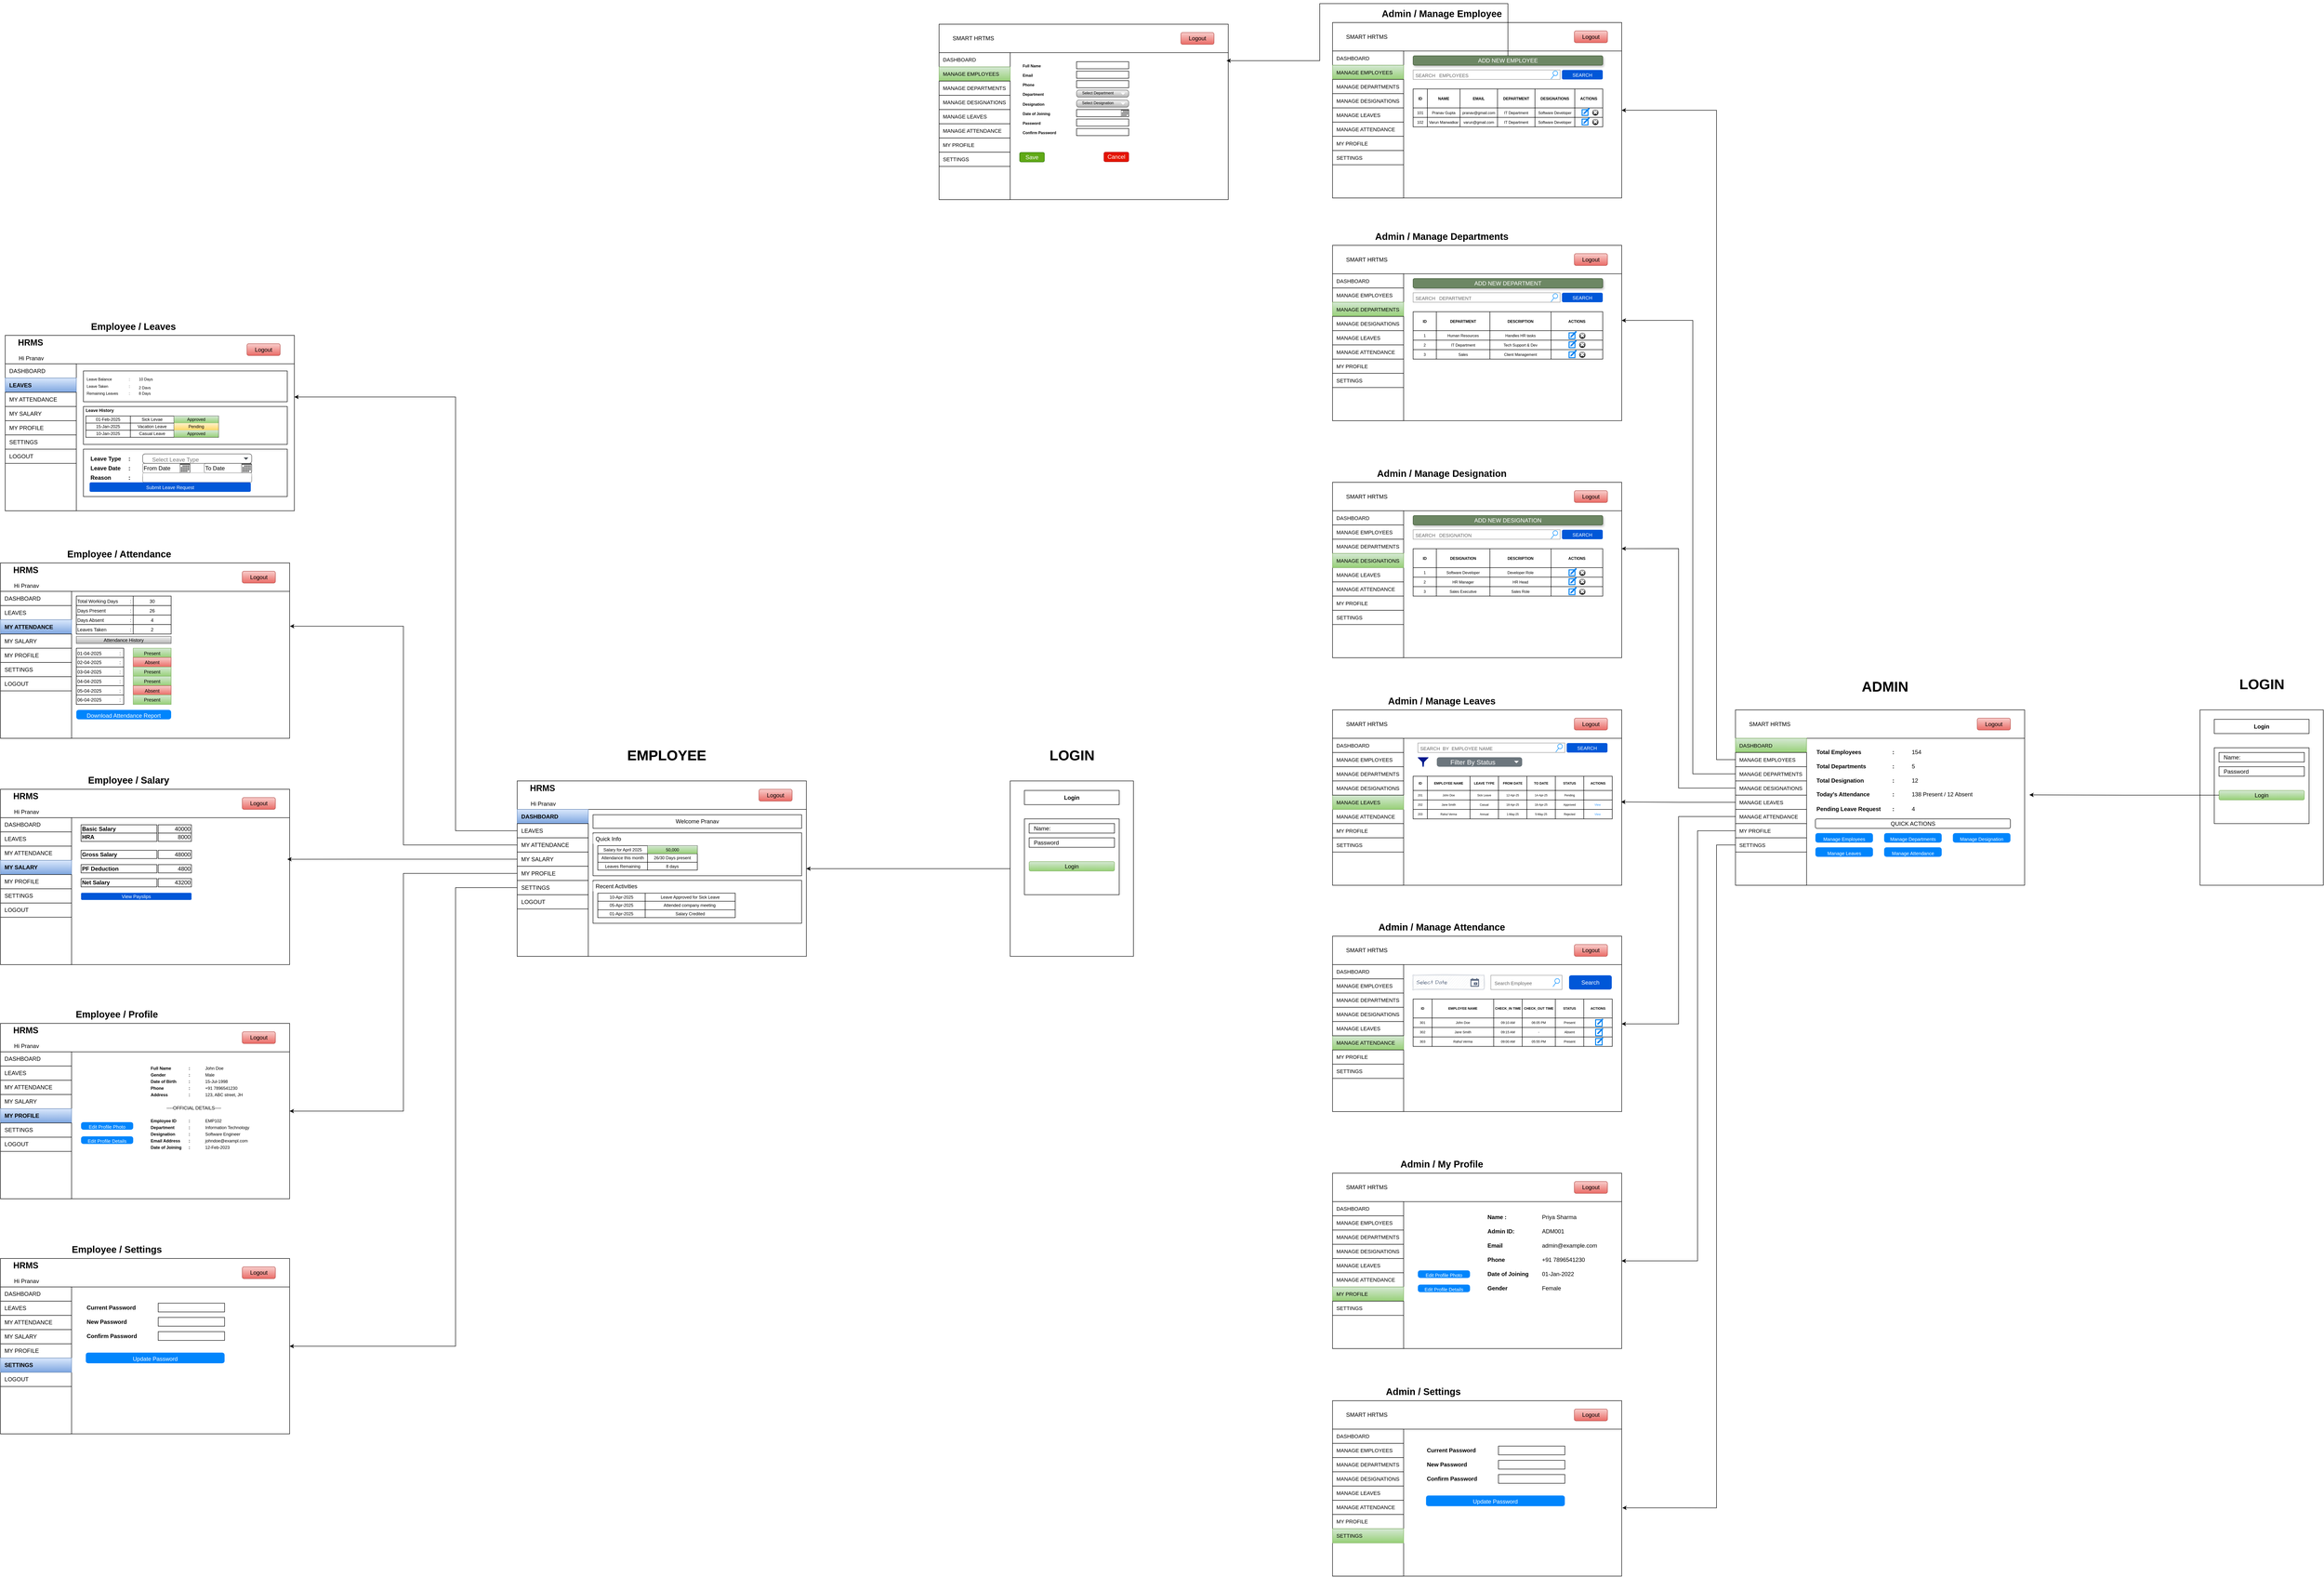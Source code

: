<mxfile version="26.2.14">
  <diagram name="Page-1" id="jnZRC4sICL37fGZbpSdh">
    <mxGraphModel dx="6249" dy="4010" grid="1" gridSize="10" guides="1" tooltips="1" connect="1" arrows="1" fold="1" page="1" pageScale="1" pageWidth="827" pageHeight="1169" math="0" shadow="0">
      <root>
        <mxCell id="0" />
        <mxCell id="1" parent="0" />
        <mxCell id="Z0YN6l1-r4eTG38yiUuA-114" style="edgeStyle=orthogonalEdgeStyle;rounded=0;orthogonalLoop=1;jettySize=auto;html=1;entryX=1;entryY=0.5;entryDx=0;entryDy=0;" parent="1" source="kAYvBPM6wAkAlNC8iXNR-1" target="Z0YN6l1-r4eTG38yiUuA-3" edge="1">
          <mxGeometry relative="1" as="geometry" />
        </mxCell>
        <mxCell id="kAYvBPM6wAkAlNC8iXNR-1" value="" style="rounded=0;whiteSpace=wrap;html=1;" parent="1" vertex="1">
          <mxGeometry x="320" y="203.58" width="260" height="370" as="geometry" />
        </mxCell>
        <mxCell id="kAYvBPM6wAkAlNC8iXNR-2" value="&lt;b&gt;Login&lt;/b&gt;" style="rounded=0;whiteSpace=wrap;html=1;" parent="1" vertex="1">
          <mxGeometry x="350" y="223.58" width="200" height="30" as="geometry" />
        </mxCell>
        <mxCell id="kAYvBPM6wAkAlNC8iXNR-3" value="" style="rounded=0;whiteSpace=wrap;html=1;" parent="1" vertex="1">
          <mxGeometry x="350" y="283.58" width="200" height="160" as="geometry" />
        </mxCell>
        <mxCell id="kAYvBPM6wAkAlNC8iXNR-4" value="Name:&amp;nbsp;&lt;span style=&quot;white-space: pre;&quot;&gt;&#x9;&lt;/span&gt;&lt;span style=&quot;white-space: pre;&quot;&gt;&#x9;&lt;/span&gt;&lt;span style=&quot;white-space: pre;&quot;&gt;&#x9;&lt;/span&gt;&lt;span style=&quot;white-space: pre;&quot;&gt;&#x9;&lt;/span&gt;&lt;span style=&quot;white-space: pre;&quot;&gt;&#x9;&lt;/span&gt;" style="rounded=0;whiteSpace=wrap;html=1;" parent="1" vertex="1">
          <mxGeometry x="360" y="293.58" width="180" height="20" as="geometry" />
        </mxCell>
        <mxCell id="kAYvBPM6wAkAlNC8iXNR-6" value="Password&lt;span style=&quot;white-space: pre;&quot;&gt;&#x9;&lt;/span&gt;&lt;span style=&quot;white-space: pre;&quot;&gt;&#x9;&lt;/span&gt;&lt;span style=&quot;white-space: pre;&quot;&gt;&#x9;&lt;/span&gt;&lt;span style=&quot;white-space: pre;&quot;&gt;&#x9;&lt;/span&gt;" style="rounded=0;whiteSpace=wrap;html=1;" parent="1" vertex="1">
          <mxGeometry x="360" y="323.58" width="180" height="20" as="geometry" />
        </mxCell>
        <mxCell id="kAYvBPM6wAkAlNC8iXNR-8" value="Login" style="rounded=1;whiteSpace=wrap;html=1;fillColor=#d5e8d4;gradientColor=#97d077;strokeColor=#82b366;" parent="1" vertex="1">
          <mxGeometry x="360" y="373.58" width="180" height="20" as="geometry" />
        </mxCell>
        <mxCell id="kAYvBPM6wAkAlNC8iXNR-19" value="" style="rounded=0;whiteSpace=wrap;html=1;" parent="1" vertex="1">
          <mxGeometry x="1850" y="53.58" width="610" height="370" as="geometry" />
        </mxCell>
        <mxCell id="kAYvBPM6wAkAlNC8iXNR-20" value="" style="rounded=0;whiteSpace=wrap;html=1;" parent="1" vertex="1">
          <mxGeometry x="1850" y="113.58" width="150" height="310" as="geometry" />
        </mxCell>
        <mxCell id="kAYvBPM6wAkAlNC8iXNR-21" value="&amp;nbsp; &amp;nbsp; &amp;nbsp; &amp;nbsp;&lt;span style=&quot;white-space: pre;&quot;&gt;&#x9;&lt;/span&gt;SMART HRTMS&lt;span style=&quot;white-space: pre;&quot;&gt;&#x9;&lt;/span&gt;&lt;span style=&quot;white-space: pre;&quot;&gt;&#x9;&lt;/span&gt;&lt;span style=&quot;white-space: pre;&quot;&gt;&#x9;&lt;/span&gt;&lt;span style=&quot;white-space: pre;&quot;&gt;&#x9;&lt;/span&gt;&lt;span style=&quot;white-space: pre;&quot;&gt;&#x9;&lt;/span&gt;" style="rounded=0;whiteSpace=wrap;html=1;align=left;" parent="1" vertex="1">
          <mxGeometry x="1850" y="53.58" width="610" height="60" as="geometry" />
        </mxCell>
        <mxCell id="kAYvBPM6wAkAlNC8iXNR-22" value="Logout" style="rounded=1;whiteSpace=wrap;html=1;fillColor=#f8cecc;gradientColor=#ea6b66;strokeColor=#b85450;" parent="1" vertex="1">
          <mxGeometry x="2360" y="71.08" width="70" height="25" as="geometry" />
        </mxCell>
        <mxCell id="kAYvBPM6wAkAlNC8iXNR-28" value="&lt;font style=&quot;font-size: 11px;&quot;&gt;&amp;nbsp; DASHBOARD&lt;/font&gt;" style="rounded=0;whiteSpace=wrap;html=1;align=left;fillColor=#d5e8d4;gradientColor=#97d077;strokeColor=#82b366;" parent="1" vertex="1">
          <mxGeometry x="1850" y="113.58" width="150" height="30" as="geometry" />
        </mxCell>
        <mxCell id="Z0YN6l1-r4eTG38yiUuA-604" style="edgeStyle=orthogonalEdgeStyle;rounded=0;orthogonalLoop=1;jettySize=auto;html=1;entryX=1;entryY=0.5;entryDx=0;entryDy=0;" parent="1" source="kAYvBPM6wAkAlNC8iXNR-29" target="Z0YN6l1-r4eTG38yiUuA-157" edge="1">
          <mxGeometry relative="1" as="geometry">
            <Array as="points">
              <mxPoint x="1810" y="158.58" />
              <mxPoint x="1810" y="-1211.42" />
            </Array>
          </mxGeometry>
        </mxCell>
        <mxCell id="kAYvBPM6wAkAlNC8iXNR-29" value="&lt;font style=&quot;font-size: 11px;&quot;&gt;&amp;nbsp; MANAGE EMPLOYEES&lt;/font&gt;" style="rounded=0;whiteSpace=wrap;html=1;align=left;" parent="1" vertex="1">
          <mxGeometry x="1850" y="143.58" width="150" height="30" as="geometry" />
        </mxCell>
        <mxCell id="kAYvBPM6wAkAlNC8iXNR-30" value="&lt;font style=&quot;font-size: 11px;&quot;&gt;&amp;nbsp; MANAGE DEPARTMENTS&lt;/font&gt;" style="rounded=0;whiteSpace=wrap;html=1;align=left;" parent="1" vertex="1">
          <mxGeometry x="1850" y="173.58" width="150" height="30" as="geometry" />
        </mxCell>
        <mxCell id="Z0YN6l1-r4eTG38yiUuA-607" style="edgeStyle=orthogonalEdgeStyle;rounded=0;orthogonalLoop=1;jettySize=auto;html=1;entryX=1;entryY=0.5;entryDx=0;entryDy=0;" parent="1" source="kAYvBPM6wAkAlNC8iXNR-33" target="Z0YN6l1-r4eTG38yiUuA-193" edge="1">
          <mxGeometry relative="1" as="geometry" />
        </mxCell>
        <mxCell id="kAYvBPM6wAkAlNC8iXNR-33" value="&lt;font style=&quot;font-size: 11px;&quot;&gt;&amp;nbsp; MANAGE ATTENDANCE&lt;/font&gt;" style="rounded=0;whiteSpace=wrap;html=1;align=left;" parent="1" vertex="1">
          <mxGeometry x="1850" y="263.58" width="150" height="30" as="geometry" />
        </mxCell>
        <mxCell id="kAYvBPM6wAkAlNC8iXNR-34" value="&lt;font style=&quot;font-size: 11px;&quot;&gt;&amp;nbsp; MANAGE LEAVES&lt;/font&gt;" style="rounded=0;whiteSpace=wrap;html=1;align=left;" parent="1" vertex="1">
          <mxGeometry x="1850" y="233.58" width="150" height="30" as="geometry" />
        </mxCell>
        <mxCell id="kAYvBPM6wAkAlNC8iXNR-35" value="&lt;font style=&quot;font-size: 11px;&quot;&gt;&amp;nbsp; MANAGE DESIGNATIONS&lt;/font&gt;" style="rounded=0;whiteSpace=wrap;html=1;align=left;" parent="1" vertex="1">
          <mxGeometry x="1850" y="203.58" width="150" height="30" as="geometry" />
        </mxCell>
        <mxCell id="Z0YN6l1-r4eTG38yiUuA-3" value="" style="rounded=0;whiteSpace=wrap;html=1;" parent="1" vertex="1">
          <mxGeometry x="-720" y="203.58" width="610" height="370" as="geometry" />
        </mxCell>
        <mxCell id="Z0YN6l1-r4eTG38yiUuA-4" value="" style="rounded=0;whiteSpace=wrap;html=1;" parent="1" vertex="1">
          <mxGeometry x="-720" y="263.58" width="150" height="310" as="geometry" />
        </mxCell>
        <mxCell id="Z0YN6l1-r4eTG38yiUuA-5" value="&lt;div&gt;&lt;font style=&quot;font-size: 18px;&quot;&gt;&lt;b&gt;&amp;nbsp; &amp;nbsp; &amp;nbsp;HRMS&lt;/b&gt;&lt;/font&gt;&lt;/div&gt;&lt;blockquote style=&quot;margin: 0 0 0 40px; border: none; padding: 0px;&quot;&gt;&lt;div&gt;&lt;span style=&quot;background-color: transparent; color: light-dark(rgb(0, 0, 0), rgb(255, 255, 255));&quot;&gt;&lt;br&gt;&lt;/span&gt;&lt;/div&gt;&lt;/blockquote&gt;&lt;span style=&quot;background-color: transparent; color: light-dark(rgb(0, 0, 0), rgb(255, 255, 255));&quot;&gt;&lt;span style=&quot;white-space: pre;&quot;&gt;&#x9;&lt;/span&gt;Hi Pranav&lt;/span&gt;" style="rounded=0;whiteSpace=wrap;html=1;align=left;" parent="1" vertex="1">
          <mxGeometry x="-720" y="203.58" width="610" height="60" as="geometry" />
        </mxCell>
        <mxCell id="Z0YN6l1-r4eTG38yiUuA-6" value="Logout" style="rounded=1;whiteSpace=wrap;html=1;fillColor=#f8cecc;gradientColor=#ea6b66;strokeColor=#b85450;" parent="1" vertex="1">
          <mxGeometry x="-210" y="221.08" width="70" height="25" as="geometry" />
        </mxCell>
        <mxCell id="Z0YN6l1-r4eTG38yiUuA-7" value="&lt;b&gt;&amp;nbsp; DASHBOARD&lt;/b&gt;" style="rounded=0;whiteSpace=wrap;html=1;align=left;fillColor=#dae8fc;gradientColor=#7ea6e0;strokeColor=#6c8ebf;" parent="1" vertex="1">
          <mxGeometry x="-720" y="263.58" width="150" height="30" as="geometry" />
        </mxCell>
        <mxCell id="Z0YN6l1-r4eTG38yiUuA-8" value="&amp;nbsp; LEAVES" style="rounded=0;whiteSpace=wrap;html=1;align=left;" parent="1" vertex="1">
          <mxGeometry x="-720" y="293.58" width="150" height="30" as="geometry" />
        </mxCell>
        <mxCell id="Z0YN6l1-r4eTG38yiUuA-9" value="&amp;nbsp; MY ATTENDANCE" style="rounded=0;whiteSpace=wrap;html=1;align=left;" parent="1" vertex="1">
          <mxGeometry x="-720" y="323.58" width="150" height="30" as="geometry" />
        </mxCell>
        <mxCell id="Z0YN6l1-r4eTG38yiUuA-12" value="&amp;nbsp; MY SALARY" style="rounded=0;whiteSpace=wrap;html=1;align=left;" parent="1" vertex="1">
          <mxGeometry x="-720" y="353.58" width="150" height="30" as="geometry" />
        </mxCell>
        <mxCell id="Z0YN6l1-r4eTG38yiUuA-613" style="edgeStyle=orthogonalEdgeStyle;rounded=0;orthogonalLoop=1;jettySize=auto;html=1;entryX=1;entryY=0.5;entryDx=0;entryDy=0;" parent="1" source="Z0YN6l1-r4eTG38yiUuA-13" target="Z0YN6l1-r4eTG38yiUuA-67" edge="1">
          <mxGeometry relative="1" as="geometry" />
        </mxCell>
        <mxCell id="Z0YN6l1-r4eTG38yiUuA-13" value="&amp;nbsp; MY PROFILE" style="rounded=0;whiteSpace=wrap;html=1;align=left;" parent="1" vertex="1">
          <mxGeometry x="-720" y="383.58" width="150" height="30" as="geometry" />
        </mxCell>
        <mxCell id="Z0YN6l1-r4eTG38yiUuA-19" value="" style="rounded=0;whiteSpace=wrap;html=1;" parent="1" vertex="1">
          <mxGeometry x="-1800" y="-736.42" width="610" height="370" as="geometry" />
        </mxCell>
        <mxCell id="Z0YN6l1-r4eTG38yiUuA-20" value="" style="rounded=0;whiteSpace=wrap;html=1;" parent="1" vertex="1">
          <mxGeometry x="-1800" y="-676.42" width="150" height="310" as="geometry" />
        </mxCell>
        <mxCell id="Z0YN6l1-r4eTG38yiUuA-21" value="&lt;div&gt;&lt;font style=&quot;font-size: 18px;&quot;&gt;&lt;b&gt;&amp;nbsp; &amp;nbsp; &amp;nbsp;HRMS&lt;/b&gt;&lt;/font&gt;&lt;/div&gt;&lt;blockquote style=&quot;margin: 0 0 0 40px; border: none; padding: 0px;&quot;&gt;&lt;div&gt;&lt;span style=&quot;background-color: transparent; color: light-dark(rgb(0, 0, 0), rgb(255, 255, 255));&quot;&gt;&lt;br&gt;&lt;/span&gt;&lt;/div&gt;&lt;/blockquote&gt;&lt;span style=&quot;background-color: transparent; color: light-dark(rgb(0, 0, 0), rgb(255, 255, 255));&quot;&gt;&lt;span style=&quot;white-space: pre;&quot;&gt;&#x9;&lt;/span&gt;Hi Pranav&lt;/span&gt;" style="rounded=0;whiteSpace=wrap;html=1;align=left;" parent="1" vertex="1">
          <mxGeometry x="-1800" y="-736.42" width="610" height="60" as="geometry" />
        </mxCell>
        <mxCell id="Z0YN6l1-r4eTG38yiUuA-22" value="Logout" style="rounded=1;whiteSpace=wrap;html=1;fillColor=#f8cecc;gradientColor=#ea6b66;strokeColor=#b85450;" parent="1" vertex="1">
          <mxGeometry x="-1290" y="-718.92" width="70" height="25" as="geometry" />
        </mxCell>
        <mxCell id="Z0YN6l1-r4eTG38yiUuA-23" value="&amp;nbsp; DASHBOARD" style="rounded=0;whiteSpace=wrap;html=1;align=left;" parent="1" vertex="1">
          <mxGeometry x="-1800" y="-676.42" width="150" height="30" as="geometry" />
        </mxCell>
        <mxCell id="Z0YN6l1-r4eTG38yiUuA-24" value="&lt;b&gt;&amp;nbsp; LEAVES&lt;/b&gt;" style="rounded=0;whiteSpace=wrap;html=1;align=left;fillColor=#dae8fc;gradientColor=#7ea6e0;strokeColor=#6c8ebf;" parent="1" vertex="1">
          <mxGeometry x="-1800" y="-646.42" width="150" height="30" as="geometry" />
        </mxCell>
        <mxCell id="Z0YN6l1-r4eTG38yiUuA-25" value="&amp;nbsp; MY ATTENDANCE" style="rounded=0;whiteSpace=wrap;html=1;align=left;" parent="1" vertex="1">
          <mxGeometry x="-1800" y="-616.42" width="150" height="30" as="geometry" />
        </mxCell>
        <mxCell id="Z0YN6l1-r4eTG38yiUuA-26" value="&amp;nbsp; LOGOUT" style="rounded=0;whiteSpace=wrap;html=1;align=left;" parent="1" vertex="1">
          <mxGeometry x="-1800" y="-496.42" width="150" height="30" as="geometry" />
        </mxCell>
        <mxCell id="Z0YN6l1-r4eTG38yiUuA-27" value="&amp;nbsp; MY SALARY" style="rounded=0;whiteSpace=wrap;html=1;align=left;" parent="1" vertex="1">
          <mxGeometry x="-1800" y="-586.42" width="150" height="30" as="geometry" />
        </mxCell>
        <mxCell id="Z0YN6l1-r4eTG38yiUuA-28" value="&amp;nbsp; MY PROFILE" style="rounded=0;whiteSpace=wrap;html=1;align=left;" parent="1" vertex="1">
          <mxGeometry x="-1800" y="-556.42" width="150" height="30" as="geometry" />
        </mxCell>
        <mxCell id="Z0YN6l1-r4eTG38yiUuA-29" value="" style="rounded=0;whiteSpace=wrap;html=1;" parent="1" vertex="1">
          <mxGeometry x="-1810" y="-256.42" width="610" height="370" as="geometry" />
        </mxCell>
        <mxCell id="Z0YN6l1-r4eTG38yiUuA-30" value="" style="rounded=0;whiteSpace=wrap;html=1;" parent="1" vertex="1">
          <mxGeometry x="-1810" y="-196.42" width="150" height="310" as="geometry" />
        </mxCell>
        <mxCell id="Z0YN6l1-r4eTG38yiUuA-31" value="&lt;div&gt;&lt;font style=&quot;font-size: 18px;&quot;&gt;&lt;b&gt;&amp;nbsp; &amp;nbsp; &amp;nbsp;HRMS&lt;/b&gt;&lt;/font&gt;&lt;/div&gt;&lt;blockquote style=&quot;margin: 0 0 0 40px; border: none; padding: 0px;&quot;&gt;&lt;div&gt;&lt;span style=&quot;background-color: transparent; color: light-dark(rgb(0, 0, 0), rgb(255, 255, 255));&quot;&gt;&lt;br&gt;&lt;/span&gt;&lt;/div&gt;&lt;/blockquote&gt;&lt;span style=&quot;background-color: transparent; color: light-dark(rgb(0, 0, 0), rgb(255, 255, 255));&quot;&gt;&lt;span style=&quot;white-space: pre;&quot;&gt;&#x9;&lt;/span&gt;Hi Pranav&lt;/span&gt;" style="rounded=0;whiteSpace=wrap;html=1;align=left;" parent="1" vertex="1">
          <mxGeometry x="-1810" y="-256.42" width="610" height="60" as="geometry" />
        </mxCell>
        <mxCell id="Z0YN6l1-r4eTG38yiUuA-32" value="Logout" style="rounded=1;whiteSpace=wrap;html=1;fillColor=#f8cecc;gradientColor=#ea6b66;strokeColor=#b85450;" parent="1" vertex="1">
          <mxGeometry x="-1300" y="-238.92" width="70" height="25" as="geometry" />
        </mxCell>
        <mxCell id="Z0YN6l1-r4eTG38yiUuA-33" value="&amp;nbsp; DASHBOARD" style="rounded=0;whiteSpace=wrap;html=1;align=left;" parent="1" vertex="1">
          <mxGeometry x="-1810" y="-196.42" width="150" height="30" as="geometry" />
        </mxCell>
        <mxCell id="Z0YN6l1-r4eTG38yiUuA-34" value="&amp;nbsp; LEAVES" style="rounded=0;whiteSpace=wrap;html=1;align=left;" parent="1" vertex="1">
          <mxGeometry x="-1810" y="-166.42" width="150" height="30" as="geometry" />
        </mxCell>
        <mxCell id="Z0YN6l1-r4eTG38yiUuA-35" value="&lt;b&gt;&amp;nbsp; MY ATTENDANCE&lt;/b&gt;" style="rounded=0;whiteSpace=wrap;html=1;align=left;fillColor=#dae8fc;gradientColor=#7ea6e0;strokeColor=#6c8ebf;" parent="1" vertex="1">
          <mxGeometry x="-1810" y="-136.42" width="150" height="30" as="geometry" />
        </mxCell>
        <mxCell id="Z0YN6l1-r4eTG38yiUuA-37" value="&amp;nbsp; MY SALARY" style="rounded=0;whiteSpace=wrap;html=1;align=left;" parent="1" vertex="1">
          <mxGeometry x="-1810" y="-106.42" width="150" height="30" as="geometry" />
        </mxCell>
        <mxCell id="Z0YN6l1-r4eTG38yiUuA-38" value="&amp;nbsp; MY PROFILE" style="rounded=0;whiteSpace=wrap;html=1;align=left;" parent="1" vertex="1">
          <mxGeometry x="-1810" y="-76.42" width="150" height="30" as="geometry" />
        </mxCell>
        <mxCell id="Z0YN6l1-r4eTG38yiUuA-39" value="" style="rounded=0;whiteSpace=wrap;html=1;" parent="1" vertex="1">
          <mxGeometry x="-1810" y="221.08" width="610" height="370" as="geometry" />
        </mxCell>
        <mxCell id="Z0YN6l1-r4eTG38yiUuA-40" value="" style="rounded=0;whiteSpace=wrap;html=1;" parent="1" vertex="1">
          <mxGeometry x="-1810" y="281.08" width="150" height="310" as="geometry" />
        </mxCell>
        <mxCell id="Z0YN6l1-r4eTG38yiUuA-41" value="&lt;div&gt;&lt;font style=&quot;font-size: 18px;&quot;&gt;&lt;b&gt;&amp;nbsp; &amp;nbsp; &amp;nbsp;HRMS&lt;/b&gt;&lt;/font&gt;&lt;/div&gt;&lt;blockquote style=&quot;margin: 0 0 0 40px; border: none; padding: 0px;&quot;&gt;&lt;div&gt;&lt;span style=&quot;background-color: transparent; color: light-dark(rgb(0, 0, 0), rgb(255, 255, 255));&quot;&gt;&lt;br&gt;&lt;/span&gt;&lt;/div&gt;&lt;/blockquote&gt;&lt;span style=&quot;background-color: transparent; color: light-dark(rgb(0, 0, 0), rgb(255, 255, 255));&quot;&gt;&lt;span style=&quot;white-space: pre;&quot;&gt;&#x9;&lt;/span&gt;Hi Pranav&lt;/span&gt;" style="rounded=0;whiteSpace=wrap;html=1;align=left;" parent="1" vertex="1">
          <mxGeometry x="-1810" y="221.08" width="610" height="60" as="geometry" />
        </mxCell>
        <mxCell id="Z0YN6l1-r4eTG38yiUuA-42" value="Logout" style="rounded=1;whiteSpace=wrap;html=1;fillColor=#f8cecc;gradientColor=#ea6b66;strokeColor=#b85450;" parent="1" vertex="1">
          <mxGeometry x="-1300" y="238.58" width="70" height="25" as="geometry" />
        </mxCell>
        <mxCell id="Z0YN6l1-r4eTG38yiUuA-43" value="&amp;nbsp; DASHBOARD" style="rounded=0;whiteSpace=wrap;html=1;align=left;" parent="1" vertex="1">
          <mxGeometry x="-1810" y="281.08" width="150" height="30" as="geometry" />
        </mxCell>
        <mxCell id="Z0YN6l1-r4eTG38yiUuA-44" value="&amp;nbsp; LEAVES" style="rounded=0;whiteSpace=wrap;html=1;align=left;" parent="1" vertex="1">
          <mxGeometry x="-1810" y="311.08" width="150" height="30" as="geometry" />
        </mxCell>
        <mxCell id="Z0YN6l1-r4eTG38yiUuA-45" value="&amp;nbsp; MY ATTENDANCE" style="rounded=0;whiteSpace=wrap;html=1;align=left;" parent="1" vertex="1">
          <mxGeometry x="-1810" y="341.08" width="150" height="30" as="geometry" />
        </mxCell>
        <mxCell id="Z0YN6l1-r4eTG38yiUuA-47" value="&lt;b&gt;&amp;nbsp; MY SALARY&lt;/b&gt;" style="rounded=0;whiteSpace=wrap;html=1;align=left;fillColor=#dae8fc;gradientColor=#7ea6e0;strokeColor=#6c8ebf;" parent="1" vertex="1">
          <mxGeometry x="-1810" y="371.08" width="150" height="30" as="geometry" />
        </mxCell>
        <mxCell id="Z0YN6l1-r4eTG38yiUuA-48" value="&amp;nbsp; MY PROFILE" style="rounded=0;whiteSpace=wrap;html=1;align=left;" parent="1" vertex="1">
          <mxGeometry x="-1810" y="401.08" width="150" height="30" as="geometry" />
        </mxCell>
        <mxCell id="Z0YN6l1-r4eTG38yiUuA-67" value="" style="rounded=0;whiteSpace=wrap;html=1;" parent="1" vertex="1">
          <mxGeometry x="-1810" y="715.08" width="610" height="370" as="geometry" />
        </mxCell>
        <mxCell id="Z0YN6l1-r4eTG38yiUuA-68" value="" style="rounded=0;whiteSpace=wrap;html=1;" parent="1" vertex="1">
          <mxGeometry x="-1810" y="775.08" width="150" height="310" as="geometry" />
        </mxCell>
        <mxCell id="Z0YN6l1-r4eTG38yiUuA-69" value="&lt;div&gt;&lt;font style=&quot;font-size: 18px;&quot;&gt;&lt;b&gt;&amp;nbsp; &amp;nbsp; &amp;nbsp;HRMS&lt;/b&gt;&lt;/font&gt;&lt;/div&gt;&lt;blockquote style=&quot;margin: 0 0 0 40px; border: none; padding: 0px;&quot;&gt;&lt;div&gt;&lt;span style=&quot;background-color: transparent; color: light-dark(rgb(0, 0, 0), rgb(255, 255, 255));&quot;&gt;&lt;br&gt;&lt;/span&gt;&lt;/div&gt;&lt;/blockquote&gt;&lt;span style=&quot;background-color: transparent; color: light-dark(rgb(0, 0, 0), rgb(255, 255, 255));&quot;&gt;&lt;span style=&quot;white-space: pre;&quot;&gt;&#x9;&lt;/span&gt;Hi Pranav&lt;/span&gt;" style="rounded=0;whiteSpace=wrap;html=1;align=left;" parent="1" vertex="1">
          <mxGeometry x="-1810" y="715.08" width="610" height="60" as="geometry" />
        </mxCell>
        <mxCell id="Z0YN6l1-r4eTG38yiUuA-70" value="Logout" style="rounded=1;whiteSpace=wrap;html=1;fillColor=#f8cecc;gradientColor=#ea6b66;strokeColor=#b85450;" parent="1" vertex="1">
          <mxGeometry x="-1300" y="732.58" width="70" height="25" as="geometry" />
        </mxCell>
        <mxCell id="Z0YN6l1-r4eTG38yiUuA-71" value="&amp;nbsp; DASHBOARD" style="rounded=0;whiteSpace=wrap;html=1;align=left;" parent="1" vertex="1">
          <mxGeometry x="-1810" y="775.08" width="150" height="30" as="geometry" />
        </mxCell>
        <mxCell id="Z0YN6l1-r4eTG38yiUuA-72" value="&amp;nbsp; LEAVES" style="rounded=0;whiteSpace=wrap;html=1;align=left;" parent="1" vertex="1">
          <mxGeometry x="-1810" y="805.08" width="150" height="30" as="geometry" />
        </mxCell>
        <mxCell id="Z0YN6l1-r4eTG38yiUuA-73" value="&amp;nbsp; MY ATTENDANCE" style="rounded=0;whiteSpace=wrap;html=1;align=left;" parent="1" vertex="1">
          <mxGeometry x="-1810" y="835.08" width="150" height="30" as="geometry" />
        </mxCell>
        <mxCell id="Z0YN6l1-r4eTG38yiUuA-75" value="&amp;nbsp; MY SALARY" style="rounded=0;whiteSpace=wrap;html=1;align=left;" parent="1" vertex="1">
          <mxGeometry x="-1810" y="865.08" width="150" height="30" as="geometry" />
        </mxCell>
        <mxCell id="Z0YN6l1-r4eTG38yiUuA-76" value="&lt;b&gt;&amp;nbsp; MY PROFILE&lt;/b&gt;" style="rounded=0;whiteSpace=wrap;html=1;align=left;fillColor=#dae8fc;gradientColor=#7ea6e0;strokeColor=#6c8ebf;" parent="1" vertex="1">
          <mxGeometry x="-1810" y="895.08" width="150" height="30" as="geometry" />
        </mxCell>
        <mxCell id="Z0YN6l1-r4eTG38yiUuA-84" value="&lt;b&gt;&lt;font style=&quot;font-size: 30px;&quot;&gt;EMPLOYEE&lt;/font&gt;&lt;/b&gt;" style="text;html=1;align=center;verticalAlign=middle;resizable=0;points=[];autosize=1;strokeColor=none;fillColor=none;" parent="1" vertex="1">
          <mxGeometry x="-500" y="123.58" width="190" height="50" as="geometry" />
        </mxCell>
        <mxCell id="Z0YN6l1-r4eTG38yiUuA-86" value="&amp;nbsp; SETTINGS" style="rounded=0;whiteSpace=wrap;html=1;align=left;" parent="1" vertex="1">
          <mxGeometry x="-1800" y="-526.42" width="150" height="30" as="geometry" />
        </mxCell>
        <mxCell id="Z0YN6l1-r4eTG38yiUuA-87" value="&amp;nbsp; LOGOUT" style="rounded=0;whiteSpace=wrap;html=1;align=left;" parent="1" vertex="1">
          <mxGeometry x="-1810" y="-16.42" width="150" height="30" as="geometry" />
        </mxCell>
        <mxCell id="Z0YN6l1-r4eTG38yiUuA-88" value="&amp;nbsp; SETTINGS" style="rounded=0;whiteSpace=wrap;html=1;align=left;" parent="1" vertex="1">
          <mxGeometry x="-1810" y="-46.42" width="150" height="30" as="geometry" />
        </mxCell>
        <mxCell id="Z0YN6l1-r4eTG38yiUuA-89" value="&amp;nbsp; LOGOUT" style="rounded=0;whiteSpace=wrap;html=1;align=left;" parent="1" vertex="1">
          <mxGeometry x="-1810" y="461.08" width="150" height="30" as="geometry" />
        </mxCell>
        <mxCell id="Z0YN6l1-r4eTG38yiUuA-90" value="&amp;nbsp; SETTINGS" style="rounded=0;whiteSpace=wrap;html=1;align=left;" parent="1" vertex="1">
          <mxGeometry x="-1810" y="431.08" width="150" height="30" as="geometry" />
        </mxCell>
        <mxCell id="Z0YN6l1-r4eTG38yiUuA-91" value="&amp;nbsp; LOGOUT" style="rounded=0;whiteSpace=wrap;html=1;align=left;" parent="1" vertex="1">
          <mxGeometry x="-1810" y="955.08" width="150" height="30" as="geometry" />
        </mxCell>
        <mxCell id="Z0YN6l1-r4eTG38yiUuA-92" value="&amp;nbsp; SETTINGS" style="rounded=0;whiteSpace=wrap;html=1;align=left;" parent="1" vertex="1">
          <mxGeometry x="-1810" y="925.08" width="150" height="30" as="geometry" />
        </mxCell>
        <mxCell id="Z0YN6l1-r4eTG38yiUuA-93" value="&amp;nbsp; LOGOUT" style="rounded=0;whiteSpace=wrap;html=1;align=left;" parent="1" vertex="1">
          <mxGeometry x="-720" y="443.58" width="150" height="30" as="geometry" />
        </mxCell>
        <mxCell id="Z0YN6l1-r4eTG38yiUuA-614" style="edgeStyle=orthogonalEdgeStyle;rounded=0;orthogonalLoop=1;jettySize=auto;html=1;entryX=1;entryY=0.5;entryDx=0;entryDy=0;" parent="1" source="Z0YN6l1-r4eTG38yiUuA-94" target="Z0YN6l1-r4eTG38yiUuA-95" edge="1">
          <mxGeometry relative="1" as="geometry">
            <Array as="points">
              <mxPoint x="-850" y="428.58" />
              <mxPoint x="-850" y="1396.58" />
            </Array>
          </mxGeometry>
        </mxCell>
        <mxCell id="Z0YN6l1-r4eTG38yiUuA-94" value="&amp;nbsp; SETTINGS" style="rounded=0;whiteSpace=wrap;html=1;align=left;" parent="1" vertex="1">
          <mxGeometry x="-720" y="413.58" width="150" height="30" as="geometry" />
        </mxCell>
        <mxCell id="Z0YN6l1-r4eTG38yiUuA-95" value="" style="rounded=0;whiteSpace=wrap;html=1;" parent="1" vertex="1">
          <mxGeometry x="-1810" y="1211.08" width="610" height="370" as="geometry" />
        </mxCell>
        <mxCell id="Z0YN6l1-r4eTG38yiUuA-96" value="" style="rounded=0;whiteSpace=wrap;html=1;" parent="1" vertex="1">
          <mxGeometry x="-1810" y="1271.08" width="150" height="310" as="geometry" />
        </mxCell>
        <mxCell id="Z0YN6l1-r4eTG38yiUuA-97" value="&lt;div&gt;&lt;font style=&quot;font-size: 18px;&quot;&gt;&lt;b&gt;&amp;nbsp; &amp;nbsp; &amp;nbsp;HRMS&lt;/b&gt;&lt;/font&gt;&lt;/div&gt;&lt;blockquote style=&quot;margin: 0 0 0 40px; border: none; padding: 0px;&quot;&gt;&lt;div&gt;&lt;span style=&quot;background-color: transparent; color: light-dark(rgb(0, 0, 0), rgb(255, 255, 255));&quot;&gt;&lt;br&gt;&lt;/span&gt;&lt;/div&gt;&lt;/blockquote&gt;&lt;span style=&quot;background-color: transparent; color: light-dark(rgb(0, 0, 0), rgb(255, 255, 255));&quot;&gt;&lt;span style=&quot;white-space: pre;&quot;&gt;&#x9;&lt;/span&gt;Hi Pranav&lt;/span&gt;" style="rounded=0;whiteSpace=wrap;html=1;align=left;" parent="1" vertex="1">
          <mxGeometry x="-1810" y="1211.08" width="610" height="60" as="geometry" />
        </mxCell>
        <mxCell id="Z0YN6l1-r4eTG38yiUuA-98" value="Logout" style="rounded=1;whiteSpace=wrap;html=1;fillColor=#f8cecc;gradientColor=#ea6b66;strokeColor=#b85450;" parent="1" vertex="1">
          <mxGeometry x="-1300" y="1228.58" width="70" height="25" as="geometry" />
        </mxCell>
        <mxCell id="Z0YN6l1-r4eTG38yiUuA-99" value="&amp;nbsp; DASHBOARD" style="rounded=0;whiteSpace=wrap;html=1;align=left;" parent="1" vertex="1">
          <mxGeometry x="-1810" y="1271.08" width="150" height="30" as="geometry" />
        </mxCell>
        <mxCell id="Z0YN6l1-r4eTG38yiUuA-100" value="&amp;nbsp; LEAVES" style="rounded=0;whiteSpace=wrap;html=1;align=left;" parent="1" vertex="1">
          <mxGeometry x="-1810" y="1301.08" width="150" height="30" as="geometry" />
        </mxCell>
        <mxCell id="Z0YN6l1-r4eTG38yiUuA-101" value="&amp;nbsp; MY ATTENDANCE" style="rounded=0;whiteSpace=wrap;html=1;align=left;" parent="1" vertex="1">
          <mxGeometry x="-1810" y="1331.08" width="150" height="30" as="geometry" />
        </mxCell>
        <mxCell id="Z0YN6l1-r4eTG38yiUuA-102" value="&amp;nbsp; MY SALARY" style="rounded=0;whiteSpace=wrap;html=1;align=left;" parent="1" vertex="1">
          <mxGeometry x="-1810" y="1361.08" width="150" height="30" as="geometry" />
        </mxCell>
        <mxCell id="Z0YN6l1-r4eTG38yiUuA-103" value="&amp;nbsp; MY PROFILE" style="rounded=0;whiteSpace=wrap;html=1;align=left;" parent="1" vertex="1">
          <mxGeometry x="-1810" y="1391.08" width="150" height="30" as="geometry" />
        </mxCell>
        <mxCell id="Z0YN6l1-r4eTG38yiUuA-104" value="&amp;nbsp; LOGOUT" style="rounded=0;whiteSpace=wrap;html=1;align=left;" parent="1" vertex="1">
          <mxGeometry x="-1810" y="1451.08" width="150" height="30" as="geometry" />
        </mxCell>
        <mxCell id="Z0YN6l1-r4eTG38yiUuA-105" value="&lt;b&gt;&amp;nbsp; SETTINGS&lt;/b&gt;" style="rounded=0;whiteSpace=wrap;html=1;align=left;fillColor=#dae8fc;gradientColor=#7ea6e0;strokeColor=#6c8ebf;" parent="1" vertex="1">
          <mxGeometry x="-1810" y="1421.08" width="150" height="30" as="geometry" />
        </mxCell>
        <mxCell id="Z0YN6l1-r4eTG38yiUuA-108" value="&lt;font style=&quot;font-size: 20px;&quot;&gt;&lt;b&gt;Employee / Leaves&lt;/b&gt;&lt;/font&gt;" style="text;html=1;align=center;verticalAlign=middle;resizable=0;points=[];autosize=1;strokeColor=none;fillColor=none;" parent="1" vertex="1">
          <mxGeometry x="-1630" y="-776.42" width="200" height="40" as="geometry" />
        </mxCell>
        <mxCell id="Z0YN6l1-r4eTG38yiUuA-109" value="&lt;font style=&quot;font-size: 20px;&quot;&gt;&lt;b&gt;Employee / Attendance&lt;/b&gt;&lt;/font&gt;" style="text;html=1;align=center;verticalAlign=middle;resizable=0;points=[];autosize=1;strokeColor=none;fillColor=none;" parent="1" vertex="1">
          <mxGeometry x="-1680" y="-296.42" width="240" height="40" as="geometry" />
        </mxCell>
        <mxCell id="Z0YN6l1-r4eTG38yiUuA-110" value="&lt;font style=&quot;font-size: 20px;&quot;&gt;&lt;b&gt;Employee / Salary&lt;/b&gt;&lt;/font&gt;" style="text;html=1;align=center;verticalAlign=middle;resizable=0;points=[];autosize=1;strokeColor=none;fillColor=none;" parent="1" vertex="1">
          <mxGeometry x="-1635" y="181.08" width="190" height="40" as="geometry" />
        </mxCell>
        <mxCell id="Z0YN6l1-r4eTG38yiUuA-111" value="&lt;font style=&quot;font-size: 20px;&quot;&gt;&lt;b&gt;Employee / Profile&lt;/b&gt;&lt;/font&gt;" style="text;html=1;align=center;verticalAlign=middle;resizable=0;points=[];autosize=1;strokeColor=none;fillColor=none;" parent="1" vertex="1">
          <mxGeometry x="-1665" y="675.08" width="200" height="40" as="geometry" />
        </mxCell>
        <mxCell id="Z0YN6l1-r4eTG38yiUuA-113" value="&lt;font style=&quot;font-size: 20px;&quot;&gt;&lt;b&gt;Employee / Settings&lt;/b&gt;&lt;/font&gt;" style="text;html=1;align=center;verticalAlign=middle;resizable=0;points=[];autosize=1;strokeColor=none;fillColor=none;" parent="1" vertex="1">
          <mxGeometry x="-1670" y="1171.08" width="210" height="40" as="geometry" />
        </mxCell>
        <mxCell id="Z0YN6l1-r4eTG38yiUuA-115" value="&lt;font style=&quot;font-size: 30px;&quot;&gt;&lt;b&gt;LOGIN&lt;/b&gt;&lt;/font&gt;" style="text;html=1;align=center;verticalAlign=middle;resizable=0;points=[];autosize=1;strokeColor=none;fillColor=none;" parent="1" vertex="1">
          <mxGeometry x="390" y="123.58" width="120" height="50" as="geometry" />
        </mxCell>
        <mxCell id="Z0YN6l1-r4eTG38yiUuA-117" value="&lt;b&gt;&lt;font style=&quot;font-size: 30px;&quot;&gt;EMPLOYEE&lt;/font&gt;&lt;/b&gt;" style="text;html=1;align=center;verticalAlign=middle;resizable=0;points=[];autosize=1;strokeColor=none;fillColor=none;" parent="1" vertex="1">
          <mxGeometry x="-500" y="123.58" width="190" height="50" as="geometry" />
        </mxCell>
        <mxCell id="Z0YN6l1-r4eTG38yiUuA-118" value="&lt;b&gt;&lt;font style=&quot;font-size: 30px;&quot;&gt;ADMIN&lt;/font&gt;&lt;/b&gt;" style="text;html=1;align=center;verticalAlign=middle;resizable=0;points=[];autosize=1;strokeColor=none;fillColor=none;" parent="1" vertex="1">
          <mxGeometry x="2105" y="-21.42" width="120" height="50" as="geometry" />
        </mxCell>
        <mxCell id="Z0YN6l1-r4eTG38yiUuA-608" style="edgeStyle=orthogonalEdgeStyle;rounded=0;orthogonalLoop=1;jettySize=auto;html=1;entryX=1;entryY=0.5;entryDx=0;entryDy=0;" parent="1" source="Z0YN6l1-r4eTG38yiUuA-119" target="Z0YN6l1-r4eTG38yiUuA-181" edge="1">
          <mxGeometry relative="1" as="geometry">
            <Array as="points">
              <mxPoint x="1770" y="308.58" />
              <mxPoint x="1770" y="1216.58" />
            </Array>
          </mxGeometry>
        </mxCell>
        <mxCell id="Z0YN6l1-r4eTG38yiUuA-119" value="&lt;font style=&quot;font-size: 11px;&quot;&gt;&amp;nbsp; MY PROFILE&lt;/font&gt;" style="rounded=0;whiteSpace=wrap;html=1;align=left;" parent="1" vertex="1">
          <mxGeometry x="1850" y="293.58" width="150" height="30" as="geometry" />
        </mxCell>
        <mxCell id="Z0YN6l1-r4eTG38yiUuA-120" value="&lt;font style=&quot;font-size: 11px;&quot;&gt;&amp;nbsp; SETTINGS&lt;/font&gt;" style="rounded=0;whiteSpace=wrap;html=1;align=left;" parent="1" vertex="1">
          <mxGeometry x="1850" y="323.58" width="150" height="30" as="geometry" />
        </mxCell>
        <mxCell id="Z0YN6l1-r4eTG38yiUuA-121" value="" style="rounded=0;whiteSpace=wrap;html=1;" parent="1" vertex="1">
          <mxGeometry x="1000" y="53.58" width="610" height="370" as="geometry" />
        </mxCell>
        <mxCell id="Z0YN6l1-r4eTG38yiUuA-122" value="" style="rounded=0;whiteSpace=wrap;html=1;" parent="1" vertex="1">
          <mxGeometry x="1000" y="113.58" width="150" height="310" as="geometry" />
        </mxCell>
        <mxCell id="Z0YN6l1-r4eTG38yiUuA-123" value="&amp;nbsp; &amp;nbsp; &amp;nbsp; &amp;nbsp;&lt;span style=&quot;white-space: pre;&quot;&gt;&#x9;&lt;/span&gt;SMART HRTMS&lt;span style=&quot;white-space: pre;&quot;&gt;&#x9;&lt;/span&gt;&lt;span style=&quot;white-space: pre;&quot;&gt;&#x9;&lt;/span&gt;&lt;span style=&quot;white-space: pre;&quot;&gt;&#x9;&lt;/span&gt;&lt;span style=&quot;white-space: pre;&quot;&gt;&#x9;&lt;/span&gt;&lt;span style=&quot;white-space: pre;&quot;&gt;&#x9;&lt;/span&gt;" style="rounded=0;whiteSpace=wrap;html=1;align=left;" parent="1" vertex="1">
          <mxGeometry x="1000" y="53.58" width="610" height="60" as="geometry" />
        </mxCell>
        <mxCell id="Z0YN6l1-r4eTG38yiUuA-124" value="Logout" style="rounded=1;whiteSpace=wrap;html=1;fillColor=#f8cecc;gradientColor=#ea6b66;strokeColor=#b85450;" parent="1" vertex="1">
          <mxGeometry x="1510" y="71.08" width="70" height="25" as="geometry" />
        </mxCell>
        <mxCell id="Z0YN6l1-r4eTG38yiUuA-125" value="&lt;font style=&quot;font-size: 11px;&quot;&gt;&amp;nbsp; DASHBOARD&lt;/font&gt;" style="rounded=0;whiteSpace=wrap;html=1;align=left;" parent="1" vertex="1">
          <mxGeometry x="1000" y="113.58" width="150" height="30" as="geometry" />
        </mxCell>
        <mxCell id="Z0YN6l1-r4eTG38yiUuA-126" value="&lt;font style=&quot;font-size: 11px;&quot;&gt;&amp;nbsp; MANAGE EMPLOYEES&lt;/font&gt;" style="rounded=0;whiteSpace=wrap;html=1;align=left;" parent="1" vertex="1">
          <mxGeometry x="1000" y="143.58" width="150" height="30" as="geometry" />
        </mxCell>
        <mxCell id="Z0YN6l1-r4eTG38yiUuA-127" value="&lt;font style=&quot;font-size: 11px;&quot;&gt;&amp;nbsp; MANAGE DEPARTMENTS&lt;/font&gt;" style="rounded=0;whiteSpace=wrap;html=1;align=left;" parent="1" vertex="1">
          <mxGeometry x="1000" y="173.58" width="150" height="30" as="geometry" />
        </mxCell>
        <mxCell id="Z0YN6l1-r4eTG38yiUuA-128" value="&lt;font style=&quot;font-size: 11px;&quot;&gt;&amp;nbsp; MANAGE ATTENDANCE&lt;/font&gt;" style="rounded=0;whiteSpace=wrap;html=1;align=left;" parent="1" vertex="1">
          <mxGeometry x="1000" y="263.58" width="150" height="30" as="geometry" />
        </mxCell>
        <mxCell id="Z0YN6l1-r4eTG38yiUuA-129" value="&lt;font style=&quot;font-size: 11px;&quot;&gt;&amp;nbsp; MANAGE LEAVES&lt;/font&gt;" style="rounded=0;whiteSpace=wrap;html=1;align=left;fillColor=#d5e8d4;gradientColor=#97d077;strokeColor=#82b366;" parent="1" vertex="1">
          <mxGeometry x="1000" y="233.58" width="150" height="30" as="geometry" />
        </mxCell>
        <mxCell id="Z0YN6l1-r4eTG38yiUuA-130" value="&lt;font style=&quot;font-size: 11px;&quot;&gt;&amp;nbsp; MANAGE DESIGNATIONS&lt;/font&gt;" style="rounded=0;whiteSpace=wrap;html=1;align=left;" parent="1" vertex="1">
          <mxGeometry x="1000" y="203.58" width="150" height="30" as="geometry" />
        </mxCell>
        <mxCell id="Z0YN6l1-r4eTG38yiUuA-131" value="&lt;font style=&quot;font-size: 11px;&quot;&gt;&amp;nbsp; MY PROFILE&lt;/font&gt;" style="rounded=0;whiteSpace=wrap;html=1;align=left;" parent="1" vertex="1">
          <mxGeometry x="1000" y="293.58" width="150" height="30" as="geometry" />
        </mxCell>
        <mxCell id="Z0YN6l1-r4eTG38yiUuA-132" value="&lt;font style=&quot;font-size: 11px;&quot;&gt;&amp;nbsp; SETTINGS&lt;/font&gt;" style="rounded=0;whiteSpace=wrap;html=1;align=left;" parent="1" vertex="1">
          <mxGeometry x="1000" y="323.58" width="150" height="30" as="geometry" />
        </mxCell>
        <mxCell id="Z0YN6l1-r4eTG38yiUuA-133" value="" style="rounded=0;whiteSpace=wrap;html=1;" parent="1" vertex="1">
          <mxGeometry x="1000" y="-426.42" width="610" height="370" as="geometry" />
        </mxCell>
        <mxCell id="Z0YN6l1-r4eTG38yiUuA-134" value="" style="rounded=0;whiteSpace=wrap;html=1;" parent="1" vertex="1">
          <mxGeometry x="1000" y="-366.42" width="150" height="310" as="geometry" />
        </mxCell>
        <mxCell id="Z0YN6l1-r4eTG38yiUuA-135" value="&amp;nbsp; &amp;nbsp; &amp;nbsp; &amp;nbsp;&lt;span style=&quot;white-space: pre;&quot;&gt;&#x9;&lt;/span&gt;SMART HRTMS&lt;span style=&quot;white-space: pre;&quot;&gt;&#x9;&lt;/span&gt;&lt;span style=&quot;white-space: pre;&quot;&gt;&#x9;&lt;/span&gt;&lt;span style=&quot;white-space: pre;&quot;&gt;&#x9;&lt;/span&gt;&lt;span style=&quot;white-space: pre;&quot;&gt;&#x9;&lt;/span&gt;&lt;span style=&quot;white-space: pre;&quot;&gt;&#x9;&lt;/span&gt;" style="rounded=0;whiteSpace=wrap;html=1;align=left;" parent="1" vertex="1">
          <mxGeometry x="1000" y="-426.42" width="610" height="60" as="geometry" />
        </mxCell>
        <mxCell id="Z0YN6l1-r4eTG38yiUuA-136" value="Logout" style="rounded=1;whiteSpace=wrap;html=1;fillColor=#f8cecc;gradientColor=#ea6b66;strokeColor=#b85450;" parent="1" vertex="1">
          <mxGeometry x="1510" y="-408.92" width="70" height="25" as="geometry" />
        </mxCell>
        <mxCell id="Z0YN6l1-r4eTG38yiUuA-137" value="&lt;font style=&quot;font-size: 11px;&quot;&gt;&amp;nbsp; DASHBOARD&lt;/font&gt;" style="rounded=0;whiteSpace=wrap;html=1;align=left;" parent="1" vertex="1">
          <mxGeometry x="1000" y="-366.42" width="150" height="30" as="geometry" />
        </mxCell>
        <mxCell id="Z0YN6l1-r4eTG38yiUuA-138" value="&lt;font style=&quot;font-size: 11px;&quot;&gt;&amp;nbsp; MANAGE EMPLOYEES&lt;/font&gt;" style="rounded=0;whiteSpace=wrap;html=1;align=left;" parent="1" vertex="1">
          <mxGeometry x="1000" y="-336.42" width="150" height="30" as="geometry" />
        </mxCell>
        <mxCell id="Z0YN6l1-r4eTG38yiUuA-139" value="&lt;font style=&quot;font-size: 11px;&quot;&gt;&amp;nbsp; MANAGE DEPARTMENTS&lt;/font&gt;" style="rounded=0;whiteSpace=wrap;html=1;align=left;" parent="1" vertex="1">
          <mxGeometry x="1000" y="-306.42" width="150" height="30" as="geometry" />
        </mxCell>
        <mxCell id="Z0YN6l1-r4eTG38yiUuA-140" value="&lt;font style=&quot;font-size: 11px;&quot;&gt;&amp;nbsp; MANAGE ATTENDANCE&lt;/font&gt;" style="rounded=0;whiteSpace=wrap;html=1;align=left;" parent="1" vertex="1">
          <mxGeometry x="1000" y="-216.42" width="150" height="30" as="geometry" />
        </mxCell>
        <mxCell id="Z0YN6l1-r4eTG38yiUuA-141" value="&lt;font style=&quot;font-size: 11px;&quot;&gt;&amp;nbsp; MANAGE LEAVES&lt;/font&gt;" style="rounded=0;whiteSpace=wrap;html=1;align=left;" parent="1" vertex="1">
          <mxGeometry x="1000" y="-246.42" width="150" height="30" as="geometry" />
        </mxCell>
        <mxCell id="Z0YN6l1-r4eTG38yiUuA-142" value="&lt;font style=&quot;font-size: 11px;&quot;&gt;&amp;nbsp; MANAGE DESIGNATIONS&lt;/font&gt;" style="rounded=0;whiteSpace=wrap;html=1;align=left;fillColor=#d5e8d4;gradientColor=#97d077;strokeColor=#82b366;" parent="1" vertex="1">
          <mxGeometry x="1000" y="-276.42" width="150" height="30" as="geometry" />
        </mxCell>
        <mxCell id="Z0YN6l1-r4eTG38yiUuA-143" value="&lt;font style=&quot;font-size: 11px;&quot;&gt;&amp;nbsp; MY PROFILE&lt;/font&gt;" style="rounded=0;whiteSpace=wrap;html=1;align=left;" parent="1" vertex="1">
          <mxGeometry x="1000" y="-186.42" width="150" height="30" as="geometry" />
        </mxCell>
        <mxCell id="Z0YN6l1-r4eTG38yiUuA-144" value="&lt;font style=&quot;font-size: 11px;&quot;&gt;&amp;nbsp; SETTINGS&lt;/font&gt;" style="rounded=0;whiteSpace=wrap;html=1;align=left;" parent="1" vertex="1">
          <mxGeometry x="1000" y="-156.42" width="150" height="30" as="geometry" />
        </mxCell>
        <mxCell id="Z0YN6l1-r4eTG38yiUuA-145" value="" style="rounded=0;whiteSpace=wrap;html=1;" parent="1" vertex="1">
          <mxGeometry x="1000" y="-926.42" width="610" height="370" as="geometry" />
        </mxCell>
        <mxCell id="Z0YN6l1-r4eTG38yiUuA-146" value="" style="rounded=0;whiteSpace=wrap;html=1;" parent="1" vertex="1">
          <mxGeometry x="1000" y="-866.42" width="150" height="310" as="geometry" />
        </mxCell>
        <mxCell id="Z0YN6l1-r4eTG38yiUuA-147" value="&amp;nbsp; &amp;nbsp; &amp;nbsp; &amp;nbsp;&lt;span style=&quot;white-space: pre;&quot;&gt;&#x9;&lt;/span&gt;SMART HRTMS&lt;span style=&quot;white-space: pre;&quot;&gt;&#x9;&lt;/span&gt;&lt;span style=&quot;white-space: pre;&quot;&gt;&#x9;&lt;/span&gt;&lt;span style=&quot;white-space: pre;&quot;&gt;&#x9;&lt;/span&gt;&lt;span style=&quot;white-space: pre;&quot;&gt;&#x9;&lt;/span&gt;&lt;span style=&quot;white-space: pre;&quot;&gt;&#x9;&lt;/span&gt;" style="rounded=0;whiteSpace=wrap;html=1;align=left;" parent="1" vertex="1">
          <mxGeometry x="1000" y="-926.42" width="610" height="60" as="geometry" />
        </mxCell>
        <mxCell id="Z0YN6l1-r4eTG38yiUuA-148" value="Logout" style="rounded=1;whiteSpace=wrap;html=1;fillColor=#f8cecc;gradientColor=#ea6b66;strokeColor=#b85450;" parent="1" vertex="1">
          <mxGeometry x="1510" y="-908.92" width="70" height="25" as="geometry" />
        </mxCell>
        <mxCell id="Z0YN6l1-r4eTG38yiUuA-149" value="&lt;font style=&quot;font-size: 11px;&quot;&gt;&amp;nbsp; DASHBOARD&lt;/font&gt;" style="rounded=0;whiteSpace=wrap;html=1;align=left;" parent="1" vertex="1">
          <mxGeometry x="1000" y="-866.42" width="150" height="30" as="geometry" />
        </mxCell>
        <mxCell id="Z0YN6l1-r4eTG38yiUuA-150" value="&lt;font style=&quot;font-size: 11px;&quot;&gt;&amp;nbsp; MANAGE EMPLOYEES&lt;/font&gt;" style="rounded=0;whiteSpace=wrap;html=1;align=left;" parent="1" vertex="1">
          <mxGeometry x="1000" y="-836.42" width="150" height="30" as="geometry" />
        </mxCell>
        <mxCell id="Z0YN6l1-r4eTG38yiUuA-151" value="&lt;font style=&quot;font-size: 11px;&quot;&gt;&amp;nbsp; MANAGE DEPARTMENTS&lt;/font&gt;" style="rounded=0;whiteSpace=wrap;html=1;align=left;fillColor=#d5e8d4;gradientColor=#97d077;strokeColor=#82b366;" parent="1" vertex="1">
          <mxGeometry x="1000" y="-806.42" width="150" height="30" as="geometry" />
        </mxCell>
        <mxCell id="Z0YN6l1-r4eTG38yiUuA-152" value="&lt;font style=&quot;font-size: 11px;&quot;&gt;&amp;nbsp; MANAGE ATTENDANCE&lt;/font&gt;" style="rounded=0;whiteSpace=wrap;html=1;align=left;" parent="1" vertex="1">
          <mxGeometry x="1000" y="-716.42" width="150" height="30" as="geometry" />
        </mxCell>
        <mxCell id="Z0YN6l1-r4eTG38yiUuA-153" value="&lt;font style=&quot;font-size: 11px;&quot;&gt;&amp;nbsp; MANAGE LEAVES&lt;/font&gt;" style="rounded=0;whiteSpace=wrap;html=1;align=left;" parent="1" vertex="1">
          <mxGeometry x="1000" y="-746.42" width="150" height="30" as="geometry" />
        </mxCell>
        <mxCell id="Z0YN6l1-r4eTG38yiUuA-154" value="&lt;font style=&quot;font-size: 11px;&quot;&gt;&amp;nbsp; MANAGE DESIGNATIONS&lt;/font&gt;" style="rounded=0;whiteSpace=wrap;html=1;align=left;" parent="1" vertex="1">
          <mxGeometry x="1000" y="-776.42" width="150" height="30" as="geometry" />
        </mxCell>
        <mxCell id="Z0YN6l1-r4eTG38yiUuA-155" value="&lt;font style=&quot;font-size: 11px;&quot;&gt;&amp;nbsp; MY PROFILE&lt;/font&gt;" style="rounded=0;whiteSpace=wrap;html=1;align=left;" parent="1" vertex="1">
          <mxGeometry x="1000" y="-686.42" width="150" height="30" as="geometry" />
        </mxCell>
        <mxCell id="Z0YN6l1-r4eTG38yiUuA-156" value="&lt;font style=&quot;font-size: 11px;&quot;&gt;&amp;nbsp; SETTINGS&lt;/font&gt;" style="rounded=0;whiteSpace=wrap;html=1;align=left;" parent="1" vertex="1">
          <mxGeometry x="1000" y="-656.42" width="150" height="30" as="geometry" />
        </mxCell>
        <mxCell id="Z0YN6l1-r4eTG38yiUuA-157" value="" style="rounded=0;whiteSpace=wrap;html=1;" parent="1" vertex="1">
          <mxGeometry x="1000" y="-1396.42" width="610" height="370" as="geometry" />
        </mxCell>
        <mxCell id="Z0YN6l1-r4eTG38yiUuA-158" value="" style="rounded=0;whiteSpace=wrap;html=1;" parent="1" vertex="1">
          <mxGeometry x="1000" y="-1336.42" width="150" height="310" as="geometry" />
        </mxCell>
        <mxCell id="Z0YN6l1-r4eTG38yiUuA-159" value="&amp;nbsp; &amp;nbsp; &amp;nbsp; &amp;nbsp;&lt;span style=&quot;white-space: pre;&quot;&gt;&#x9;&lt;/span&gt;SMART HRTMS&lt;span style=&quot;white-space: pre;&quot;&gt;&#x9;&lt;/span&gt;&lt;span style=&quot;white-space: pre;&quot;&gt;&#x9;&lt;/span&gt;&lt;span style=&quot;white-space: pre;&quot;&gt;&#x9;&lt;/span&gt;&lt;span style=&quot;white-space: pre;&quot;&gt;&#x9;&lt;/span&gt;&lt;span style=&quot;white-space: pre;&quot;&gt;&#x9;&lt;/span&gt;" style="rounded=0;whiteSpace=wrap;html=1;align=left;" parent="1" vertex="1">
          <mxGeometry x="1000" y="-1396.42" width="610" height="60" as="geometry" />
        </mxCell>
        <mxCell id="Z0YN6l1-r4eTG38yiUuA-160" value="Logout" style="rounded=1;whiteSpace=wrap;html=1;fillColor=#f8cecc;gradientColor=#ea6b66;strokeColor=#b85450;" parent="1" vertex="1">
          <mxGeometry x="1510" y="-1378.92" width="70" height="25" as="geometry" />
        </mxCell>
        <mxCell id="Z0YN6l1-r4eTG38yiUuA-161" value="&lt;font style=&quot;font-size: 11px;&quot;&gt;&amp;nbsp; DASHBOARD&lt;/font&gt;" style="rounded=0;whiteSpace=wrap;html=1;align=left;" parent="1" vertex="1">
          <mxGeometry x="1000" y="-1336.42" width="150" height="30" as="geometry" />
        </mxCell>
        <mxCell id="Z0YN6l1-r4eTG38yiUuA-162" value="&lt;font style=&quot;font-size: 11px;&quot;&gt;&amp;nbsp; MANAGE EMPLOYEES&lt;/font&gt;" style="rounded=0;whiteSpace=wrap;html=1;align=left;fillColor=#d5e8d4;gradientColor=#97d077;strokeColor=#82b366;" parent="1" vertex="1">
          <mxGeometry x="1000" y="-1306.42" width="150" height="30" as="geometry" />
        </mxCell>
        <mxCell id="Z0YN6l1-r4eTG38yiUuA-163" value="&lt;font style=&quot;font-size: 11px;&quot;&gt;&amp;nbsp; MANAGE DEPARTMENTS&lt;/font&gt;" style="rounded=0;whiteSpace=wrap;html=1;align=left;" parent="1" vertex="1">
          <mxGeometry x="1000" y="-1276.42" width="150" height="30" as="geometry" />
        </mxCell>
        <mxCell id="Z0YN6l1-r4eTG38yiUuA-164" value="&lt;font style=&quot;font-size: 11px;&quot;&gt;&amp;nbsp; MANAGE ATTENDANCE&lt;/font&gt;" style="rounded=0;whiteSpace=wrap;html=1;align=left;" parent="1" vertex="1">
          <mxGeometry x="1000" y="-1186.42" width="150" height="30" as="geometry" />
        </mxCell>
        <mxCell id="Z0YN6l1-r4eTG38yiUuA-165" value="&lt;font style=&quot;font-size: 11px;&quot;&gt;&amp;nbsp; MANAGE LEAVES&lt;/font&gt;" style="rounded=0;whiteSpace=wrap;html=1;align=left;" parent="1" vertex="1">
          <mxGeometry x="1000" y="-1216.42" width="150" height="30" as="geometry" />
        </mxCell>
        <mxCell id="Z0YN6l1-r4eTG38yiUuA-166" value="&lt;font style=&quot;font-size: 11px;&quot;&gt;&amp;nbsp; MANAGE DESIGNATIONS&lt;/font&gt;" style="rounded=0;whiteSpace=wrap;html=1;align=left;" parent="1" vertex="1">
          <mxGeometry x="1000" y="-1246.42" width="150" height="30" as="geometry" />
        </mxCell>
        <mxCell id="Z0YN6l1-r4eTG38yiUuA-167" value="&lt;font style=&quot;font-size: 11px;&quot;&gt;&amp;nbsp; MY PROFILE&lt;/font&gt;" style="rounded=0;whiteSpace=wrap;html=1;align=left;" parent="1" vertex="1">
          <mxGeometry x="1000" y="-1156.42" width="150" height="30" as="geometry" />
        </mxCell>
        <mxCell id="Z0YN6l1-r4eTG38yiUuA-168" value="&lt;font style=&quot;font-size: 11px;&quot;&gt;&amp;nbsp; SETTINGS&lt;/font&gt;" style="rounded=0;whiteSpace=wrap;html=1;align=left;" parent="1" vertex="1">
          <mxGeometry x="1000" y="-1126.42" width="150" height="30" as="geometry" />
        </mxCell>
        <mxCell id="Z0YN6l1-r4eTG38yiUuA-169" value="" style="rounded=0;whiteSpace=wrap;html=1;verticalAlign=middle;" parent="1" vertex="1">
          <mxGeometry x="1000" y="1511.08" width="610" height="370" as="geometry" />
        </mxCell>
        <mxCell id="Z0YN6l1-r4eTG38yiUuA-170" value="" style="rounded=0;whiteSpace=wrap;html=1;" parent="1" vertex="1">
          <mxGeometry x="1000" y="1571.08" width="150" height="310" as="geometry" />
        </mxCell>
        <mxCell id="Z0YN6l1-r4eTG38yiUuA-171" value="&amp;nbsp; &amp;nbsp; &amp;nbsp; &amp;nbsp;&lt;span style=&quot;white-space: pre;&quot;&gt;&#x9;&lt;/span&gt;SMART HRTMS&lt;span style=&quot;white-space: pre;&quot;&gt;&#x9;&lt;/span&gt;&lt;span style=&quot;white-space: pre;&quot;&gt;&#x9;&lt;/span&gt;&lt;span style=&quot;white-space: pre;&quot;&gt;&#x9;&lt;/span&gt;&lt;span style=&quot;white-space: pre;&quot;&gt;&#x9;&lt;/span&gt;&lt;span style=&quot;white-space: pre;&quot;&gt;&#x9;&lt;/span&gt;" style="rounded=0;whiteSpace=wrap;html=1;align=left;" parent="1" vertex="1">
          <mxGeometry x="1000" y="1511.08" width="610" height="60" as="geometry" />
        </mxCell>
        <mxCell id="Z0YN6l1-r4eTG38yiUuA-172" value="Logout" style="rounded=1;whiteSpace=wrap;html=1;fillColor=#f8cecc;gradientColor=#ea6b66;strokeColor=#b85450;" parent="1" vertex="1">
          <mxGeometry x="1510" y="1528.58" width="70" height="25" as="geometry" />
        </mxCell>
        <mxCell id="Z0YN6l1-r4eTG38yiUuA-173" value="&lt;font style=&quot;font-size: 11px;&quot;&gt;&amp;nbsp; DASHBOARD&lt;/font&gt;" style="rounded=0;whiteSpace=wrap;html=1;align=left;" parent="1" vertex="1">
          <mxGeometry x="1000" y="1571.08" width="150" height="30" as="geometry" />
        </mxCell>
        <mxCell id="Z0YN6l1-r4eTG38yiUuA-174" value="&lt;font style=&quot;font-size: 11px;&quot;&gt;&amp;nbsp; MANAGE EMPLOYEES&lt;/font&gt;" style="rounded=0;whiteSpace=wrap;html=1;align=left;" parent="1" vertex="1">
          <mxGeometry x="1000" y="1601.08" width="150" height="30" as="geometry" />
        </mxCell>
        <mxCell id="Z0YN6l1-r4eTG38yiUuA-175" value="&lt;font style=&quot;font-size: 11px;&quot;&gt;&amp;nbsp; MANAGE DEPARTMENTS&lt;/font&gt;" style="rounded=0;whiteSpace=wrap;html=1;align=left;" parent="1" vertex="1">
          <mxGeometry x="1000" y="1631.08" width="150" height="30" as="geometry" />
        </mxCell>
        <mxCell id="Z0YN6l1-r4eTG38yiUuA-176" value="&lt;font style=&quot;font-size: 11px;&quot;&gt;&amp;nbsp; MANAGE ATTENDANCE&lt;/font&gt;" style="rounded=0;whiteSpace=wrap;html=1;align=left;" parent="1" vertex="1">
          <mxGeometry x="1000" y="1721.08" width="150" height="30" as="geometry" />
        </mxCell>
        <mxCell id="Z0YN6l1-r4eTG38yiUuA-177" value="&lt;font style=&quot;font-size: 11px;&quot;&gt;&amp;nbsp; MANAGE LEAVES&lt;/font&gt;" style="rounded=0;whiteSpace=wrap;html=1;align=left;" parent="1" vertex="1">
          <mxGeometry x="1000" y="1691.08" width="150" height="30" as="geometry" />
        </mxCell>
        <mxCell id="Z0YN6l1-r4eTG38yiUuA-178" value="&lt;font style=&quot;font-size: 11px;&quot;&gt;&amp;nbsp; MANAGE DESIGNATIONS&lt;/font&gt;" style="rounded=0;whiteSpace=wrap;html=1;align=left;" parent="1" vertex="1">
          <mxGeometry x="1000" y="1661.08" width="150" height="30" as="geometry" />
        </mxCell>
        <mxCell id="Z0YN6l1-r4eTG38yiUuA-179" value="&lt;font style=&quot;font-size: 11px;&quot;&gt;&amp;nbsp; MY PROFILE&lt;/font&gt;" style="rounded=0;whiteSpace=wrap;html=1;align=left;" parent="1" vertex="1">
          <mxGeometry x="1000" y="1751.08" width="150" height="30" as="geometry" />
        </mxCell>
        <mxCell id="Z0YN6l1-r4eTG38yiUuA-180" value="&lt;font style=&quot;font-size: 11px;&quot;&gt;&amp;nbsp; SETTINGS&lt;/font&gt;" style="rounded=0;whiteSpace=wrap;html=1;align=left;fillColor=#d5e8d4;gradientColor=#97d077;strokeColor=#82b366;" parent="1" vertex="1">
          <mxGeometry x="1000" y="1781.08" width="150" height="30" as="geometry" />
        </mxCell>
        <mxCell id="Z0YN6l1-r4eTG38yiUuA-181" value="" style="rounded=0;whiteSpace=wrap;html=1;" parent="1" vertex="1">
          <mxGeometry x="1000" y="1031.08" width="610" height="370" as="geometry" />
        </mxCell>
        <mxCell id="Z0YN6l1-r4eTG38yiUuA-182" value="" style="rounded=0;whiteSpace=wrap;html=1;" parent="1" vertex="1">
          <mxGeometry x="1000" y="1091.08" width="150" height="310" as="geometry" />
        </mxCell>
        <mxCell id="Z0YN6l1-r4eTG38yiUuA-183" value="&amp;nbsp; &amp;nbsp; &amp;nbsp; &amp;nbsp;&lt;span style=&quot;white-space: pre;&quot;&gt;&#x9;&lt;/span&gt;SMART HRTMS&lt;span style=&quot;white-space: pre;&quot;&gt;&#x9;&lt;/span&gt;&lt;span style=&quot;white-space: pre;&quot;&gt;&#x9;&lt;/span&gt;&lt;span style=&quot;white-space: pre;&quot;&gt;&#x9;&lt;/span&gt;&lt;span style=&quot;white-space: pre;&quot;&gt;&#x9;&lt;/span&gt;&lt;span style=&quot;white-space: pre;&quot;&gt;&#x9;&lt;/span&gt;" style="rounded=0;whiteSpace=wrap;html=1;align=left;" parent="1" vertex="1">
          <mxGeometry x="1000" y="1031.08" width="610" height="60" as="geometry" />
        </mxCell>
        <mxCell id="Z0YN6l1-r4eTG38yiUuA-184" value="Logout" style="rounded=1;whiteSpace=wrap;html=1;fillColor=#f8cecc;gradientColor=#ea6b66;strokeColor=#b85450;" parent="1" vertex="1">
          <mxGeometry x="1510" y="1048.58" width="70" height="25" as="geometry" />
        </mxCell>
        <mxCell id="Z0YN6l1-r4eTG38yiUuA-185" value="&lt;font style=&quot;font-size: 11px;&quot;&gt;&amp;nbsp; DASHBOARD&lt;/font&gt;" style="rounded=0;whiteSpace=wrap;html=1;align=left;" parent="1" vertex="1">
          <mxGeometry x="1000" y="1091.08" width="150" height="30" as="geometry" />
        </mxCell>
        <mxCell id="Z0YN6l1-r4eTG38yiUuA-186" value="&lt;font style=&quot;font-size: 11px;&quot;&gt;&amp;nbsp; MANAGE EMPLOYEES&lt;/font&gt;" style="rounded=0;whiteSpace=wrap;html=1;align=left;" parent="1" vertex="1">
          <mxGeometry x="1000" y="1121.08" width="150" height="30" as="geometry" />
        </mxCell>
        <mxCell id="Z0YN6l1-r4eTG38yiUuA-187" value="&lt;font style=&quot;font-size: 11px;&quot;&gt;&amp;nbsp; MANAGE DEPARTMENTS&lt;/font&gt;" style="rounded=0;whiteSpace=wrap;html=1;align=left;" parent="1" vertex="1">
          <mxGeometry x="1000" y="1151.08" width="150" height="30" as="geometry" />
        </mxCell>
        <mxCell id="Z0YN6l1-r4eTG38yiUuA-188" value="&lt;font style=&quot;font-size: 11px;&quot;&gt;&amp;nbsp; MANAGE ATTENDANCE&lt;/font&gt;" style="rounded=0;whiteSpace=wrap;html=1;align=left;" parent="1" vertex="1">
          <mxGeometry x="1000" y="1241.08" width="150" height="30" as="geometry" />
        </mxCell>
        <mxCell id="Z0YN6l1-r4eTG38yiUuA-189" value="&lt;font style=&quot;font-size: 11px;&quot;&gt;&amp;nbsp; MANAGE LEAVES&lt;/font&gt;" style="rounded=0;whiteSpace=wrap;html=1;align=left;" parent="1" vertex="1">
          <mxGeometry x="1000" y="1211.08" width="150" height="30" as="geometry" />
        </mxCell>
        <mxCell id="Z0YN6l1-r4eTG38yiUuA-190" value="&lt;font style=&quot;font-size: 11px;&quot;&gt;&amp;nbsp; MANAGE DESIGNATIONS&lt;/font&gt;" style="rounded=0;whiteSpace=wrap;html=1;align=left;" parent="1" vertex="1">
          <mxGeometry x="1000" y="1181.08" width="150" height="30" as="geometry" />
        </mxCell>
        <mxCell id="Z0YN6l1-r4eTG38yiUuA-191" value="&lt;font style=&quot;font-size: 11px;&quot;&gt;&amp;nbsp; MY PROFILE&lt;/font&gt;" style="rounded=0;whiteSpace=wrap;html=1;align=left;fillColor=#d5e8d4;gradientColor=#97d077;strokeColor=#82b366;" parent="1" vertex="1">
          <mxGeometry x="1000" y="1271.08" width="150" height="30" as="geometry" />
        </mxCell>
        <mxCell id="Z0YN6l1-r4eTG38yiUuA-192" value="&lt;font style=&quot;font-size: 11px;&quot;&gt;&amp;nbsp; SETTINGS&lt;/font&gt;" style="rounded=0;whiteSpace=wrap;html=1;align=left;" parent="1" vertex="1">
          <mxGeometry x="1000" y="1301.08" width="150" height="30" as="geometry" />
        </mxCell>
        <mxCell id="Z0YN6l1-r4eTG38yiUuA-193" value="" style="rounded=0;whiteSpace=wrap;html=1;" parent="1" vertex="1">
          <mxGeometry x="1000" y="531.08" width="610" height="370" as="geometry" />
        </mxCell>
        <mxCell id="Z0YN6l1-r4eTG38yiUuA-194" value="" style="rounded=0;whiteSpace=wrap;html=1;" parent="1" vertex="1">
          <mxGeometry x="1000" y="591.08" width="150" height="310" as="geometry" />
        </mxCell>
        <mxCell id="Z0YN6l1-r4eTG38yiUuA-195" value="&amp;nbsp; &amp;nbsp; &amp;nbsp; &amp;nbsp;&lt;span style=&quot;white-space: pre;&quot;&gt;&#x9;&lt;/span&gt;SMART HRTMS&lt;span style=&quot;white-space: pre;&quot;&gt;&#x9;&lt;/span&gt;&lt;span style=&quot;white-space: pre;&quot;&gt;&#x9;&lt;/span&gt;&lt;span style=&quot;white-space: pre;&quot;&gt;&#x9;&lt;/span&gt;&lt;span style=&quot;white-space: pre;&quot;&gt;&#x9;&lt;/span&gt;&lt;span style=&quot;white-space: pre;&quot;&gt;&#x9;&lt;/span&gt;" style="rounded=0;whiteSpace=wrap;html=1;align=left;" parent="1" vertex="1">
          <mxGeometry x="1000" y="531.08" width="610" height="60" as="geometry" />
        </mxCell>
        <mxCell id="Z0YN6l1-r4eTG38yiUuA-196" value="Logout" style="rounded=1;whiteSpace=wrap;html=1;fillColor=#f8cecc;gradientColor=#ea6b66;strokeColor=#b85450;" parent="1" vertex="1">
          <mxGeometry x="1510" y="548.58" width="70" height="25" as="geometry" />
        </mxCell>
        <mxCell id="Z0YN6l1-r4eTG38yiUuA-197" value="&lt;font style=&quot;font-size: 11px;&quot;&gt;&amp;nbsp; DASHBOARD&lt;/font&gt;" style="rounded=0;whiteSpace=wrap;html=1;align=left;" parent="1" vertex="1">
          <mxGeometry x="1000" y="591.08" width="150" height="30" as="geometry" />
        </mxCell>
        <mxCell id="Z0YN6l1-r4eTG38yiUuA-198" value="&lt;font style=&quot;font-size: 11px;&quot;&gt;&amp;nbsp; MANAGE EMPLOYEES&lt;/font&gt;" style="rounded=0;whiteSpace=wrap;html=1;align=left;" parent="1" vertex="1">
          <mxGeometry x="1000" y="621.08" width="150" height="30" as="geometry" />
        </mxCell>
        <mxCell id="Z0YN6l1-r4eTG38yiUuA-199" value="&lt;font style=&quot;font-size: 11px;&quot;&gt;&amp;nbsp; MANAGE DEPARTMENTS&lt;/font&gt;" style="rounded=0;whiteSpace=wrap;html=1;align=left;" parent="1" vertex="1">
          <mxGeometry x="1000" y="651.08" width="150" height="30" as="geometry" />
        </mxCell>
        <mxCell id="Z0YN6l1-r4eTG38yiUuA-200" value="&lt;font style=&quot;font-size: 11px;&quot;&gt;&amp;nbsp; MANAGE ATTENDANCE&lt;/font&gt;" style="rounded=0;whiteSpace=wrap;html=1;align=left;fillColor=#d5e8d4;gradientColor=#97d077;strokeColor=#82b366;" parent="1" vertex="1">
          <mxGeometry x="1000" y="741.08" width="150" height="30" as="geometry" />
        </mxCell>
        <mxCell id="Z0YN6l1-r4eTG38yiUuA-201" value="&lt;font style=&quot;font-size: 11px;&quot;&gt;&amp;nbsp; MANAGE LEAVES&lt;/font&gt;" style="rounded=0;whiteSpace=wrap;html=1;align=left;" parent="1" vertex="1">
          <mxGeometry x="1000" y="711.08" width="150" height="30" as="geometry" />
        </mxCell>
        <mxCell id="Z0YN6l1-r4eTG38yiUuA-202" value="&lt;font style=&quot;font-size: 11px;&quot;&gt;&amp;nbsp; MANAGE DESIGNATIONS&lt;/font&gt;" style="rounded=0;whiteSpace=wrap;html=1;align=left;" parent="1" vertex="1">
          <mxGeometry x="1000" y="681.08" width="150" height="30" as="geometry" />
        </mxCell>
        <mxCell id="Z0YN6l1-r4eTG38yiUuA-203" value="&lt;font style=&quot;font-size: 11px;&quot;&gt;&amp;nbsp; MY PROFILE&lt;/font&gt;" style="rounded=0;whiteSpace=wrap;html=1;align=left;" parent="1" vertex="1">
          <mxGeometry x="1000" y="771.08" width="150" height="30" as="geometry" />
        </mxCell>
        <mxCell id="Z0YN6l1-r4eTG38yiUuA-204" value="&lt;font style=&quot;font-size: 11px;&quot;&gt;&amp;nbsp; SETTINGS&lt;/font&gt;" style="rounded=0;whiteSpace=wrap;html=1;align=left;" parent="1" vertex="1">
          <mxGeometry x="1000" y="801.08" width="150" height="30" as="geometry" />
        </mxCell>
        <mxCell id="Z0YN6l1-r4eTG38yiUuA-205" value="ADD NEW EMPLOYEE" style="rounded=1;whiteSpace=wrap;html=1;fillColor=#6d8764;fontColor=#ffffff;strokeColor=#3A5431;shadow=1;" parent="1" vertex="1">
          <mxGeometry x="1170" y="-1326.42" width="400" height="20" as="geometry" />
        </mxCell>
        <mxCell id="Z0YN6l1-r4eTG38yiUuA-206" value="&lt;font style=&quot;font-size: 10px;&quot;&gt;SEARCH&amp;nbsp; &amp;nbsp;EMPLOYEES&lt;/font&gt;" style="strokeWidth=1;shadow=0;dashed=0;align=center;html=1;shape=mxgraph.mockup.forms.searchBox;strokeColor=#999999;mainText=;strokeColor2=#008cff;fontColor=#666666;fontSize=17;align=left;spacingLeft=3;whiteSpace=wrap;" parent="1" vertex="1">
          <mxGeometry x="1170" y="-1296.42" width="310" height="20" as="geometry" />
        </mxCell>
        <mxCell id="Z0YN6l1-r4eTG38yiUuA-207" value="&lt;font style=&quot;font-size: 10px;&quot;&gt;SEARCH&lt;/font&gt;" style="rounded=1;fillColor=#0057D8;strokeColor=none;html=1;whiteSpace=wrap;fontColor=#ffffff;align=center;verticalAlign=middle;fontStyle=0;fontSize=12;sketch=0;" parent="1" vertex="1">
          <mxGeometry x="1484" y="-1296.42" width="86" height="20" as="geometry" />
        </mxCell>
        <mxCell id="Z0YN6l1-r4eTG38yiUuA-208" value="" style="shape=table;startSize=0;container=1;collapsible=0;childLayout=tableLayout;" parent="1" vertex="1">
          <mxGeometry x="1170" y="-1256.42" width="400" height="80" as="geometry" />
        </mxCell>
        <mxCell id="Z0YN6l1-r4eTG38yiUuA-209" value="" style="shape=tableRow;horizontal=0;startSize=0;swimlaneHead=0;swimlaneBody=0;strokeColor=inherit;top=0;left=0;bottom=0;right=0;collapsible=0;dropTarget=0;fillColor=none;points=[[0,0.5],[1,0.5]];portConstraint=eastwest;" parent="Z0YN6l1-r4eTG38yiUuA-208" vertex="1">
          <mxGeometry width="400" height="40" as="geometry" />
        </mxCell>
        <mxCell id="Z0YN6l1-r4eTG38yiUuA-210" value="ID" style="shape=partialRectangle;html=1;whiteSpace=wrap;connectable=0;strokeColor=inherit;overflow=hidden;fillColor=none;top=0;left=0;bottom=0;right=0;pointerEvents=1;fontSize=8;fontStyle=1" parent="Z0YN6l1-r4eTG38yiUuA-209" vertex="1">
          <mxGeometry width="30" height="40" as="geometry">
            <mxRectangle width="30" height="40" as="alternateBounds" />
          </mxGeometry>
        </mxCell>
        <mxCell id="Z0YN6l1-r4eTG38yiUuA-211" value="NAME" style="shape=partialRectangle;html=1;whiteSpace=wrap;connectable=0;strokeColor=inherit;overflow=hidden;fillColor=none;top=0;left=0;bottom=0;right=0;pointerEvents=1;fontSize=8;fontStyle=1" parent="Z0YN6l1-r4eTG38yiUuA-209" vertex="1">
          <mxGeometry x="30" width="69" height="40" as="geometry">
            <mxRectangle width="69" height="40" as="alternateBounds" />
          </mxGeometry>
        </mxCell>
        <mxCell id="Z0YN6l1-r4eTG38yiUuA-212" value="EMAIL" style="shape=partialRectangle;html=1;whiteSpace=wrap;connectable=0;strokeColor=inherit;overflow=hidden;fillColor=none;top=0;left=0;bottom=0;right=0;pointerEvents=1;fontSize=8;fontStyle=1" parent="Z0YN6l1-r4eTG38yiUuA-209" vertex="1">
          <mxGeometry x="99" width="79" height="40" as="geometry">
            <mxRectangle width="79" height="40" as="alternateBounds" />
          </mxGeometry>
        </mxCell>
        <mxCell id="Z0YN6l1-r4eTG38yiUuA-213" value="DEPARTMENT" style="shape=partialRectangle;html=1;whiteSpace=wrap;connectable=0;strokeColor=inherit;overflow=hidden;fillColor=none;top=0;left=0;bottom=0;right=0;pointerEvents=1;fontSize=8;fontStyle=1" parent="Z0YN6l1-r4eTG38yiUuA-209" vertex="1">
          <mxGeometry x="178" width="79" height="40" as="geometry">
            <mxRectangle width="79" height="40" as="alternateBounds" />
          </mxGeometry>
        </mxCell>
        <mxCell id="Z0YN6l1-r4eTG38yiUuA-214" value="DESIGNATIONS" style="shape=partialRectangle;html=1;whiteSpace=wrap;connectable=0;strokeColor=inherit;overflow=hidden;fillColor=none;top=0;left=0;bottom=0;right=0;pointerEvents=1;fontSize=8;fontStyle=1" parent="Z0YN6l1-r4eTG38yiUuA-209" vertex="1">
          <mxGeometry x="257" width="84" height="40" as="geometry">
            <mxRectangle width="84" height="40" as="alternateBounds" />
          </mxGeometry>
        </mxCell>
        <mxCell id="Z0YN6l1-r4eTG38yiUuA-215" value="ACTIONS" style="shape=partialRectangle;html=1;whiteSpace=wrap;connectable=0;strokeColor=inherit;overflow=hidden;fillColor=none;top=0;left=0;bottom=0;right=0;pointerEvents=1;fontSize=8;fontStyle=1" parent="Z0YN6l1-r4eTG38yiUuA-209" vertex="1">
          <mxGeometry x="341" width="59" height="40" as="geometry">
            <mxRectangle width="59" height="40" as="alternateBounds" />
          </mxGeometry>
        </mxCell>
        <mxCell id="Z0YN6l1-r4eTG38yiUuA-216" value="" style="shape=tableRow;horizontal=0;startSize=0;swimlaneHead=0;swimlaneBody=0;strokeColor=inherit;top=0;left=0;bottom=0;right=0;collapsible=0;dropTarget=0;fillColor=none;points=[[0,0.5],[1,0.5]];portConstraint=eastwest;" parent="Z0YN6l1-r4eTG38yiUuA-208" vertex="1">
          <mxGeometry y="40" width="400" height="20" as="geometry" />
        </mxCell>
        <mxCell id="Z0YN6l1-r4eTG38yiUuA-217" value="101" style="shape=partialRectangle;html=1;whiteSpace=wrap;connectable=0;strokeColor=inherit;overflow=hidden;fillColor=none;top=0;left=0;bottom=0;right=0;pointerEvents=1;fontSize=8;" parent="Z0YN6l1-r4eTG38yiUuA-216" vertex="1">
          <mxGeometry width="30" height="20" as="geometry">
            <mxRectangle width="30" height="20" as="alternateBounds" />
          </mxGeometry>
        </mxCell>
        <mxCell id="Z0YN6l1-r4eTG38yiUuA-218" value="Pranav Gupta" style="shape=partialRectangle;html=1;whiteSpace=wrap;connectable=0;strokeColor=inherit;overflow=hidden;fillColor=none;top=0;left=0;bottom=0;right=0;pointerEvents=1;fontSize=8;" parent="Z0YN6l1-r4eTG38yiUuA-216" vertex="1">
          <mxGeometry x="30" width="69" height="20" as="geometry">
            <mxRectangle width="69" height="20" as="alternateBounds" />
          </mxGeometry>
        </mxCell>
        <mxCell id="Z0YN6l1-r4eTG38yiUuA-219" value="pranav@gmail.com" style="shape=partialRectangle;html=1;whiteSpace=wrap;connectable=0;strokeColor=inherit;overflow=hidden;fillColor=none;top=0;left=0;bottom=0;right=0;pointerEvents=1;fontSize=8;" parent="Z0YN6l1-r4eTG38yiUuA-216" vertex="1">
          <mxGeometry x="99" width="79" height="20" as="geometry">
            <mxRectangle width="79" height="20" as="alternateBounds" />
          </mxGeometry>
        </mxCell>
        <mxCell id="Z0YN6l1-r4eTG38yiUuA-220" value="IT Department" style="shape=partialRectangle;html=1;whiteSpace=wrap;connectable=0;strokeColor=inherit;overflow=hidden;fillColor=none;top=0;left=0;bottom=0;right=0;pointerEvents=1;fontSize=8;" parent="Z0YN6l1-r4eTG38yiUuA-216" vertex="1">
          <mxGeometry x="178" width="79" height="20" as="geometry">
            <mxRectangle width="79" height="20" as="alternateBounds" />
          </mxGeometry>
        </mxCell>
        <mxCell id="Z0YN6l1-r4eTG38yiUuA-221" value="Software Developer" style="shape=partialRectangle;html=1;whiteSpace=wrap;connectable=0;strokeColor=inherit;overflow=hidden;fillColor=none;top=0;left=0;bottom=0;right=0;pointerEvents=1;fontSize=8;" parent="Z0YN6l1-r4eTG38yiUuA-216" vertex="1">
          <mxGeometry x="257" width="84" height="20" as="geometry">
            <mxRectangle width="84" height="20" as="alternateBounds" />
          </mxGeometry>
        </mxCell>
        <mxCell id="Z0YN6l1-r4eTG38yiUuA-222" value="" style="shape=partialRectangle;html=1;whiteSpace=wrap;connectable=0;strokeColor=inherit;overflow=hidden;fillColor=none;top=0;left=0;bottom=0;right=0;pointerEvents=1;fontSize=8;" parent="Z0YN6l1-r4eTG38yiUuA-216" vertex="1">
          <mxGeometry x="341" width="59" height="20" as="geometry">
            <mxRectangle width="59" height="20" as="alternateBounds" />
          </mxGeometry>
        </mxCell>
        <mxCell id="Z0YN6l1-r4eTG38yiUuA-223" value="" style="shape=tableRow;horizontal=0;startSize=0;swimlaneHead=0;swimlaneBody=0;strokeColor=inherit;top=0;left=0;bottom=0;right=0;collapsible=0;dropTarget=0;fillColor=none;points=[[0,0.5],[1,0.5]];portConstraint=eastwest;" parent="Z0YN6l1-r4eTG38yiUuA-208" vertex="1">
          <mxGeometry y="60" width="400" height="20" as="geometry" />
        </mxCell>
        <mxCell id="Z0YN6l1-r4eTG38yiUuA-224" value="102" style="shape=partialRectangle;html=1;whiteSpace=wrap;connectable=0;strokeColor=inherit;overflow=hidden;fillColor=none;top=0;left=0;bottom=0;right=0;pointerEvents=1;fontSize=8;" parent="Z0YN6l1-r4eTG38yiUuA-223" vertex="1">
          <mxGeometry width="30" height="20" as="geometry">
            <mxRectangle width="30" height="20" as="alternateBounds" />
          </mxGeometry>
        </mxCell>
        <mxCell id="Z0YN6l1-r4eTG38yiUuA-225" value="Varun Manwatkar" style="shape=partialRectangle;html=1;whiteSpace=wrap;connectable=0;strokeColor=inherit;overflow=hidden;fillColor=none;top=0;left=0;bottom=0;right=0;pointerEvents=1;fontSize=8;" parent="Z0YN6l1-r4eTG38yiUuA-223" vertex="1">
          <mxGeometry x="30" width="69" height="20" as="geometry">
            <mxRectangle width="69" height="20" as="alternateBounds" />
          </mxGeometry>
        </mxCell>
        <mxCell id="Z0YN6l1-r4eTG38yiUuA-226" value="varun@gmail.com" style="shape=partialRectangle;html=1;whiteSpace=wrap;connectable=0;strokeColor=inherit;overflow=hidden;fillColor=none;top=0;left=0;bottom=0;right=0;pointerEvents=1;fontSize=8;" parent="Z0YN6l1-r4eTG38yiUuA-223" vertex="1">
          <mxGeometry x="99" width="79" height="20" as="geometry">
            <mxRectangle width="79" height="20" as="alternateBounds" />
          </mxGeometry>
        </mxCell>
        <mxCell id="Z0YN6l1-r4eTG38yiUuA-227" value="IT Department" style="shape=partialRectangle;html=1;whiteSpace=wrap;connectable=0;strokeColor=inherit;overflow=hidden;fillColor=none;top=0;left=0;bottom=0;right=0;pointerEvents=1;fontSize=8;" parent="Z0YN6l1-r4eTG38yiUuA-223" vertex="1">
          <mxGeometry x="178" width="79" height="20" as="geometry">
            <mxRectangle width="79" height="20" as="alternateBounds" />
          </mxGeometry>
        </mxCell>
        <mxCell id="Z0YN6l1-r4eTG38yiUuA-228" value="Software Developer" style="shape=partialRectangle;html=1;whiteSpace=wrap;connectable=0;strokeColor=inherit;overflow=hidden;fillColor=none;top=0;left=0;bottom=0;right=0;pointerEvents=1;fontSize=8;" parent="Z0YN6l1-r4eTG38yiUuA-223" vertex="1">
          <mxGeometry x="257" width="84" height="20" as="geometry">
            <mxRectangle width="84" height="20" as="alternateBounds" />
          </mxGeometry>
        </mxCell>
        <mxCell id="Z0YN6l1-r4eTG38yiUuA-229" value="" style="shape=partialRectangle;html=1;whiteSpace=wrap;connectable=0;strokeColor=inherit;overflow=hidden;fillColor=none;top=0;left=0;bottom=0;right=0;pointerEvents=1;fontSize=8;" parent="Z0YN6l1-r4eTG38yiUuA-223" vertex="1">
          <mxGeometry x="341" width="59" height="20" as="geometry">
            <mxRectangle width="59" height="20" as="alternateBounds" />
          </mxGeometry>
        </mxCell>
        <mxCell id="Z0YN6l1-r4eTG38yiUuA-230" value="" style="html=1;verticalLabelPosition=bottom;align=center;labelBackgroundColor=#ffffff;verticalAlign=top;strokeWidth=2;strokeColor=#0080F0;shadow=0;dashed=0;shape=mxgraph.ios7.icons.compose;" parent="1" vertex="1">
          <mxGeometry x="1526.5" y="-1215.42" width="15" height="15" as="geometry" />
        </mxCell>
        <mxCell id="Z0YN6l1-r4eTG38yiUuA-231" value="" style="verticalLabelPosition=bottom;verticalAlign=top;html=1;shadow=0;dashed=0;strokeWidth=1;shape=mxgraph.ios.iDeleteApp;fillColor=#cccccc;fillColor2=#000000;strokeColor=#ffffff;sketch=0;" parent="1" vertex="1">
          <mxGeometry x="1547" y="-1214.42" width="15" height="15" as="geometry" />
        </mxCell>
        <mxCell id="Z0YN6l1-r4eTG38yiUuA-234" value="" style="html=1;verticalLabelPosition=bottom;align=center;labelBackgroundColor=#ffffff;verticalAlign=top;strokeWidth=2;strokeColor=#0080F0;shadow=0;dashed=0;shape=mxgraph.ios7.icons.compose;" parent="1" vertex="1">
          <mxGeometry x="1526.5" y="-1195.42" width="15" height="15" as="geometry" />
        </mxCell>
        <mxCell id="Z0YN6l1-r4eTG38yiUuA-235" value="" style="verticalLabelPosition=bottom;verticalAlign=top;html=1;shadow=0;dashed=0;strokeWidth=1;shape=mxgraph.ios.iDeleteApp;fillColor=#cccccc;fillColor2=#000000;strokeColor=#ffffff;sketch=0;" parent="1" vertex="1">
          <mxGeometry x="1547" y="-1194.42" width="15" height="15" as="geometry" />
        </mxCell>
        <mxCell id="Z0YN6l1-r4eTG38yiUuA-236" value="" style="rounded=0;whiteSpace=wrap;html=1;" parent="1" vertex="1">
          <mxGeometry x="170" y="-1392.92" width="610" height="370" as="geometry" />
        </mxCell>
        <mxCell id="Z0YN6l1-r4eTG38yiUuA-237" value="" style="rounded=0;whiteSpace=wrap;html=1;" parent="1" vertex="1">
          <mxGeometry x="170" y="-1332.92" width="150" height="310" as="geometry" />
        </mxCell>
        <mxCell id="Z0YN6l1-r4eTG38yiUuA-238" value="&amp;nbsp; &amp;nbsp; &amp;nbsp; &amp;nbsp;&lt;span style=&quot;white-space: pre;&quot;&gt;&#x9;&lt;/span&gt;SMART HRTMS&lt;span style=&quot;white-space: pre;&quot;&gt;&#x9;&lt;/span&gt;&lt;span style=&quot;white-space: pre;&quot;&gt;&#x9;&lt;/span&gt;&lt;span style=&quot;white-space: pre;&quot;&gt;&#x9;&lt;/span&gt;&lt;span style=&quot;white-space: pre;&quot;&gt;&#x9;&lt;/span&gt;&lt;span style=&quot;white-space: pre;&quot;&gt;&#x9;&lt;/span&gt;" style="rounded=0;whiteSpace=wrap;html=1;align=left;" parent="1" vertex="1">
          <mxGeometry x="170" y="-1392.92" width="610" height="60" as="geometry" />
        </mxCell>
        <mxCell id="Z0YN6l1-r4eTG38yiUuA-239" value="Logout" style="rounded=1;whiteSpace=wrap;html=1;fillColor=#f8cecc;gradientColor=#ea6b66;strokeColor=#b85450;" parent="1" vertex="1">
          <mxGeometry x="680" y="-1375.42" width="70" height="25" as="geometry" />
        </mxCell>
        <mxCell id="Z0YN6l1-r4eTG38yiUuA-240" value="&lt;font style=&quot;font-size: 11px;&quot;&gt;&amp;nbsp; DASHBOARD&lt;/font&gt;" style="rounded=0;whiteSpace=wrap;html=1;align=left;" parent="1" vertex="1">
          <mxGeometry x="170" y="-1332.92" width="150" height="30" as="geometry" />
        </mxCell>
        <mxCell id="Z0YN6l1-r4eTG38yiUuA-241" value="&lt;font style=&quot;font-size: 11px;&quot;&gt;&amp;nbsp; MANAGE EMPLOYEES&lt;/font&gt;" style="rounded=0;whiteSpace=wrap;html=1;align=left;fillColor=#d5e8d4;gradientColor=#97d077;strokeColor=#82b366;" parent="1" vertex="1">
          <mxGeometry x="170" y="-1302.92" width="150" height="30" as="geometry" />
        </mxCell>
        <mxCell id="Z0YN6l1-r4eTG38yiUuA-242" value="&lt;font style=&quot;font-size: 11px;&quot;&gt;&amp;nbsp; MANAGE DEPARTMENTS&lt;/font&gt;" style="rounded=0;whiteSpace=wrap;html=1;align=left;" parent="1" vertex="1">
          <mxGeometry x="170" y="-1272.92" width="150" height="30" as="geometry" />
        </mxCell>
        <mxCell id="Z0YN6l1-r4eTG38yiUuA-243" value="&lt;font style=&quot;font-size: 11px;&quot;&gt;&amp;nbsp; MANAGE ATTENDANCE&lt;/font&gt;" style="rounded=0;whiteSpace=wrap;html=1;align=left;" parent="1" vertex="1">
          <mxGeometry x="170" y="-1182.92" width="150" height="30" as="geometry" />
        </mxCell>
        <mxCell id="Z0YN6l1-r4eTG38yiUuA-244" value="&lt;font style=&quot;font-size: 11px;&quot;&gt;&amp;nbsp; MANAGE LEAVES&lt;/font&gt;" style="rounded=0;whiteSpace=wrap;html=1;align=left;" parent="1" vertex="1">
          <mxGeometry x="170" y="-1212.92" width="150" height="30" as="geometry" />
        </mxCell>
        <mxCell id="Z0YN6l1-r4eTG38yiUuA-245" value="&lt;font style=&quot;font-size: 11px;&quot;&gt;&amp;nbsp; MANAGE DESIGNATIONS&lt;/font&gt;" style="rounded=0;whiteSpace=wrap;html=1;align=left;" parent="1" vertex="1">
          <mxGeometry x="170" y="-1242.92" width="150" height="30" as="geometry" />
        </mxCell>
        <mxCell id="Z0YN6l1-r4eTG38yiUuA-246" value="&lt;font style=&quot;font-size: 11px;&quot;&gt;&amp;nbsp; MY PROFILE&lt;/font&gt;" style="rounded=0;whiteSpace=wrap;html=1;align=left;" parent="1" vertex="1">
          <mxGeometry x="170" y="-1152.92" width="150" height="30" as="geometry" />
        </mxCell>
        <mxCell id="Z0YN6l1-r4eTG38yiUuA-247" value="&lt;font style=&quot;font-size: 11px;&quot;&gt;&amp;nbsp; SETTINGS&lt;/font&gt;" style="rounded=0;whiteSpace=wrap;html=1;align=left;" parent="1" vertex="1">
          <mxGeometry x="170" y="-1122.92" width="150" height="30" as="geometry" />
        </mxCell>
        <mxCell id="Z0YN6l1-r4eTG38yiUuA-278" style="edgeStyle=orthogonalEdgeStyle;rounded=0;orthogonalLoop=1;jettySize=auto;html=1;entryX=0.994;entryY=0.208;entryDx=0;entryDy=0;entryPerimeter=0;" parent="1" source="Z0YN6l1-r4eTG38yiUuA-205" target="Z0YN6l1-r4eTG38yiUuA-236" edge="1">
          <mxGeometry relative="1" as="geometry">
            <Array as="points">
              <mxPoint x="1370" y="-1436.42" />
              <mxPoint x="973" y="-1436.42" />
              <mxPoint x="973" y="-1315.42" />
            </Array>
          </mxGeometry>
        </mxCell>
        <mxCell id="Z0YN6l1-r4eTG38yiUuA-335" value="&lt;font style=&quot;font-size: 8px;&quot;&gt;&lt;b&gt;&amp;nbsp; Full Name&lt;/b&gt;&lt;/font&gt;" style="rounded=0;whiteSpace=wrap;html=1;strokeColor=#FFFFFF;align=left;" parent="1" vertex="1">
          <mxGeometry x="340" y="-1316.42" width="110" height="20" as="geometry" />
        </mxCell>
        <mxCell id="Z0YN6l1-r4eTG38yiUuA-336" value="&lt;font style=&quot;font-size: 8px;&quot;&gt;&lt;b&gt;&amp;nbsp; Email&lt;/b&gt;&lt;/font&gt;" style="rounded=0;whiteSpace=wrap;html=1;strokeColor=#FFFFFF;align=left;" parent="1" vertex="1">
          <mxGeometry x="340" y="-1296.42" width="110" height="20" as="geometry" />
        </mxCell>
        <mxCell id="Z0YN6l1-r4eTG38yiUuA-337" value="&lt;font style=&quot;font-size: 8px;&quot;&gt;&lt;b&gt;&amp;nbsp; Department&lt;/b&gt;&lt;/font&gt;" style="rounded=0;whiteSpace=wrap;html=1;strokeColor=#FFFFFF;align=left;" parent="1" vertex="1">
          <mxGeometry x="340" y="-1256.42" width="110" height="20" as="geometry" />
        </mxCell>
        <mxCell id="Z0YN6l1-r4eTG38yiUuA-338" value="&lt;font style=&quot;font-size: 8px;&quot;&gt;&lt;b&gt;&amp;nbsp; Phone&lt;/b&gt;&lt;/font&gt;" style="rounded=0;whiteSpace=wrap;html=1;strokeColor=#FFFFFF;align=left;" parent="1" vertex="1">
          <mxGeometry x="340" y="-1276.42" width="110" height="20" as="geometry" />
        </mxCell>
        <mxCell id="Z0YN6l1-r4eTG38yiUuA-339" value="&lt;font style=&quot;font-size: 8px;&quot;&gt;&lt;b&gt;&amp;nbsp; Password&lt;/b&gt;&lt;/font&gt;" style="rounded=0;whiteSpace=wrap;html=1;strokeColor=#FFFFFF;align=left;" parent="1" vertex="1">
          <mxGeometry x="340" y="-1195.42" width="110" height="20" as="geometry" />
        </mxCell>
        <mxCell id="Z0YN6l1-r4eTG38yiUuA-340" value="&lt;font style=&quot;font-size: 8px;&quot;&gt;&lt;b&gt;&amp;nbsp; Confirm Password&lt;/b&gt;&lt;/font&gt;" style="rounded=0;whiteSpace=wrap;html=1;strokeColor=#FFFFFF;align=left;" parent="1" vertex="1">
          <mxGeometry x="340" y="-1175.42" width="110" height="20" as="geometry" />
        </mxCell>
        <mxCell id="Z0YN6l1-r4eTG38yiUuA-341" value="&lt;font style=&quot;font-size: 8px;&quot;&gt;&lt;b&gt;&amp;nbsp; Date of Joining&lt;/b&gt;&lt;/font&gt;" style="rounded=0;whiteSpace=wrap;html=1;strokeColor=#FFFFFF;align=left;" parent="1" vertex="1">
          <mxGeometry x="340" y="-1215.42" width="110" height="20" as="geometry" />
        </mxCell>
        <mxCell id="Z0YN6l1-r4eTG38yiUuA-342" value="&lt;font style=&quot;font-size: 8px;&quot;&gt;&lt;b&gt;&amp;nbsp; Designation&lt;/b&gt;&lt;/font&gt;" style="rounded=0;whiteSpace=wrap;html=1;strokeColor=#FFFFFF;align=left;" parent="1" vertex="1">
          <mxGeometry x="340" y="-1235.42" width="110" height="20" as="geometry" />
        </mxCell>
        <mxCell id="Z0YN6l1-r4eTG38yiUuA-354" value="" style="shape=table;startSize=0;container=1;collapsible=0;childLayout=tableLayout;" parent="1" vertex="1">
          <mxGeometry x="460" y="-1313.92" width="110" height="15" as="geometry" />
        </mxCell>
        <mxCell id="Z0YN6l1-r4eTG38yiUuA-355" value="" style="shape=tableRow;horizontal=0;startSize=0;swimlaneHead=0;swimlaneBody=0;strokeColor=inherit;top=0;left=0;bottom=0;right=0;collapsible=0;dropTarget=0;fillColor=none;points=[[0,0.5],[1,0.5]];portConstraint=eastwest;" parent="Z0YN6l1-r4eTG38yiUuA-354" vertex="1">
          <mxGeometry width="110" height="15" as="geometry" />
        </mxCell>
        <mxCell id="Z0YN6l1-r4eTG38yiUuA-356" value="" style="shape=partialRectangle;html=1;whiteSpace=wrap;connectable=0;strokeColor=inherit;overflow=hidden;fillColor=none;top=0;left=0;bottom=0;right=0;pointerEvents=1;" parent="Z0YN6l1-r4eTG38yiUuA-355" vertex="1">
          <mxGeometry width="110" height="15" as="geometry">
            <mxRectangle width="110" height="15" as="alternateBounds" />
          </mxGeometry>
        </mxCell>
        <mxCell id="Z0YN6l1-r4eTG38yiUuA-363" value="" style="shape=table;startSize=0;container=1;collapsible=0;childLayout=tableLayout;" parent="1" vertex="1">
          <mxGeometry x="460" y="-1293.92" width="110" height="15" as="geometry" />
        </mxCell>
        <mxCell id="Z0YN6l1-r4eTG38yiUuA-364" value="" style="shape=tableRow;horizontal=0;startSize=0;swimlaneHead=0;swimlaneBody=0;strokeColor=inherit;top=0;left=0;bottom=0;right=0;collapsible=0;dropTarget=0;fillColor=none;points=[[0,0.5],[1,0.5]];portConstraint=eastwest;" parent="Z0YN6l1-r4eTG38yiUuA-363" vertex="1">
          <mxGeometry width="110" height="15" as="geometry" />
        </mxCell>
        <mxCell id="Z0YN6l1-r4eTG38yiUuA-365" value="" style="shape=partialRectangle;html=1;whiteSpace=wrap;connectable=0;strokeColor=inherit;overflow=hidden;fillColor=none;top=0;left=0;bottom=0;right=0;pointerEvents=1;" parent="Z0YN6l1-r4eTG38yiUuA-364" vertex="1">
          <mxGeometry width="110" height="15" as="geometry">
            <mxRectangle width="110" height="15" as="alternateBounds" />
          </mxGeometry>
        </mxCell>
        <mxCell id="Z0YN6l1-r4eTG38yiUuA-374" value="" style="shape=table;startSize=0;container=1;collapsible=0;childLayout=tableLayout;" parent="1" vertex="1">
          <mxGeometry x="460" y="-1273.92" width="110" height="15" as="geometry" />
        </mxCell>
        <mxCell id="Z0YN6l1-r4eTG38yiUuA-375" value="" style="shape=tableRow;horizontal=0;startSize=0;swimlaneHead=0;swimlaneBody=0;strokeColor=inherit;top=0;left=0;bottom=0;right=0;collapsible=0;dropTarget=0;fillColor=none;points=[[0,0.5],[1,0.5]];portConstraint=eastwest;" parent="Z0YN6l1-r4eTG38yiUuA-374" vertex="1">
          <mxGeometry width="110" height="15" as="geometry" />
        </mxCell>
        <mxCell id="Z0YN6l1-r4eTG38yiUuA-376" value="" style="shape=partialRectangle;html=1;whiteSpace=wrap;connectable=0;strokeColor=inherit;overflow=hidden;fillColor=none;top=0;left=0;bottom=0;right=0;pointerEvents=1;" parent="Z0YN6l1-r4eTG38yiUuA-375" vertex="1">
          <mxGeometry width="110" height="15" as="geometry">
            <mxRectangle width="110" height="15" as="alternateBounds" />
          </mxGeometry>
        </mxCell>
        <mxCell id="Z0YN6l1-r4eTG38yiUuA-391" value="" style="shape=table;startSize=0;container=1;collapsible=0;childLayout=tableLayout;" parent="1" vertex="1">
          <mxGeometry x="460" y="-1212.92" width="110" height="15" as="geometry" />
        </mxCell>
        <mxCell id="Z0YN6l1-r4eTG38yiUuA-392" value="" style="shape=tableRow;horizontal=0;startSize=0;swimlaneHead=0;swimlaneBody=0;strokeColor=inherit;top=0;left=0;bottom=0;right=0;collapsible=0;dropTarget=0;fillColor=none;points=[[0,0.5],[1,0.5]];portConstraint=eastwest;" parent="Z0YN6l1-r4eTG38yiUuA-391" vertex="1">
          <mxGeometry width="110" height="15" as="geometry" />
        </mxCell>
        <mxCell id="Z0YN6l1-r4eTG38yiUuA-393" value="" style="shape=partialRectangle;html=1;whiteSpace=wrap;connectable=0;strokeColor=inherit;overflow=hidden;fillColor=none;top=0;left=0;bottom=0;right=0;pointerEvents=1;" parent="Z0YN6l1-r4eTG38yiUuA-392" vertex="1">
          <mxGeometry width="110" height="15" as="geometry">
            <mxRectangle width="110" height="15" as="alternateBounds" />
          </mxGeometry>
        </mxCell>
        <mxCell id="Z0YN6l1-r4eTG38yiUuA-394" value="" style="shape=table;startSize=0;container=1;collapsible=0;childLayout=tableLayout;" parent="1" vertex="1">
          <mxGeometry x="460" y="-1172.92" width="110" height="15" as="geometry" />
        </mxCell>
        <mxCell id="Z0YN6l1-r4eTG38yiUuA-395" value="" style="shape=tableRow;horizontal=0;startSize=0;swimlaneHead=0;swimlaneBody=0;strokeColor=inherit;top=0;left=0;bottom=0;right=0;collapsible=0;dropTarget=0;fillColor=none;points=[[0,0.5],[1,0.5]];portConstraint=eastwest;" parent="Z0YN6l1-r4eTG38yiUuA-394" vertex="1">
          <mxGeometry width="110" height="15" as="geometry" />
        </mxCell>
        <mxCell id="Z0YN6l1-r4eTG38yiUuA-396" value="" style="shape=partialRectangle;html=1;whiteSpace=wrap;connectable=0;strokeColor=inherit;overflow=hidden;fillColor=none;top=0;left=0;bottom=0;right=0;pointerEvents=1;" parent="Z0YN6l1-r4eTG38yiUuA-395" vertex="1">
          <mxGeometry width="110" height="15" as="geometry">
            <mxRectangle width="110" height="15" as="alternateBounds" />
          </mxGeometry>
        </mxCell>
        <mxCell id="Z0YN6l1-r4eTG38yiUuA-397" value="" style="shape=table;startSize=0;container=1;collapsible=0;childLayout=tableLayout;" parent="1" vertex="1">
          <mxGeometry x="460" y="-1192.92" width="110" height="15" as="geometry" />
        </mxCell>
        <mxCell id="Z0YN6l1-r4eTG38yiUuA-398" value="" style="shape=tableRow;horizontal=0;startSize=0;swimlaneHead=0;swimlaneBody=0;strokeColor=inherit;top=0;left=0;bottom=0;right=0;collapsible=0;dropTarget=0;fillColor=none;points=[[0,0.5],[1,0.5]];portConstraint=eastwest;" parent="Z0YN6l1-r4eTG38yiUuA-397" vertex="1">
          <mxGeometry width="110" height="15" as="geometry" />
        </mxCell>
        <mxCell id="Z0YN6l1-r4eTG38yiUuA-399" value="" style="shape=partialRectangle;html=1;whiteSpace=wrap;connectable=0;strokeColor=inherit;overflow=hidden;fillColor=none;top=0;left=0;bottom=0;right=0;pointerEvents=1;" parent="Z0YN6l1-r4eTG38yiUuA-398" vertex="1">
          <mxGeometry width="110" height="15" as="geometry">
            <mxRectangle width="110" height="15" as="alternateBounds" />
          </mxGeometry>
        </mxCell>
        <mxCell id="Z0YN6l1-r4eTG38yiUuA-400" value="" style="sketch=0;pointerEvents=1;shadow=0;dashed=0;html=1;strokeColor=none;fillColor=#505050;labelPosition=center;verticalLabelPosition=bottom;verticalAlign=top;outlineConnect=0;align=center;shape=mxgraph.office.concepts.calendar;aspect=fixed;" parent="1" vertex="1">
          <mxGeometry x="553.77" y="-1212.92" width="16.23" height="15" as="geometry" />
        </mxCell>
        <mxCell id="Z0YN6l1-r4eTG38yiUuA-401" value="&lt;font style=&quot;font-size: 8px;&quot;&gt;Select Department&lt;/font&gt;" style="html=1;shadow=0;dashed=0;shape=mxgraph.bootstrap.rrect;rSize=5;strokeWidth=1;whiteSpace=wrap;align=center;verticalAlign=bottom;fontStyle=0;fontSize=14;spacingRight=20;labelBackgroundColor=none;labelBorderColor=none;fillColor=#f5f5f5;gradientColor=#b3b3b3;strokeColor=#666666;" parent="1" vertex="1">
          <mxGeometry x="460" y="-1253.92" width="110" height="15" as="geometry" />
        </mxCell>
        <mxCell id="Z0YN6l1-r4eTG38yiUuA-402" value="" style="shape=triangle;direction=south;fillColor=#ffffff;strokeColor=none;perimeter=none;" parent="Z0YN6l1-r4eTG38yiUuA-401" vertex="1">
          <mxGeometry x="1" y="0.5" width="10" height="5" relative="1" as="geometry">
            <mxPoint x="-17" y="-2.5" as="offset" />
          </mxGeometry>
        </mxCell>
        <mxCell id="Z0YN6l1-r4eTG38yiUuA-403" value="&lt;font style=&quot;font-size: 8px;&quot;&gt;Select Designation&lt;/font&gt;" style="html=1;shadow=0;dashed=0;shape=mxgraph.bootstrap.rrect;rSize=5;strokeColor=#666666;strokeWidth=1;fillColor=#f5f5f5;whiteSpace=wrap;align=center;verticalAlign=bottom;fontStyle=0;fontSize=14;spacingRight=20;gradientColor=#b3b3b3;" parent="1" vertex="1">
          <mxGeometry x="460" y="-1232.92" width="110" height="15" as="geometry" />
        </mxCell>
        <mxCell id="Z0YN6l1-r4eTG38yiUuA-404" value="" style="shape=triangle;direction=south;fillColor=#ffffff;strokeColor=none;perimeter=none;" parent="Z0YN6l1-r4eTG38yiUuA-403" vertex="1">
          <mxGeometry x="1" y="0.5" width="10" height="5" relative="1" as="geometry">
            <mxPoint x="-17" y="-2.5" as="offset" />
          </mxGeometry>
        </mxCell>
        <mxCell id="Z0YN6l1-r4eTG38yiUuA-405" value="Save" style="rounded=1;fillColor=#60a917;strokeColor=#2D7600;html=1;whiteSpace=wrap;fontColor=#ffffff;align=center;verticalAlign=middle;fontStyle=0;fontSize=12;sketch=0;aspect=fixed;" parent="1" vertex="1">
          <mxGeometry x="340" y="-1122.42" width="52.12" height="20" as="geometry" />
        </mxCell>
        <mxCell id="Z0YN6l1-r4eTG38yiUuA-406" value="Cancel" style="rounded=1;fillColor=#e51400;strokeColor=#B20000;html=1;whiteSpace=wrap;align=center;verticalAlign=middle;fontStyle=0;fontSize=12;sketch=0;aspect=fixed;fontColor=#ffffff;" parent="1" vertex="1">
          <mxGeometry x="517.88" y="-1122.92" width="52.12" height="20" as="geometry" />
        </mxCell>
        <mxCell id="Z0YN6l1-r4eTG38yiUuA-407" value="ADD NEW DEPARTMENT" style="rounded=1;whiteSpace=wrap;html=1;fillColor=#6d8764;fontColor=#ffffff;strokeColor=#3A5431;shadow=1;" parent="1" vertex="1">
          <mxGeometry x="1170" y="-856.42" width="400" height="20" as="geometry" />
        </mxCell>
        <mxCell id="Z0YN6l1-r4eTG38yiUuA-408" value="&lt;font style=&quot;font-size: 10px;&quot;&gt;SEARCH&amp;nbsp; &amp;nbsp;DEPARTMENT&lt;/font&gt;" style="strokeWidth=1;shadow=0;dashed=0;align=center;html=1;shape=mxgraph.mockup.forms.searchBox;strokeColor=#999999;mainText=;strokeColor2=#008cff;fontColor=#666666;fontSize=17;align=left;spacingLeft=3;whiteSpace=wrap;" parent="1" vertex="1">
          <mxGeometry x="1170" y="-826.42" width="310" height="20" as="geometry" />
        </mxCell>
        <mxCell id="Z0YN6l1-r4eTG38yiUuA-409" value="&lt;font style=&quot;font-size: 10px;&quot;&gt;SEARCH&lt;/font&gt;" style="rounded=1;fillColor=#0057D8;strokeColor=none;html=1;whiteSpace=wrap;fontColor=#ffffff;align=center;verticalAlign=middle;fontStyle=0;fontSize=12;sketch=0;" parent="1" vertex="1">
          <mxGeometry x="1484" y="-826.42" width="86" height="20" as="geometry" />
        </mxCell>
        <mxCell id="Z0YN6l1-r4eTG38yiUuA-410" value="" style="shape=table;startSize=0;container=1;collapsible=0;childLayout=tableLayout;" parent="1" vertex="1">
          <mxGeometry x="1170" y="-786.42" width="400" height="100" as="geometry" />
        </mxCell>
        <mxCell id="Z0YN6l1-r4eTG38yiUuA-411" value="" style="shape=tableRow;horizontal=0;startSize=0;swimlaneHead=0;swimlaneBody=0;strokeColor=inherit;top=0;left=0;bottom=0;right=0;collapsible=0;dropTarget=0;fillColor=none;points=[[0,0.5],[1,0.5]];portConstraint=eastwest;" parent="Z0YN6l1-r4eTG38yiUuA-410" vertex="1">
          <mxGeometry width="400" height="40" as="geometry" />
        </mxCell>
        <mxCell id="Z0YN6l1-r4eTG38yiUuA-412" value="ID" style="shape=partialRectangle;html=1;whiteSpace=wrap;connectable=0;strokeColor=inherit;overflow=hidden;fillColor=none;top=0;left=0;bottom=0;right=0;pointerEvents=1;fontSize=8;fontStyle=1" parent="Z0YN6l1-r4eTG38yiUuA-411" vertex="1">
          <mxGeometry width="49" height="40" as="geometry">
            <mxRectangle width="49" height="40" as="alternateBounds" />
          </mxGeometry>
        </mxCell>
        <mxCell id="Z0YN6l1-r4eTG38yiUuA-413" value="DEPARTMENT" style="shape=partialRectangle;html=1;whiteSpace=wrap;connectable=0;strokeColor=inherit;overflow=hidden;fillColor=none;top=0;left=0;bottom=0;right=0;pointerEvents=1;fontSize=8;fontStyle=1" parent="Z0YN6l1-r4eTG38yiUuA-411" vertex="1">
          <mxGeometry x="49" width="113" height="40" as="geometry">
            <mxRectangle width="113" height="40" as="alternateBounds" />
          </mxGeometry>
        </mxCell>
        <mxCell id="Z0YN6l1-r4eTG38yiUuA-414" value="DESCRIPTION" style="shape=partialRectangle;html=1;whiteSpace=wrap;connectable=0;strokeColor=inherit;overflow=hidden;fillColor=none;top=0;left=0;bottom=0;right=0;pointerEvents=1;fontSize=8;fontStyle=1" parent="Z0YN6l1-r4eTG38yiUuA-411" vertex="1">
          <mxGeometry x="162" width="129" height="40" as="geometry">
            <mxRectangle width="129" height="40" as="alternateBounds" />
          </mxGeometry>
        </mxCell>
        <mxCell id="Z0YN6l1-r4eTG38yiUuA-417" value="ACTIONS" style="shape=partialRectangle;html=1;whiteSpace=wrap;connectable=0;strokeColor=inherit;overflow=hidden;fillColor=none;top=0;left=0;bottom=0;right=0;pointerEvents=1;fontSize=8;fontStyle=1" parent="Z0YN6l1-r4eTG38yiUuA-411" vertex="1">
          <mxGeometry x="291" width="109" height="40" as="geometry">
            <mxRectangle width="109" height="40" as="alternateBounds" />
          </mxGeometry>
        </mxCell>
        <mxCell id="Z0YN6l1-r4eTG38yiUuA-418" value="" style="shape=tableRow;horizontal=0;startSize=0;swimlaneHead=0;swimlaneBody=0;strokeColor=inherit;top=0;left=0;bottom=0;right=0;collapsible=0;dropTarget=0;fillColor=none;points=[[0,0.5],[1,0.5]];portConstraint=eastwest;" parent="Z0YN6l1-r4eTG38yiUuA-410" vertex="1">
          <mxGeometry y="40" width="400" height="20" as="geometry" />
        </mxCell>
        <mxCell id="Z0YN6l1-r4eTG38yiUuA-419" value="1" style="shape=partialRectangle;html=1;whiteSpace=wrap;connectable=0;strokeColor=inherit;overflow=hidden;fillColor=none;top=0;left=0;bottom=0;right=0;pointerEvents=1;fontSize=8;" parent="Z0YN6l1-r4eTG38yiUuA-418" vertex="1">
          <mxGeometry width="49" height="20" as="geometry">
            <mxRectangle width="49" height="20" as="alternateBounds" />
          </mxGeometry>
        </mxCell>
        <mxCell id="Z0YN6l1-r4eTG38yiUuA-420" value="Human Resources" style="shape=partialRectangle;html=1;whiteSpace=wrap;connectable=0;strokeColor=inherit;overflow=hidden;fillColor=none;top=0;left=0;bottom=0;right=0;pointerEvents=1;fontSize=8;" parent="Z0YN6l1-r4eTG38yiUuA-418" vertex="1">
          <mxGeometry x="49" width="113" height="20" as="geometry">
            <mxRectangle width="113" height="20" as="alternateBounds" />
          </mxGeometry>
        </mxCell>
        <mxCell id="Z0YN6l1-r4eTG38yiUuA-421" value="Handles HR tasks" style="shape=partialRectangle;html=1;whiteSpace=wrap;connectable=0;strokeColor=inherit;overflow=hidden;fillColor=none;top=0;left=0;bottom=0;right=0;pointerEvents=1;fontSize=8;" parent="Z0YN6l1-r4eTG38yiUuA-418" vertex="1">
          <mxGeometry x="162" width="129" height="20" as="geometry">
            <mxRectangle width="129" height="20" as="alternateBounds" />
          </mxGeometry>
        </mxCell>
        <mxCell id="Z0YN6l1-r4eTG38yiUuA-424" value="" style="shape=partialRectangle;html=1;whiteSpace=wrap;connectable=0;strokeColor=inherit;overflow=hidden;fillColor=none;top=0;left=0;bottom=0;right=0;pointerEvents=1;fontSize=8;" parent="Z0YN6l1-r4eTG38yiUuA-418" vertex="1">
          <mxGeometry x="291" width="109" height="20" as="geometry">
            <mxRectangle width="109" height="20" as="alternateBounds" />
          </mxGeometry>
        </mxCell>
        <mxCell id="Z0YN6l1-r4eTG38yiUuA-425" value="" style="shape=tableRow;horizontal=0;startSize=0;swimlaneHead=0;swimlaneBody=0;strokeColor=inherit;top=0;left=0;bottom=0;right=0;collapsible=0;dropTarget=0;fillColor=none;points=[[0,0.5],[1,0.5]];portConstraint=eastwest;" parent="Z0YN6l1-r4eTG38yiUuA-410" vertex="1">
          <mxGeometry y="60" width="400" height="20" as="geometry" />
        </mxCell>
        <mxCell id="Z0YN6l1-r4eTG38yiUuA-426" value="2" style="shape=partialRectangle;html=1;whiteSpace=wrap;connectable=0;strokeColor=inherit;overflow=hidden;fillColor=none;top=0;left=0;bottom=0;right=0;pointerEvents=1;fontSize=8;" parent="Z0YN6l1-r4eTG38yiUuA-425" vertex="1">
          <mxGeometry width="49" height="20" as="geometry">
            <mxRectangle width="49" height="20" as="alternateBounds" />
          </mxGeometry>
        </mxCell>
        <mxCell id="Z0YN6l1-r4eTG38yiUuA-427" value="IT Department" style="shape=partialRectangle;html=1;whiteSpace=wrap;connectable=0;strokeColor=inherit;overflow=hidden;fillColor=none;top=0;left=0;bottom=0;right=0;pointerEvents=1;fontSize=8;" parent="Z0YN6l1-r4eTG38yiUuA-425" vertex="1">
          <mxGeometry x="49" width="113" height="20" as="geometry">
            <mxRectangle width="113" height="20" as="alternateBounds" />
          </mxGeometry>
        </mxCell>
        <mxCell id="Z0YN6l1-r4eTG38yiUuA-428" value="Tech Support &amp;amp; Dev" style="shape=partialRectangle;html=1;whiteSpace=wrap;connectable=0;strokeColor=inherit;overflow=hidden;fillColor=none;top=0;left=0;bottom=0;right=0;pointerEvents=1;fontSize=8;" parent="Z0YN6l1-r4eTG38yiUuA-425" vertex="1">
          <mxGeometry x="162" width="129" height="20" as="geometry">
            <mxRectangle width="129" height="20" as="alternateBounds" />
          </mxGeometry>
        </mxCell>
        <mxCell id="Z0YN6l1-r4eTG38yiUuA-431" value="" style="shape=partialRectangle;html=1;whiteSpace=wrap;connectable=0;strokeColor=inherit;overflow=hidden;fillColor=none;top=0;left=0;bottom=0;right=0;pointerEvents=1;fontSize=8;" parent="Z0YN6l1-r4eTG38yiUuA-425" vertex="1">
          <mxGeometry x="291" width="109" height="20" as="geometry">
            <mxRectangle width="109" height="20" as="alternateBounds" />
          </mxGeometry>
        </mxCell>
        <mxCell id="Z0YN6l1-r4eTG38yiUuA-432" style="shape=tableRow;horizontal=0;startSize=0;swimlaneHead=0;swimlaneBody=0;strokeColor=inherit;top=0;left=0;bottom=0;right=0;collapsible=0;dropTarget=0;fillColor=none;points=[[0,0.5],[1,0.5]];portConstraint=eastwest;" parent="Z0YN6l1-r4eTG38yiUuA-410" vertex="1">
          <mxGeometry y="80" width="400" height="20" as="geometry" />
        </mxCell>
        <mxCell id="Z0YN6l1-r4eTG38yiUuA-433" value="3" style="shape=partialRectangle;html=1;whiteSpace=wrap;connectable=0;strokeColor=inherit;overflow=hidden;fillColor=none;top=0;left=0;bottom=0;right=0;pointerEvents=1;fontSize=8;" parent="Z0YN6l1-r4eTG38yiUuA-432" vertex="1">
          <mxGeometry width="49" height="20" as="geometry">
            <mxRectangle width="49" height="20" as="alternateBounds" />
          </mxGeometry>
        </mxCell>
        <mxCell id="Z0YN6l1-r4eTG38yiUuA-434" value="Sales" style="shape=partialRectangle;html=1;whiteSpace=wrap;connectable=0;strokeColor=inherit;overflow=hidden;fillColor=none;top=0;left=0;bottom=0;right=0;pointerEvents=1;fontSize=8;" parent="Z0YN6l1-r4eTG38yiUuA-432" vertex="1">
          <mxGeometry x="49" width="113" height="20" as="geometry">
            <mxRectangle width="113" height="20" as="alternateBounds" />
          </mxGeometry>
        </mxCell>
        <mxCell id="Z0YN6l1-r4eTG38yiUuA-435" value="Client Management" style="shape=partialRectangle;html=1;whiteSpace=wrap;connectable=0;strokeColor=inherit;overflow=hidden;fillColor=none;top=0;left=0;bottom=0;right=0;pointerEvents=1;fontSize=8;" parent="Z0YN6l1-r4eTG38yiUuA-432" vertex="1">
          <mxGeometry x="162" width="129" height="20" as="geometry">
            <mxRectangle width="129" height="20" as="alternateBounds" />
          </mxGeometry>
        </mxCell>
        <mxCell id="Z0YN6l1-r4eTG38yiUuA-436" style="shape=partialRectangle;html=1;whiteSpace=wrap;connectable=0;strokeColor=inherit;overflow=hidden;fillColor=none;top=0;left=0;bottom=0;right=0;pointerEvents=1;fontSize=8;" parent="Z0YN6l1-r4eTG38yiUuA-432" vertex="1">
          <mxGeometry x="291" width="109" height="20" as="geometry">
            <mxRectangle width="109" height="20" as="alternateBounds" />
          </mxGeometry>
        </mxCell>
        <mxCell id="Z0YN6l1-r4eTG38yiUuA-437" value="" style="html=1;verticalLabelPosition=bottom;align=center;labelBackgroundColor=#ffffff;verticalAlign=top;strokeWidth=2;strokeColor=#0080F0;shadow=0;dashed=0;shape=mxgraph.ios7.icons.compose;" parent="1" vertex="1">
          <mxGeometry x="1499" y="-744.42" width="15" height="15" as="geometry" />
        </mxCell>
        <mxCell id="Z0YN6l1-r4eTG38yiUuA-438" value="" style="verticalLabelPosition=bottom;verticalAlign=top;html=1;shadow=0;dashed=0;strokeWidth=1;shape=mxgraph.ios.iDeleteApp;fillColor=#cccccc;fillColor2=#000000;strokeColor=#ffffff;sketch=0;" parent="1" vertex="1">
          <mxGeometry x="1519.5" y="-743.42" width="15" height="15" as="geometry" />
        </mxCell>
        <mxCell id="Z0YN6l1-r4eTG38yiUuA-439" value="" style="html=1;verticalLabelPosition=bottom;align=center;labelBackgroundColor=#ffffff;verticalAlign=top;strokeWidth=2;strokeColor=#0080F0;shadow=0;dashed=0;shape=mxgraph.ios7.icons.compose;" parent="1" vertex="1">
          <mxGeometry x="1499" y="-725.42" width="15" height="15" as="geometry" />
        </mxCell>
        <mxCell id="Z0YN6l1-r4eTG38yiUuA-440" value="" style="verticalLabelPosition=bottom;verticalAlign=top;html=1;shadow=0;dashed=0;strokeWidth=1;shape=mxgraph.ios.iDeleteApp;fillColor=#cccccc;fillColor2=#000000;strokeColor=#ffffff;sketch=0;" parent="1" vertex="1">
          <mxGeometry x="1519.5" y="-724.42" width="15" height="15" as="geometry" />
        </mxCell>
        <mxCell id="Z0YN6l1-r4eTG38yiUuA-441" value="" style="html=1;verticalLabelPosition=bottom;align=center;labelBackgroundColor=#ffffff;verticalAlign=top;strokeWidth=2;strokeColor=#0080F0;shadow=0;dashed=0;shape=mxgraph.ios7.icons.compose;" parent="1" vertex="1">
          <mxGeometry x="1499" y="-704.42" width="15" height="15" as="geometry" />
        </mxCell>
        <mxCell id="Z0YN6l1-r4eTG38yiUuA-442" value="" style="verticalLabelPosition=bottom;verticalAlign=top;html=1;shadow=0;dashed=0;strokeWidth=1;shape=mxgraph.ios.iDeleteApp;fillColor=#cccccc;fillColor2=#000000;strokeColor=#ffffff;sketch=0;" parent="1" vertex="1">
          <mxGeometry x="1519.5" y="-703.42" width="15" height="15" as="geometry" />
        </mxCell>
        <mxCell id="Z0YN6l1-r4eTG38yiUuA-443" value="ADD NEW DESIGNATION" style="rounded=1;whiteSpace=wrap;html=1;fillColor=#6d8764;fontColor=#ffffff;strokeColor=#3A5431;shadow=1;" parent="1" vertex="1">
          <mxGeometry x="1170" y="-356.42" width="400" height="20" as="geometry" />
        </mxCell>
        <mxCell id="Z0YN6l1-r4eTG38yiUuA-444" value="&lt;font style=&quot;font-size: 10px;&quot;&gt;SEARCH&amp;nbsp; &amp;nbsp;DESIGNATION&lt;/font&gt;" style="strokeWidth=1;shadow=0;dashed=0;align=center;html=1;shape=mxgraph.mockup.forms.searchBox;strokeColor=#999999;mainText=;strokeColor2=#008cff;fontColor=#666666;fontSize=17;align=left;spacingLeft=3;whiteSpace=wrap;" parent="1" vertex="1">
          <mxGeometry x="1170" y="-326.42" width="310" height="20" as="geometry" />
        </mxCell>
        <mxCell id="Z0YN6l1-r4eTG38yiUuA-445" value="&lt;font style=&quot;font-size: 10px;&quot;&gt;SEARCH&lt;/font&gt;" style="rounded=1;fillColor=#0057D8;strokeColor=none;html=1;whiteSpace=wrap;fontColor=#ffffff;align=center;verticalAlign=middle;fontStyle=0;fontSize=12;sketch=0;" parent="1" vertex="1">
          <mxGeometry x="1484" y="-326.42" width="86" height="20" as="geometry" />
        </mxCell>
        <mxCell id="Z0YN6l1-r4eTG38yiUuA-446" value="" style="shape=table;startSize=0;container=1;collapsible=0;childLayout=tableLayout;" parent="1" vertex="1">
          <mxGeometry x="1170" y="-286.42" width="400" height="100" as="geometry" />
        </mxCell>
        <mxCell id="Z0YN6l1-r4eTG38yiUuA-447" value="" style="shape=tableRow;horizontal=0;startSize=0;swimlaneHead=0;swimlaneBody=0;strokeColor=inherit;top=0;left=0;bottom=0;right=0;collapsible=0;dropTarget=0;fillColor=none;points=[[0,0.5],[1,0.5]];portConstraint=eastwest;" parent="Z0YN6l1-r4eTG38yiUuA-446" vertex="1">
          <mxGeometry width="400" height="40" as="geometry" />
        </mxCell>
        <mxCell id="Z0YN6l1-r4eTG38yiUuA-448" value="ID" style="shape=partialRectangle;html=1;whiteSpace=wrap;connectable=0;strokeColor=inherit;overflow=hidden;fillColor=none;top=0;left=0;bottom=0;right=0;pointerEvents=1;fontSize=8;fontStyle=1" parent="Z0YN6l1-r4eTG38yiUuA-447" vertex="1">
          <mxGeometry width="49" height="40" as="geometry">
            <mxRectangle width="49" height="40" as="alternateBounds" />
          </mxGeometry>
        </mxCell>
        <mxCell id="Z0YN6l1-r4eTG38yiUuA-449" value="DESIGNATION" style="shape=partialRectangle;html=1;whiteSpace=wrap;connectable=0;strokeColor=inherit;overflow=hidden;fillColor=none;top=0;left=0;bottom=0;right=0;pointerEvents=1;fontSize=8;fontStyle=1" parent="Z0YN6l1-r4eTG38yiUuA-447" vertex="1">
          <mxGeometry x="49" width="113" height="40" as="geometry">
            <mxRectangle width="113" height="40" as="alternateBounds" />
          </mxGeometry>
        </mxCell>
        <mxCell id="Z0YN6l1-r4eTG38yiUuA-450" value="DESCRIPTION" style="shape=partialRectangle;html=1;whiteSpace=wrap;connectable=0;strokeColor=inherit;overflow=hidden;fillColor=none;top=0;left=0;bottom=0;right=0;pointerEvents=1;fontSize=8;fontStyle=1" parent="Z0YN6l1-r4eTG38yiUuA-447" vertex="1">
          <mxGeometry x="162" width="129" height="40" as="geometry">
            <mxRectangle width="129" height="40" as="alternateBounds" />
          </mxGeometry>
        </mxCell>
        <mxCell id="Z0YN6l1-r4eTG38yiUuA-451" value="ACTIONS" style="shape=partialRectangle;html=1;whiteSpace=wrap;connectable=0;strokeColor=inherit;overflow=hidden;fillColor=none;top=0;left=0;bottom=0;right=0;pointerEvents=1;fontSize=8;fontStyle=1" parent="Z0YN6l1-r4eTG38yiUuA-447" vertex="1">
          <mxGeometry x="291" width="109" height="40" as="geometry">
            <mxRectangle width="109" height="40" as="alternateBounds" />
          </mxGeometry>
        </mxCell>
        <mxCell id="Z0YN6l1-r4eTG38yiUuA-452" value="" style="shape=tableRow;horizontal=0;startSize=0;swimlaneHead=0;swimlaneBody=0;strokeColor=inherit;top=0;left=0;bottom=0;right=0;collapsible=0;dropTarget=0;fillColor=none;points=[[0,0.5],[1,0.5]];portConstraint=eastwest;" parent="Z0YN6l1-r4eTG38yiUuA-446" vertex="1">
          <mxGeometry y="40" width="400" height="20" as="geometry" />
        </mxCell>
        <mxCell id="Z0YN6l1-r4eTG38yiUuA-453" value="1" style="shape=partialRectangle;html=1;whiteSpace=wrap;connectable=0;strokeColor=inherit;overflow=hidden;fillColor=none;top=0;left=0;bottom=0;right=0;pointerEvents=1;fontSize=8;" parent="Z0YN6l1-r4eTG38yiUuA-452" vertex="1">
          <mxGeometry width="49" height="20" as="geometry">
            <mxRectangle width="49" height="20" as="alternateBounds" />
          </mxGeometry>
        </mxCell>
        <mxCell id="Z0YN6l1-r4eTG38yiUuA-454" value="Software Developer" style="shape=partialRectangle;html=1;whiteSpace=wrap;connectable=0;strokeColor=inherit;overflow=hidden;fillColor=none;top=0;left=0;bottom=0;right=0;pointerEvents=1;fontSize=8;" parent="Z0YN6l1-r4eTG38yiUuA-452" vertex="1">
          <mxGeometry x="49" width="113" height="20" as="geometry">
            <mxRectangle width="113" height="20" as="alternateBounds" />
          </mxGeometry>
        </mxCell>
        <mxCell id="Z0YN6l1-r4eTG38yiUuA-455" value="Developer Role" style="shape=partialRectangle;html=1;whiteSpace=wrap;connectable=0;strokeColor=inherit;overflow=hidden;fillColor=none;top=0;left=0;bottom=0;right=0;pointerEvents=1;fontSize=8;" parent="Z0YN6l1-r4eTG38yiUuA-452" vertex="1">
          <mxGeometry x="162" width="129" height="20" as="geometry">
            <mxRectangle width="129" height="20" as="alternateBounds" />
          </mxGeometry>
        </mxCell>
        <mxCell id="Z0YN6l1-r4eTG38yiUuA-456" value="" style="shape=partialRectangle;html=1;whiteSpace=wrap;connectable=0;strokeColor=inherit;overflow=hidden;fillColor=none;top=0;left=0;bottom=0;right=0;pointerEvents=1;fontSize=8;" parent="Z0YN6l1-r4eTG38yiUuA-452" vertex="1">
          <mxGeometry x="291" width="109" height="20" as="geometry">
            <mxRectangle width="109" height="20" as="alternateBounds" />
          </mxGeometry>
        </mxCell>
        <mxCell id="Z0YN6l1-r4eTG38yiUuA-457" value="" style="shape=tableRow;horizontal=0;startSize=0;swimlaneHead=0;swimlaneBody=0;strokeColor=inherit;top=0;left=0;bottom=0;right=0;collapsible=0;dropTarget=0;fillColor=none;points=[[0,0.5],[1,0.5]];portConstraint=eastwest;" parent="Z0YN6l1-r4eTG38yiUuA-446" vertex="1">
          <mxGeometry y="60" width="400" height="20" as="geometry" />
        </mxCell>
        <mxCell id="Z0YN6l1-r4eTG38yiUuA-458" value="2" style="shape=partialRectangle;html=1;whiteSpace=wrap;connectable=0;strokeColor=inherit;overflow=hidden;fillColor=none;top=0;left=0;bottom=0;right=0;pointerEvents=1;fontSize=8;" parent="Z0YN6l1-r4eTG38yiUuA-457" vertex="1">
          <mxGeometry width="49" height="20" as="geometry">
            <mxRectangle width="49" height="20" as="alternateBounds" />
          </mxGeometry>
        </mxCell>
        <mxCell id="Z0YN6l1-r4eTG38yiUuA-459" value="HR Manager" style="shape=partialRectangle;html=1;whiteSpace=wrap;connectable=0;strokeColor=inherit;overflow=hidden;fillColor=none;top=0;left=0;bottom=0;right=0;pointerEvents=1;fontSize=8;" parent="Z0YN6l1-r4eTG38yiUuA-457" vertex="1">
          <mxGeometry x="49" width="113" height="20" as="geometry">
            <mxRectangle width="113" height="20" as="alternateBounds" />
          </mxGeometry>
        </mxCell>
        <mxCell id="Z0YN6l1-r4eTG38yiUuA-460" value="HR Head" style="shape=partialRectangle;html=1;whiteSpace=wrap;connectable=0;strokeColor=inherit;overflow=hidden;fillColor=none;top=0;left=0;bottom=0;right=0;pointerEvents=1;fontSize=8;" parent="Z0YN6l1-r4eTG38yiUuA-457" vertex="1">
          <mxGeometry x="162" width="129" height="20" as="geometry">
            <mxRectangle width="129" height="20" as="alternateBounds" />
          </mxGeometry>
        </mxCell>
        <mxCell id="Z0YN6l1-r4eTG38yiUuA-461" value="" style="shape=partialRectangle;html=1;whiteSpace=wrap;connectable=0;strokeColor=inherit;overflow=hidden;fillColor=none;top=0;left=0;bottom=0;right=0;pointerEvents=1;fontSize=8;" parent="Z0YN6l1-r4eTG38yiUuA-457" vertex="1">
          <mxGeometry x="291" width="109" height="20" as="geometry">
            <mxRectangle width="109" height="20" as="alternateBounds" />
          </mxGeometry>
        </mxCell>
        <mxCell id="Z0YN6l1-r4eTG38yiUuA-462" style="shape=tableRow;horizontal=0;startSize=0;swimlaneHead=0;swimlaneBody=0;strokeColor=inherit;top=0;left=0;bottom=0;right=0;collapsible=0;dropTarget=0;fillColor=none;points=[[0,0.5],[1,0.5]];portConstraint=eastwest;" parent="Z0YN6l1-r4eTG38yiUuA-446" vertex="1">
          <mxGeometry y="80" width="400" height="20" as="geometry" />
        </mxCell>
        <mxCell id="Z0YN6l1-r4eTG38yiUuA-463" value="3" style="shape=partialRectangle;html=1;whiteSpace=wrap;connectable=0;strokeColor=inherit;overflow=hidden;fillColor=none;top=0;left=0;bottom=0;right=0;pointerEvents=1;fontSize=8;" parent="Z0YN6l1-r4eTG38yiUuA-462" vertex="1">
          <mxGeometry width="49" height="20" as="geometry">
            <mxRectangle width="49" height="20" as="alternateBounds" />
          </mxGeometry>
        </mxCell>
        <mxCell id="Z0YN6l1-r4eTG38yiUuA-464" value="Sales Executive" style="shape=partialRectangle;html=1;whiteSpace=wrap;connectable=0;strokeColor=inherit;overflow=hidden;fillColor=none;top=0;left=0;bottom=0;right=0;pointerEvents=1;fontSize=8;" parent="Z0YN6l1-r4eTG38yiUuA-462" vertex="1">
          <mxGeometry x="49" width="113" height="20" as="geometry">
            <mxRectangle width="113" height="20" as="alternateBounds" />
          </mxGeometry>
        </mxCell>
        <mxCell id="Z0YN6l1-r4eTG38yiUuA-465" value="Sales Role" style="shape=partialRectangle;html=1;whiteSpace=wrap;connectable=0;strokeColor=inherit;overflow=hidden;fillColor=none;top=0;left=0;bottom=0;right=0;pointerEvents=1;fontSize=8;" parent="Z0YN6l1-r4eTG38yiUuA-462" vertex="1">
          <mxGeometry x="162" width="129" height="20" as="geometry">
            <mxRectangle width="129" height="20" as="alternateBounds" />
          </mxGeometry>
        </mxCell>
        <mxCell id="Z0YN6l1-r4eTG38yiUuA-466" style="shape=partialRectangle;html=1;whiteSpace=wrap;connectable=0;strokeColor=inherit;overflow=hidden;fillColor=none;top=0;left=0;bottom=0;right=0;pointerEvents=1;fontSize=8;" parent="Z0YN6l1-r4eTG38yiUuA-462" vertex="1">
          <mxGeometry x="291" width="109" height="20" as="geometry">
            <mxRectangle width="109" height="20" as="alternateBounds" />
          </mxGeometry>
        </mxCell>
        <mxCell id="Z0YN6l1-r4eTG38yiUuA-467" value="" style="html=1;verticalLabelPosition=bottom;align=center;labelBackgroundColor=#ffffff;verticalAlign=top;strokeWidth=2;strokeColor=#0080F0;shadow=0;dashed=0;shape=mxgraph.ios7.icons.compose;" parent="1" vertex="1">
          <mxGeometry x="1499" y="-244.42" width="15" height="15" as="geometry" />
        </mxCell>
        <mxCell id="Z0YN6l1-r4eTG38yiUuA-468" value="" style="verticalLabelPosition=bottom;verticalAlign=top;html=1;shadow=0;dashed=0;strokeWidth=1;shape=mxgraph.ios.iDeleteApp;fillColor=#cccccc;fillColor2=#000000;strokeColor=#ffffff;sketch=0;" parent="1" vertex="1">
          <mxGeometry x="1519.5" y="-243.42" width="15" height="15" as="geometry" />
        </mxCell>
        <mxCell id="Z0YN6l1-r4eTG38yiUuA-469" value="" style="html=1;verticalLabelPosition=bottom;align=center;labelBackgroundColor=#ffffff;verticalAlign=top;strokeWidth=2;strokeColor=#0080F0;shadow=0;dashed=0;shape=mxgraph.ios7.icons.compose;" parent="1" vertex="1">
          <mxGeometry x="1499" y="-225.42" width="15" height="15" as="geometry" />
        </mxCell>
        <mxCell id="Z0YN6l1-r4eTG38yiUuA-470" value="" style="verticalLabelPosition=bottom;verticalAlign=top;html=1;shadow=0;dashed=0;strokeWidth=1;shape=mxgraph.ios.iDeleteApp;fillColor=#cccccc;fillColor2=#000000;strokeColor=#ffffff;sketch=0;" parent="1" vertex="1">
          <mxGeometry x="1519.5" y="-224.42" width="15" height="15" as="geometry" />
        </mxCell>
        <mxCell id="Z0YN6l1-r4eTG38yiUuA-471" value="" style="html=1;verticalLabelPosition=bottom;align=center;labelBackgroundColor=#ffffff;verticalAlign=top;strokeWidth=2;strokeColor=#0080F0;shadow=0;dashed=0;shape=mxgraph.ios7.icons.compose;" parent="1" vertex="1">
          <mxGeometry x="1499" y="-204.42" width="15" height="15" as="geometry" />
        </mxCell>
        <mxCell id="Z0YN6l1-r4eTG38yiUuA-472" value="" style="verticalLabelPosition=bottom;verticalAlign=top;html=1;shadow=0;dashed=0;strokeWidth=1;shape=mxgraph.ios.iDeleteApp;fillColor=#cccccc;fillColor2=#000000;strokeColor=#ffffff;sketch=0;" parent="1" vertex="1">
          <mxGeometry x="1519.5" y="-203.42" width="15" height="15" as="geometry" />
        </mxCell>
        <mxCell id="Z0YN6l1-r4eTG38yiUuA-473" value="&lt;font style=&quot;font-size: 10px;&quot;&gt;SEARCH&amp;nbsp; BY&amp;nbsp; EMPLOYEE NAME&lt;/font&gt;" style="strokeWidth=1;shadow=0;dashed=0;align=center;html=1;shape=mxgraph.mockup.forms.searchBox;strokeColor=#999999;mainText=;strokeColor2=#008cff;fontColor=#666666;fontSize=17;align=left;spacingLeft=3;whiteSpace=wrap;" parent="1" vertex="1">
          <mxGeometry x="1180" y="123.58" width="310" height="20" as="geometry" />
        </mxCell>
        <mxCell id="Z0YN6l1-r4eTG38yiUuA-474" value="&lt;font style=&quot;font-size: 10px;&quot;&gt;SEARCH&lt;/font&gt;" style="rounded=1;fillColor=#0057D8;strokeColor=none;html=1;whiteSpace=wrap;fontColor=#ffffff;align=center;verticalAlign=middle;fontStyle=0;fontSize=12;sketch=0;" parent="1" vertex="1">
          <mxGeometry x="1494" y="123.58" width="86" height="20" as="geometry" />
        </mxCell>
        <mxCell id="Z0YN6l1-r4eTG38yiUuA-475" value="" style="sketch=0;aspect=fixed;pointerEvents=1;shadow=0;dashed=0;html=1;strokeColor=none;labelPosition=center;verticalLabelPosition=bottom;verticalAlign=top;align=center;fillColor=#00188D;shape=mxgraph.mscae.enterprise.filter" parent="1" vertex="1">
          <mxGeometry x="1180" y="153.58" width="22.22" height="20" as="geometry" />
        </mxCell>
        <mxCell id="Z0YN6l1-r4eTG38yiUuA-479" value="Filter By Status&amp;nbsp;&amp;nbsp;" style="html=1;shadow=0;dashed=0;shape=mxgraph.bootstrap.rrect;rSize=5;strokeColor=none;strokeWidth=1;fillColor=#6C767D;fontColor=#ffffff;whiteSpace=wrap;align=center;verticalAlign=middle;fontStyle=0;fontSize=14;spacingRight=20;" parent="1" vertex="1">
          <mxGeometry x="1220" y="153.58" width="180" height="20" as="geometry" />
        </mxCell>
        <mxCell id="Z0YN6l1-r4eTG38yiUuA-480" value="" style="shape=triangle;direction=south;fillColor=#ffffff;strokeColor=none;perimeter=none;" parent="Z0YN6l1-r4eTG38yiUuA-479" vertex="1">
          <mxGeometry x="1" y="0.5" width="10" height="5" relative="1" as="geometry">
            <mxPoint x="-17" y="-2.5" as="offset" />
          </mxGeometry>
        </mxCell>
        <mxCell id="Z0YN6l1-r4eTG38yiUuA-481" value="" style="shape=table;startSize=0;container=1;collapsible=0;childLayout=tableLayout;" parent="1" vertex="1">
          <mxGeometry x="1170" y="193.58" width="420" height="90" as="geometry" />
        </mxCell>
        <mxCell id="Z0YN6l1-r4eTG38yiUuA-482" value="" style="shape=tableRow;horizontal=0;startSize=0;swimlaneHead=0;swimlaneBody=0;strokeColor=inherit;top=0;left=0;bottom=0;right=0;collapsible=0;dropTarget=0;fillColor=none;points=[[0,0.5],[1,0.5]];portConstraint=eastwest;" parent="Z0YN6l1-r4eTG38yiUuA-481" vertex="1">
          <mxGeometry width="420" height="30" as="geometry" />
        </mxCell>
        <mxCell id="Z0YN6l1-r4eTG38yiUuA-483" value="ID" style="shape=partialRectangle;html=1;whiteSpace=wrap;connectable=0;strokeColor=inherit;overflow=hidden;fillColor=none;top=0;left=0;bottom=0;right=0;pointerEvents=1;fontSize=7;fontStyle=1" parent="Z0YN6l1-r4eTG38yiUuA-482" vertex="1">
          <mxGeometry width="30" height="30" as="geometry">
            <mxRectangle width="30" height="30" as="alternateBounds" />
          </mxGeometry>
        </mxCell>
        <mxCell id="Z0YN6l1-r4eTG38yiUuA-484" value="EMPLOYEE NAME" style="shape=partialRectangle;html=1;whiteSpace=wrap;connectable=0;strokeColor=inherit;overflow=hidden;fillColor=none;top=0;left=0;bottom=0;right=0;pointerEvents=1;fontSize=7;fontStyle=1" parent="Z0YN6l1-r4eTG38yiUuA-482" vertex="1">
          <mxGeometry x="30" width="90" height="30" as="geometry">
            <mxRectangle width="90" height="30" as="alternateBounds" />
          </mxGeometry>
        </mxCell>
        <mxCell id="Z0YN6l1-r4eTG38yiUuA-485" value="LEAVE TYPE" style="shape=partialRectangle;html=1;whiteSpace=wrap;connectable=0;strokeColor=inherit;overflow=hidden;fillColor=none;top=0;left=0;bottom=0;right=0;pointerEvents=1;fontSize=7;fontStyle=1" parent="Z0YN6l1-r4eTG38yiUuA-482" vertex="1">
          <mxGeometry x="120" width="60" height="30" as="geometry">
            <mxRectangle width="60" height="30" as="alternateBounds" />
          </mxGeometry>
        </mxCell>
        <mxCell id="Z0YN6l1-r4eTG38yiUuA-486" value="FROM DATE" style="shape=partialRectangle;html=1;whiteSpace=wrap;connectable=0;strokeColor=inherit;overflow=hidden;fillColor=none;top=0;left=0;bottom=0;right=0;pointerEvents=1;fontSize=7;fontStyle=1" parent="Z0YN6l1-r4eTG38yiUuA-482" vertex="1">
          <mxGeometry x="180" width="60" height="30" as="geometry">
            <mxRectangle width="60" height="30" as="alternateBounds" />
          </mxGeometry>
        </mxCell>
        <mxCell id="Z0YN6l1-r4eTG38yiUuA-487" value="TO DATE" style="shape=partialRectangle;html=1;whiteSpace=wrap;connectable=0;strokeColor=inherit;overflow=hidden;fillColor=none;top=0;left=0;bottom=0;right=0;pointerEvents=1;fontSize=7;fontStyle=1" parent="Z0YN6l1-r4eTG38yiUuA-482" vertex="1">
          <mxGeometry x="240" width="60" height="30" as="geometry">
            <mxRectangle width="60" height="30" as="alternateBounds" />
          </mxGeometry>
        </mxCell>
        <mxCell id="Z0YN6l1-r4eTG38yiUuA-488" value="STATUS" style="shape=partialRectangle;html=1;whiteSpace=wrap;connectable=0;strokeColor=inherit;overflow=hidden;fillColor=none;top=0;left=0;bottom=0;right=0;pointerEvents=1;fontSize=7;fontStyle=1" parent="Z0YN6l1-r4eTG38yiUuA-482" vertex="1">
          <mxGeometry x="300" width="60" height="30" as="geometry">
            <mxRectangle width="60" height="30" as="alternateBounds" />
          </mxGeometry>
        </mxCell>
        <mxCell id="Z0YN6l1-r4eTG38yiUuA-489" value="ACTIONS" style="shape=partialRectangle;html=1;whiteSpace=wrap;connectable=0;strokeColor=inherit;overflow=hidden;fillColor=none;top=0;left=0;bottom=0;right=0;pointerEvents=1;fontSize=7;fontStyle=1" parent="Z0YN6l1-r4eTG38yiUuA-482" vertex="1">
          <mxGeometry x="360" width="60" height="30" as="geometry">
            <mxRectangle width="60" height="30" as="alternateBounds" />
          </mxGeometry>
        </mxCell>
        <mxCell id="Z0YN6l1-r4eTG38yiUuA-490" value="" style="shape=tableRow;horizontal=0;startSize=0;swimlaneHead=0;swimlaneBody=0;strokeColor=inherit;top=0;left=0;bottom=0;right=0;collapsible=0;dropTarget=0;fillColor=none;points=[[0,0.5],[1,0.5]];portConstraint=eastwest;" parent="Z0YN6l1-r4eTG38yiUuA-481" vertex="1">
          <mxGeometry y="30" width="420" height="20" as="geometry" />
        </mxCell>
        <mxCell id="Z0YN6l1-r4eTG38yiUuA-491" value="201" style="shape=partialRectangle;html=1;whiteSpace=wrap;connectable=0;strokeColor=inherit;overflow=hidden;fillColor=none;top=0;left=0;bottom=0;right=0;pointerEvents=1;fontSize=6;" parent="Z0YN6l1-r4eTG38yiUuA-490" vertex="1">
          <mxGeometry width="30" height="20" as="geometry">
            <mxRectangle width="30" height="20" as="alternateBounds" />
          </mxGeometry>
        </mxCell>
        <mxCell id="Z0YN6l1-r4eTG38yiUuA-492" value="John Doe" style="shape=partialRectangle;html=1;whiteSpace=wrap;connectable=0;strokeColor=inherit;overflow=hidden;fillColor=none;top=0;left=0;bottom=0;right=0;pointerEvents=1;fontSize=6;" parent="Z0YN6l1-r4eTG38yiUuA-490" vertex="1">
          <mxGeometry x="30" width="90" height="20" as="geometry">
            <mxRectangle width="90" height="20" as="alternateBounds" />
          </mxGeometry>
        </mxCell>
        <mxCell id="Z0YN6l1-r4eTG38yiUuA-493" value="Sick Leave" style="shape=partialRectangle;html=1;whiteSpace=wrap;connectable=0;strokeColor=inherit;overflow=hidden;fillColor=none;top=0;left=0;bottom=0;right=0;pointerEvents=1;fontSize=6;" parent="Z0YN6l1-r4eTG38yiUuA-490" vertex="1">
          <mxGeometry x="120" width="60" height="20" as="geometry">
            <mxRectangle width="60" height="20" as="alternateBounds" />
          </mxGeometry>
        </mxCell>
        <mxCell id="Z0YN6l1-r4eTG38yiUuA-494" value="12-Apr-25" style="shape=partialRectangle;html=1;whiteSpace=wrap;connectable=0;strokeColor=inherit;overflow=hidden;fillColor=none;top=0;left=0;bottom=0;right=0;pointerEvents=1;fontSize=6;" parent="Z0YN6l1-r4eTG38yiUuA-490" vertex="1">
          <mxGeometry x="180" width="60" height="20" as="geometry">
            <mxRectangle width="60" height="20" as="alternateBounds" />
          </mxGeometry>
        </mxCell>
        <mxCell id="Z0YN6l1-r4eTG38yiUuA-495" value="14-Apr-25" style="shape=partialRectangle;html=1;whiteSpace=wrap;connectable=0;strokeColor=inherit;overflow=hidden;fillColor=none;top=0;left=0;bottom=0;right=0;pointerEvents=1;fontSize=6;" parent="Z0YN6l1-r4eTG38yiUuA-490" vertex="1">
          <mxGeometry x="240" width="60" height="20" as="geometry">
            <mxRectangle width="60" height="20" as="alternateBounds" />
          </mxGeometry>
        </mxCell>
        <mxCell id="Z0YN6l1-r4eTG38yiUuA-496" value="Pending" style="shape=partialRectangle;html=1;whiteSpace=wrap;connectable=0;strokeColor=inherit;overflow=hidden;fillColor=none;top=0;left=0;bottom=0;right=0;pointerEvents=1;fontSize=6;" parent="Z0YN6l1-r4eTG38yiUuA-490" vertex="1">
          <mxGeometry x="300" width="60" height="20" as="geometry">
            <mxRectangle width="60" height="20" as="alternateBounds" />
          </mxGeometry>
        </mxCell>
        <mxCell id="Z0YN6l1-r4eTG38yiUuA-497" value="" style="shape=partialRectangle;html=1;whiteSpace=wrap;connectable=0;strokeColor=inherit;overflow=hidden;fillColor=none;top=0;left=0;bottom=0;right=0;pointerEvents=1;fontSize=6;" parent="Z0YN6l1-r4eTG38yiUuA-490" vertex="1">
          <mxGeometry x="360" width="60" height="20" as="geometry">
            <mxRectangle width="60" height="20" as="alternateBounds" />
          </mxGeometry>
        </mxCell>
        <mxCell id="Z0YN6l1-r4eTG38yiUuA-506" style="shape=tableRow;horizontal=0;startSize=0;swimlaneHead=0;swimlaneBody=0;strokeColor=inherit;top=0;left=0;bottom=0;right=0;collapsible=0;dropTarget=0;fillColor=none;points=[[0,0.5],[1,0.5]];portConstraint=eastwest;" parent="Z0YN6l1-r4eTG38yiUuA-481" vertex="1">
          <mxGeometry y="50" width="420" height="20" as="geometry" />
        </mxCell>
        <mxCell id="Z0YN6l1-r4eTG38yiUuA-507" value="202" style="shape=partialRectangle;html=1;whiteSpace=wrap;connectable=0;strokeColor=inherit;overflow=hidden;fillColor=none;top=0;left=0;bottom=0;right=0;pointerEvents=1;fontSize=6;" parent="Z0YN6l1-r4eTG38yiUuA-506" vertex="1">
          <mxGeometry width="30" height="20" as="geometry">
            <mxRectangle width="30" height="20" as="alternateBounds" />
          </mxGeometry>
        </mxCell>
        <mxCell id="Z0YN6l1-r4eTG38yiUuA-508" value="Jane Smith" style="shape=partialRectangle;html=1;whiteSpace=wrap;connectable=0;strokeColor=inherit;overflow=hidden;fillColor=none;top=0;left=0;bottom=0;right=0;pointerEvents=1;fontSize=6;" parent="Z0YN6l1-r4eTG38yiUuA-506" vertex="1">
          <mxGeometry x="30" width="90" height="20" as="geometry">
            <mxRectangle width="90" height="20" as="alternateBounds" />
          </mxGeometry>
        </mxCell>
        <mxCell id="Z0YN6l1-r4eTG38yiUuA-509" value="Casual" style="shape=partialRectangle;html=1;whiteSpace=wrap;connectable=0;strokeColor=inherit;overflow=hidden;fillColor=none;top=0;left=0;bottom=0;right=0;pointerEvents=1;fontSize=6;" parent="Z0YN6l1-r4eTG38yiUuA-506" vertex="1">
          <mxGeometry x="120" width="60" height="20" as="geometry">
            <mxRectangle width="60" height="20" as="alternateBounds" />
          </mxGeometry>
        </mxCell>
        <mxCell id="Z0YN6l1-r4eTG38yiUuA-510" value="18-Apr-25" style="shape=partialRectangle;html=1;whiteSpace=wrap;connectable=0;strokeColor=inherit;overflow=hidden;fillColor=none;top=0;left=0;bottom=0;right=0;pointerEvents=1;fontSize=6;" parent="Z0YN6l1-r4eTG38yiUuA-506" vertex="1">
          <mxGeometry x="180" width="60" height="20" as="geometry">
            <mxRectangle width="60" height="20" as="alternateBounds" />
          </mxGeometry>
        </mxCell>
        <mxCell id="Z0YN6l1-r4eTG38yiUuA-511" value="18-Apr-25" style="shape=partialRectangle;html=1;whiteSpace=wrap;connectable=0;strokeColor=inherit;overflow=hidden;fillColor=none;top=0;left=0;bottom=0;right=0;pointerEvents=1;fontSize=6;" parent="Z0YN6l1-r4eTG38yiUuA-506" vertex="1">
          <mxGeometry x="240" width="60" height="20" as="geometry">
            <mxRectangle width="60" height="20" as="alternateBounds" />
          </mxGeometry>
        </mxCell>
        <mxCell id="Z0YN6l1-r4eTG38yiUuA-512" value="Approved" style="shape=partialRectangle;html=1;whiteSpace=wrap;connectable=0;strokeColor=inherit;overflow=hidden;fillColor=none;top=0;left=0;bottom=0;right=0;pointerEvents=1;fontSize=6;" parent="Z0YN6l1-r4eTG38yiUuA-506" vertex="1">
          <mxGeometry x="300" width="60" height="20" as="geometry">
            <mxRectangle width="60" height="20" as="alternateBounds" />
          </mxGeometry>
        </mxCell>
        <mxCell id="Z0YN6l1-r4eTG38yiUuA-513" value="&lt;font style=&quot;color: rgb(51, 153, 255);&quot;&gt;View&amp;nbsp;&lt;/font&gt;" style="shape=partialRectangle;html=1;whiteSpace=wrap;connectable=0;strokeColor=inherit;overflow=hidden;fillColor=none;top=0;left=0;bottom=0;right=0;pointerEvents=1;fontSize=6;" parent="Z0YN6l1-r4eTG38yiUuA-506" vertex="1">
          <mxGeometry x="360" width="60" height="20" as="geometry">
            <mxRectangle width="60" height="20" as="alternateBounds" />
          </mxGeometry>
        </mxCell>
        <mxCell id="Z0YN6l1-r4eTG38yiUuA-498" style="shape=tableRow;horizontal=0;startSize=0;swimlaneHead=0;swimlaneBody=0;strokeColor=inherit;top=0;left=0;bottom=0;right=0;collapsible=0;dropTarget=0;fillColor=none;points=[[0,0.5],[1,0.5]];portConstraint=eastwest;" parent="Z0YN6l1-r4eTG38yiUuA-481" vertex="1">
          <mxGeometry y="70" width="420" height="20" as="geometry" />
        </mxCell>
        <mxCell id="Z0YN6l1-r4eTG38yiUuA-499" value="203" style="shape=partialRectangle;html=1;whiteSpace=wrap;connectable=0;strokeColor=inherit;overflow=hidden;fillColor=none;top=0;left=0;bottom=0;right=0;pointerEvents=1;fontSize=6;" parent="Z0YN6l1-r4eTG38yiUuA-498" vertex="1">
          <mxGeometry width="30" height="20" as="geometry">
            <mxRectangle width="30" height="20" as="alternateBounds" />
          </mxGeometry>
        </mxCell>
        <mxCell id="Z0YN6l1-r4eTG38yiUuA-500" value="Rahul Verma" style="shape=partialRectangle;html=1;whiteSpace=wrap;connectable=0;strokeColor=inherit;overflow=hidden;fillColor=none;top=0;left=0;bottom=0;right=0;pointerEvents=1;fontSize=6;" parent="Z0YN6l1-r4eTG38yiUuA-498" vertex="1">
          <mxGeometry x="30" width="90" height="20" as="geometry">
            <mxRectangle width="90" height="20" as="alternateBounds" />
          </mxGeometry>
        </mxCell>
        <mxCell id="Z0YN6l1-r4eTG38yiUuA-501" value="Annual" style="shape=partialRectangle;html=1;whiteSpace=wrap;connectable=0;strokeColor=inherit;overflow=hidden;fillColor=none;top=0;left=0;bottom=0;right=0;pointerEvents=1;fontSize=6;" parent="Z0YN6l1-r4eTG38yiUuA-498" vertex="1">
          <mxGeometry x="120" width="60" height="20" as="geometry">
            <mxRectangle width="60" height="20" as="alternateBounds" />
          </mxGeometry>
        </mxCell>
        <mxCell id="Z0YN6l1-r4eTG38yiUuA-502" value="1-May-25" style="shape=partialRectangle;html=1;whiteSpace=wrap;connectable=0;strokeColor=inherit;overflow=hidden;fillColor=none;top=0;left=0;bottom=0;right=0;pointerEvents=1;fontSize=6;" parent="Z0YN6l1-r4eTG38yiUuA-498" vertex="1">
          <mxGeometry x="180" width="60" height="20" as="geometry">
            <mxRectangle width="60" height="20" as="alternateBounds" />
          </mxGeometry>
        </mxCell>
        <mxCell id="Z0YN6l1-r4eTG38yiUuA-503" value="5-May-25" style="shape=partialRectangle;html=1;whiteSpace=wrap;connectable=0;strokeColor=inherit;overflow=hidden;fillColor=none;top=0;left=0;bottom=0;right=0;pointerEvents=1;fontSize=6;" parent="Z0YN6l1-r4eTG38yiUuA-498" vertex="1">
          <mxGeometry x="240" width="60" height="20" as="geometry">
            <mxRectangle width="60" height="20" as="alternateBounds" />
          </mxGeometry>
        </mxCell>
        <mxCell id="Z0YN6l1-r4eTG38yiUuA-504" value="Rejected" style="shape=partialRectangle;html=1;whiteSpace=wrap;connectable=0;strokeColor=inherit;overflow=hidden;fillColor=none;top=0;left=0;bottom=0;right=0;pointerEvents=1;fontSize=6;" parent="Z0YN6l1-r4eTG38yiUuA-498" vertex="1">
          <mxGeometry x="300" width="60" height="20" as="geometry">
            <mxRectangle width="60" height="20" as="alternateBounds" />
          </mxGeometry>
        </mxCell>
        <mxCell id="Z0YN6l1-r4eTG38yiUuA-505" value="&lt;font style=&quot;color: rgb(51, 153, 255);&quot;&gt;View&amp;nbsp;&lt;/font&gt;" style="shape=partialRectangle;html=1;whiteSpace=wrap;connectable=0;strokeColor=inherit;overflow=hidden;fillColor=none;top=0;left=0;bottom=0;right=0;pointerEvents=1;fontSize=6;" parent="Z0YN6l1-r4eTG38yiUuA-498" vertex="1">
          <mxGeometry x="360" width="60" height="20" as="geometry">
            <mxRectangle width="60" height="20" as="alternateBounds" />
          </mxGeometry>
        </mxCell>
        <mxCell id="Z0YN6l1-r4eTG38yiUuA-514" value="" style="shape=image;html=1;verticalAlign=top;verticalLabelPosition=bottom;labelBackgroundColor=#ffffff;imageAspect=0;aspect=fixed;image=https://cdn3.iconfinder.com/data/icons/miscellaneous-80/60/check-128.png" parent="1" vertex="1">
          <mxGeometry x="1541.5" y="226.58" width="15" height="15" as="geometry" />
        </mxCell>
        <mxCell id="Z0YN6l1-r4eTG38yiUuA-515" value="" style="shape=image;html=1;verticalAlign=top;verticalLabelPosition=bottom;labelBackgroundColor=#ffffff;imageAspect=0;aspect=fixed;image=https://cdn4.iconfinder.com/data/icons/essentials-72/24/039_-_Cross-128.png" parent="1" vertex="1">
          <mxGeometry x="1562" y="226.58" width="15" height="15" as="geometry" />
        </mxCell>
        <mxCell id="Z0YN6l1-r4eTG38yiUuA-517" value="Select Date" style="rounded=1;arcSize=9;fillColor=#F7F8F9;align=left;spacingLeft=5;strokeColor=#DEE1E6;html=1;strokeWidth=2;fontColor=#596780;fontSize=12;sketch=1;hachureGap=4;pointerEvents=0;fontFamily=Architects Daughter;fontSource=https%3A%2F%2Ffonts.googleapis.com%2Fcss%3Ffamily%3DArchitects%2BDaughter;" parent="1" vertex="1">
          <mxGeometry x="1170" y="613.58" width="150" height="30" as="geometry" />
        </mxCell>
        <mxCell id="Z0YN6l1-r4eTG38yiUuA-518" value="" style="shape=mxgraph.gmdl.calendar;fillColor=#5A6881;strokeColor=none;sketch=0;hachureGap=4;pointerEvents=0;fontFamily=Architects Daughter;fontSource=https%3A%2F%2Ffonts.googleapis.com%2Fcss%3Ffamily%3DArchitects%2BDaughter;fontSize=20;" parent="Z0YN6l1-r4eTG38yiUuA-517" vertex="1">
          <mxGeometry x="1" y="0.5" width="18" height="18" relative="1" as="geometry">
            <mxPoint x="-29" y="-9" as="offset" />
          </mxGeometry>
        </mxCell>
        <mxCell id="Z0YN6l1-r4eTG38yiUuA-519" value="&lt;span style=&quot;font-size: 10px;&quot;&gt;&amp;nbsp;Search Employee&lt;/span&gt;" style="strokeWidth=1;shadow=0;dashed=0;align=center;html=1;shape=mxgraph.mockup.forms.searchBox;strokeColor=#999999;mainText=;strokeColor2=#008cff;fontColor=#666666;fontSize=17;align=left;spacingLeft=3;whiteSpace=wrap;" parent="1" vertex="1">
          <mxGeometry x="1334" y="613.58" width="150" height="30" as="geometry" />
        </mxCell>
        <mxCell id="Z0YN6l1-r4eTG38yiUuA-520" value="Search" style="rounded=1;fillColor=#0057D8;strokeColor=none;html=1;whiteSpace=wrap;fontColor=#ffffff;align=center;verticalAlign=middle;fontStyle=0;fontSize=12;sketch=0;" parent="1" vertex="1">
          <mxGeometry x="1499" y="613.58" width="90" height="30" as="geometry" />
        </mxCell>
        <mxCell id="Z0YN6l1-r4eTG38yiUuA-521" value="" style="shape=table;startSize=0;container=1;collapsible=0;childLayout=tableLayout;" parent="1" vertex="1">
          <mxGeometry x="1170" y="663.58" width="420" height="100" as="geometry" />
        </mxCell>
        <mxCell id="Z0YN6l1-r4eTG38yiUuA-522" value="" style="shape=tableRow;horizontal=0;startSize=0;swimlaneHead=0;swimlaneBody=0;strokeColor=inherit;top=0;left=0;bottom=0;right=0;collapsible=0;dropTarget=0;fillColor=none;points=[[0,0.5],[1,0.5]];portConstraint=eastwest;" parent="Z0YN6l1-r4eTG38yiUuA-521" vertex="1">
          <mxGeometry width="420" height="40" as="geometry" />
        </mxCell>
        <mxCell id="Z0YN6l1-r4eTG38yiUuA-523" value="ID" style="shape=partialRectangle;html=1;whiteSpace=wrap;connectable=0;strokeColor=inherit;overflow=hidden;fillColor=none;top=0;left=0;bottom=0;right=0;pointerEvents=1;fontSize=7;fontStyle=1" parent="Z0YN6l1-r4eTG38yiUuA-522" vertex="1">
          <mxGeometry width="40" height="40" as="geometry">
            <mxRectangle width="40" height="40" as="alternateBounds" />
          </mxGeometry>
        </mxCell>
        <mxCell id="Z0YN6l1-r4eTG38yiUuA-524" value="EMPLOYEE NAME" style="shape=partialRectangle;html=1;whiteSpace=wrap;connectable=0;strokeColor=inherit;overflow=hidden;fillColor=none;top=0;left=0;bottom=0;right=0;pointerEvents=1;fontSize=7;fontStyle=1" parent="Z0YN6l1-r4eTG38yiUuA-522" vertex="1">
          <mxGeometry x="40" width="130" height="40" as="geometry">
            <mxRectangle width="130" height="40" as="alternateBounds" />
          </mxGeometry>
        </mxCell>
        <mxCell id="Z0YN6l1-r4eTG38yiUuA-525" value="CHECK_IN TIME" style="shape=partialRectangle;html=1;whiteSpace=wrap;connectable=0;strokeColor=inherit;overflow=hidden;fillColor=none;top=0;left=0;bottom=0;right=0;pointerEvents=1;fontSize=7;fontStyle=1" parent="Z0YN6l1-r4eTG38yiUuA-522" vertex="1">
          <mxGeometry x="170" width="60" height="40" as="geometry">
            <mxRectangle width="60" height="40" as="alternateBounds" />
          </mxGeometry>
        </mxCell>
        <mxCell id="Z0YN6l1-r4eTG38yiUuA-526" value="CHECK_OUT TIME" style="shape=partialRectangle;html=1;whiteSpace=wrap;connectable=0;strokeColor=inherit;overflow=hidden;fillColor=none;top=0;left=0;bottom=0;right=0;pointerEvents=1;fontSize=7;fontStyle=1" parent="Z0YN6l1-r4eTG38yiUuA-522" vertex="1">
          <mxGeometry x="230" width="70" height="40" as="geometry">
            <mxRectangle width="70" height="40" as="alternateBounds" />
          </mxGeometry>
        </mxCell>
        <mxCell id="Z0YN6l1-r4eTG38yiUuA-527" value="STATUS" style="shape=partialRectangle;html=1;whiteSpace=wrap;connectable=0;strokeColor=inherit;overflow=hidden;fillColor=none;top=0;left=0;bottom=0;right=0;pointerEvents=1;fontSize=7;fontStyle=1" parent="Z0YN6l1-r4eTG38yiUuA-522" vertex="1">
          <mxGeometry x="300" width="60" height="40" as="geometry">
            <mxRectangle width="60" height="40" as="alternateBounds" />
          </mxGeometry>
        </mxCell>
        <mxCell id="Z0YN6l1-r4eTG38yiUuA-528" value="ACTIONS" style="shape=partialRectangle;html=1;whiteSpace=wrap;connectable=0;strokeColor=inherit;overflow=hidden;fillColor=none;top=0;left=0;bottom=0;right=0;pointerEvents=1;fontSize=7;fontStyle=1" parent="Z0YN6l1-r4eTG38yiUuA-522" vertex="1">
          <mxGeometry x="360" width="60" height="40" as="geometry">
            <mxRectangle width="60" height="40" as="alternateBounds" />
          </mxGeometry>
        </mxCell>
        <mxCell id="Z0YN6l1-r4eTG38yiUuA-529" value="" style="shape=tableRow;horizontal=0;startSize=0;swimlaneHead=0;swimlaneBody=0;strokeColor=inherit;top=0;left=0;bottom=0;right=0;collapsible=0;dropTarget=0;fillColor=none;points=[[0,0.5],[1,0.5]];portConstraint=eastwest;" parent="Z0YN6l1-r4eTG38yiUuA-521" vertex="1">
          <mxGeometry y="40" width="420" height="20" as="geometry" />
        </mxCell>
        <mxCell id="Z0YN6l1-r4eTG38yiUuA-530" value="301" style="shape=partialRectangle;html=1;whiteSpace=wrap;connectable=0;strokeColor=inherit;overflow=hidden;fillColor=none;top=0;left=0;bottom=0;right=0;pointerEvents=1;fontSize=7;" parent="Z0YN6l1-r4eTG38yiUuA-529" vertex="1">
          <mxGeometry width="40" height="20" as="geometry">
            <mxRectangle width="40" height="20" as="alternateBounds" />
          </mxGeometry>
        </mxCell>
        <mxCell id="Z0YN6l1-r4eTG38yiUuA-531" value="John Doe" style="shape=partialRectangle;html=1;whiteSpace=wrap;connectable=0;strokeColor=inherit;overflow=hidden;fillColor=none;top=0;left=0;bottom=0;right=0;pointerEvents=1;fontSize=7;" parent="Z0YN6l1-r4eTG38yiUuA-529" vertex="1">
          <mxGeometry x="40" width="130" height="20" as="geometry">
            <mxRectangle width="130" height="20" as="alternateBounds" />
          </mxGeometry>
        </mxCell>
        <mxCell id="Z0YN6l1-r4eTG38yiUuA-532" value="09:10 AM" style="shape=partialRectangle;html=1;whiteSpace=wrap;connectable=0;strokeColor=inherit;overflow=hidden;fillColor=none;top=0;left=0;bottom=0;right=0;pointerEvents=1;fontSize=7;" parent="Z0YN6l1-r4eTG38yiUuA-529" vertex="1">
          <mxGeometry x="170" width="60" height="20" as="geometry">
            <mxRectangle width="60" height="20" as="alternateBounds" />
          </mxGeometry>
        </mxCell>
        <mxCell id="Z0YN6l1-r4eTG38yiUuA-533" value="06:05 PM" style="shape=partialRectangle;html=1;whiteSpace=wrap;connectable=0;strokeColor=inherit;overflow=hidden;fillColor=none;top=0;left=0;bottom=0;right=0;pointerEvents=1;fontSize=7;" parent="Z0YN6l1-r4eTG38yiUuA-529" vertex="1">
          <mxGeometry x="230" width="70" height="20" as="geometry">
            <mxRectangle width="70" height="20" as="alternateBounds" />
          </mxGeometry>
        </mxCell>
        <mxCell id="Z0YN6l1-r4eTG38yiUuA-534" value="Present" style="shape=partialRectangle;html=1;whiteSpace=wrap;connectable=0;strokeColor=inherit;overflow=hidden;fillColor=none;top=0;left=0;bottom=0;right=0;pointerEvents=1;fontSize=7;" parent="Z0YN6l1-r4eTG38yiUuA-529" vertex="1">
          <mxGeometry x="300" width="60" height="20" as="geometry">
            <mxRectangle width="60" height="20" as="alternateBounds" />
          </mxGeometry>
        </mxCell>
        <mxCell id="Z0YN6l1-r4eTG38yiUuA-535" value="" style="shape=partialRectangle;html=1;whiteSpace=wrap;connectable=0;strokeColor=inherit;overflow=hidden;fillColor=none;top=0;left=0;bottom=0;right=0;pointerEvents=1;fontSize=7;" parent="Z0YN6l1-r4eTG38yiUuA-529" vertex="1">
          <mxGeometry x="360" width="60" height="20" as="geometry">
            <mxRectangle width="60" height="20" as="alternateBounds" />
          </mxGeometry>
        </mxCell>
        <mxCell id="Z0YN6l1-r4eTG38yiUuA-543" style="shape=tableRow;horizontal=0;startSize=0;swimlaneHead=0;swimlaneBody=0;strokeColor=inherit;top=0;left=0;bottom=0;right=0;collapsible=0;dropTarget=0;fillColor=none;points=[[0,0.5],[1,0.5]];portConstraint=eastwest;" parent="Z0YN6l1-r4eTG38yiUuA-521" vertex="1">
          <mxGeometry y="60" width="420" height="20" as="geometry" />
        </mxCell>
        <mxCell id="Z0YN6l1-r4eTG38yiUuA-544" value="302" style="shape=partialRectangle;html=1;whiteSpace=wrap;connectable=0;strokeColor=inherit;overflow=hidden;fillColor=none;top=0;left=0;bottom=0;right=0;pointerEvents=1;fontSize=7;" parent="Z0YN6l1-r4eTG38yiUuA-543" vertex="1">
          <mxGeometry width="40" height="20" as="geometry">
            <mxRectangle width="40" height="20" as="alternateBounds" />
          </mxGeometry>
        </mxCell>
        <mxCell id="Z0YN6l1-r4eTG38yiUuA-545" value="Jane Smith" style="shape=partialRectangle;html=1;whiteSpace=wrap;connectable=0;strokeColor=inherit;overflow=hidden;fillColor=none;top=0;left=0;bottom=0;right=0;pointerEvents=1;fontSize=7;" parent="Z0YN6l1-r4eTG38yiUuA-543" vertex="1">
          <mxGeometry x="40" width="130" height="20" as="geometry">
            <mxRectangle width="130" height="20" as="alternateBounds" />
          </mxGeometry>
        </mxCell>
        <mxCell id="Z0YN6l1-r4eTG38yiUuA-546" value="09:15 AM" style="shape=partialRectangle;html=1;whiteSpace=wrap;connectable=0;strokeColor=inherit;overflow=hidden;fillColor=none;top=0;left=0;bottom=0;right=0;pointerEvents=1;fontSize=7;" parent="Z0YN6l1-r4eTG38yiUuA-543" vertex="1">
          <mxGeometry x="170" width="60" height="20" as="geometry">
            <mxRectangle width="60" height="20" as="alternateBounds" />
          </mxGeometry>
        </mxCell>
        <mxCell id="Z0YN6l1-r4eTG38yiUuA-547" value="-" style="shape=partialRectangle;html=1;whiteSpace=wrap;connectable=0;strokeColor=inherit;overflow=hidden;fillColor=none;top=0;left=0;bottom=0;right=0;pointerEvents=1;fontSize=7;" parent="Z0YN6l1-r4eTG38yiUuA-543" vertex="1">
          <mxGeometry x="230" width="70" height="20" as="geometry">
            <mxRectangle width="70" height="20" as="alternateBounds" />
          </mxGeometry>
        </mxCell>
        <mxCell id="Z0YN6l1-r4eTG38yiUuA-548" value="Absent" style="shape=partialRectangle;html=1;whiteSpace=wrap;connectable=0;strokeColor=inherit;overflow=hidden;fillColor=none;top=0;left=0;bottom=0;right=0;pointerEvents=1;fontSize=7;" parent="Z0YN6l1-r4eTG38yiUuA-543" vertex="1">
          <mxGeometry x="300" width="60" height="20" as="geometry">
            <mxRectangle width="60" height="20" as="alternateBounds" />
          </mxGeometry>
        </mxCell>
        <mxCell id="Z0YN6l1-r4eTG38yiUuA-549" style="shape=partialRectangle;html=1;whiteSpace=wrap;connectable=0;strokeColor=inherit;overflow=hidden;fillColor=none;top=0;left=0;bottom=0;right=0;pointerEvents=1;fontSize=7;" parent="Z0YN6l1-r4eTG38yiUuA-543" vertex="1">
          <mxGeometry x="360" width="60" height="20" as="geometry">
            <mxRectangle width="60" height="20" as="alternateBounds" />
          </mxGeometry>
        </mxCell>
        <mxCell id="Z0YN6l1-r4eTG38yiUuA-550" style="shape=tableRow;horizontal=0;startSize=0;swimlaneHead=0;swimlaneBody=0;strokeColor=inherit;top=0;left=0;bottom=0;right=0;collapsible=0;dropTarget=0;fillColor=none;points=[[0,0.5],[1,0.5]];portConstraint=eastwest;" parent="Z0YN6l1-r4eTG38yiUuA-521" vertex="1">
          <mxGeometry y="80" width="420" height="20" as="geometry" />
        </mxCell>
        <mxCell id="Z0YN6l1-r4eTG38yiUuA-551" value="303" style="shape=partialRectangle;html=1;whiteSpace=wrap;connectable=0;strokeColor=inherit;overflow=hidden;fillColor=none;top=0;left=0;bottom=0;right=0;pointerEvents=1;fontSize=7;" parent="Z0YN6l1-r4eTG38yiUuA-550" vertex="1">
          <mxGeometry width="40" height="20" as="geometry">
            <mxRectangle width="40" height="20" as="alternateBounds" />
          </mxGeometry>
        </mxCell>
        <mxCell id="Z0YN6l1-r4eTG38yiUuA-552" value="Rahul Verma" style="shape=partialRectangle;html=1;whiteSpace=wrap;connectable=0;strokeColor=inherit;overflow=hidden;fillColor=none;top=0;left=0;bottom=0;right=0;pointerEvents=1;fontSize=7;" parent="Z0YN6l1-r4eTG38yiUuA-550" vertex="1">
          <mxGeometry x="40" width="130" height="20" as="geometry">
            <mxRectangle width="130" height="20" as="alternateBounds" />
          </mxGeometry>
        </mxCell>
        <mxCell id="Z0YN6l1-r4eTG38yiUuA-553" value="09:00 AM" style="shape=partialRectangle;html=1;whiteSpace=wrap;connectable=0;strokeColor=inherit;overflow=hidden;fillColor=none;top=0;left=0;bottom=0;right=0;pointerEvents=1;fontSize=7;" parent="Z0YN6l1-r4eTG38yiUuA-550" vertex="1">
          <mxGeometry x="170" width="60" height="20" as="geometry">
            <mxRectangle width="60" height="20" as="alternateBounds" />
          </mxGeometry>
        </mxCell>
        <mxCell id="Z0YN6l1-r4eTG38yiUuA-554" value="05:55 PM" style="shape=partialRectangle;html=1;whiteSpace=wrap;connectable=0;strokeColor=inherit;overflow=hidden;fillColor=none;top=0;left=0;bottom=0;right=0;pointerEvents=1;fontSize=7;" parent="Z0YN6l1-r4eTG38yiUuA-550" vertex="1">
          <mxGeometry x="230" width="70" height="20" as="geometry">
            <mxRectangle width="70" height="20" as="alternateBounds" />
          </mxGeometry>
        </mxCell>
        <mxCell id="Z0YN6l1-r4eTG38yiUuA-555" value="Present" style="shape=partialRectangle;html=1;whiteSpace=wrap;connectable=0;strokeColor=inherit;overflow=hidden;fillColor=none;top=0;left=0;bottom=0;right=0;pointerEvents=1;fontSize=7;" parent="Z0YN6l1-r4eTG38yiUuA-550" vertex="1">
          <mxGeometry x="300" width="60" height="20" as="geometry">
            <mxRectangle width="60" height="20" as="alternateBounds" />
          </mxGeometry>
        </mxCell>
        <mxCell id="Z0YN6l1-r4eTG38yiUuA-556" style="shape=partialRectangle;html=1;whiteSpace=wrap;connectable=0;strokeColor=inherit;overflow=hidden;fillColor=none;top=0;left=0;bottom=0;right=0;pointerEvents=1;fontSize=7;" parent="Z0YN6l1-r4eTG38yiUuA-550" vertex="1">
          <mxGeometry x="360" width="60" height="20" as="geometry">
            <mxRectangle width="60" height="20" as="alternateBounds" />
          </mxGeometry>
        </mxCell>
        <mxCell id="Z0YN6l1-r4eTG38yiUuA-557" value="" style="html=1;verticalLabelPosition=bottom;align=center;labelBackgroundColor=#ffffff;verticalAlign=top;strokeWidth=2;strokeColor=#0080F0;shadow=0;dashed=0;shape=mxgraph.ios7.icons.edit;aspect=fixed;" parent="1" vertex="1">
          <mxGeometry x="1555" y="706.08" width="15" height="15" as="geometry" />
        </mxCell>
        <mxCell id="Z0YN6l1-r4eTG38yiUuA-558" value="" style="html=1;verticalLabelPosition=bottom;align=center;labelBackgroundColor=#ffffff;verticalAlign=top;strokeWidth=2;strokeColor=#0080F0;shadow=0;dashed=0;shape=mxgraph.ios7.icons.edit;aspect=fixed;" parent="1" vertex="1">
          <mxGeometry x="1555" y="726.08" width="15" height="15" as="geometry" />
        </mxCell>
        <mxCell id="Z0YN6l1-r4eTG38yiUuA-559" value="" style="html=1;verticalLabelPosition=bottom;align=center;labelBackgroundColor=#ffffff;verticalAlign=top;strokeWidth=2;strokeColor=#0080F0;shadow=0;dashed=0;shape=mxgraph.ios7.icons.edit;aspect=fixed;" parent="1" vertex="1">
          <mxGeometry x="1555" y="745.58" width="15" height="15" as="geometry" />
        </mxCell>
        <mxCell id="Z0YN6l1-r4eTG38yiUuA-560" value="" style="shape=image;html=1;verticalAlign=top;verticalLabelPosition=bottom;labelBackgroundColor=#ffffff;imageAspect=0;aspect=fixed;image=https://cdn0.iconfinder.com/data/icons/business-and-education-1/512/7_user_user_id_id_profile_image-128.png" parent="1" vertex="1">
          <mxGeometry x="1170" y="1102.08" width="128" height="128" as="geometry" />
        </mxCell>
        <mxCell id="Z0YN6l1-r4eTG38yiUuA-561" value="Name :&amp;nbsp;" style="rounded=0;whiteSpace=wrap;html=1;align=left;strokeColor=none;fontStyle=1" parent="1" vertex="1">
          <mxGeometry x="1324.5" y="1115.08" width="91" height="18.5" as="geometry" />
        </mxCell>
        <mxCell id="Z0YN6l1-r4eTG38yiUuA-562" value="Priya Sharma" style="rounded=0;whiteSpace=wrap;html=1;align=left;strokeColor=none;" parent="1" vertex="1">
          <mxGeometry x="1440" y="1115.08" width="140" height="18.5" as="geometry" />
        </mxCell>
        <mxCell id="Z0YN6l1-r4eTG38yiUuA-563" value="Admin ID:" style="rounded=0;whiteSpace=wrap;html=1;align=left;strokeColor=none;fontStyle=1" parent="1" vertex="1">
          <mxGeometry x="1324.5" y="1145.08" width="91" height="18.5" as="geometry" />
        </mxCell>
        <mxCell id="Z0YN6l1-r4eTG38yiUuA-564" value="ADM001" style="rounded=0;whiteSpace=wrap;html=1;align=left;strokeColor=none;" parent="1" vertex="1">
          <mxGeometry x="1440" y="1145.08" width="140" height="18.5" as="geometry" />
        </mxCell>
        <mxCell id="Z0YN6l1-r4eTG38yiUuA-565" value="Email" style="rounded=0;whiteSpace=wrap;html=1;align=left;strokeColor=none;fontStyle=1" parent="1" vertex="1">
          <mxGeometry x="1324.5" y="1175.08" width="91" height="18.5" as="geometry" />
        </mxCell>
        <mxCell id="Z0YN6l1-r4eTG38yiUuA-566" value="admin@example.com" style="rounded=0;whiteSpace=wrap;html=1;align=left;strokeColor=none;" parent="1" vertex="1">
          <mxGeometry x="1440" y="1175.08" width="140" height="18.5" as="geometry" />
        </mxCell>
        <mxCell id="Z0YN6l1-r4eTG38yiUuA-567" value="Gender" style="rounded=0;whiteSpace=wrap;html=1;align=left;strokeColor=none;fontStyle=1" parent="1" vertex="1">
          <mxGeometry x="1324.5" y="1265.08" width="91" height="18.5" as="geometry" />
        </mxCell>
        <mxCell id="Z0YN6l1-r4eTG38yiUuA-568" value="Female" style="rounded=0;whiteSpace=wrap;html=1;align=left;strokeColor=none;" parent="1" vertex="1">
          <mxGeometry x="1440" y="1265.08" width="140" height="18.5" as="geometry" />
        </mxCell>
        <mxCell id="Z0YN6l1-r4eTG38yiUuA-569" value="Date of Joining" style="rounded=0;whiteSpace=wrap;html=1;align=left;strokeColor=none;fontStyle=1" parent="1" vertex="1">
          <mxGeometry x="1324.5" y="1235.08" width="91" height="18.5" as="geometry" />
        </mxCell>
        <mxCell id="Z0YN6l1-r4eTG38yiUuA-570" value="Phone" style="rounded=0;whiteSpace=wrap;html=1;align=left;strokeColor=none;fontStyle=1" parent="1" vertex="1">
          <mxGeometry x="1324.5" y="1205.08" width="91" height="18.5" as="geometry" />
        </mxCell>
        <mxCell id="Z0YN6l1-r4eTG38yiUuA-571" value="+91 7896541230" style="rounded=0;whiteSpace=wrap;html=1;align=left;strokeColor=none;" parent="1" vertex="1">
          <mxGeometry x="1440" y="1205.08" width="140" height="18.5" as="geometry" />
        </mxCell>
        <mxCell id="Z0YN6l1-r4eTG38yiUuA-572" value="01-Jan-2022" style="rounded=0;whiteSpace=wrap;html=1;align=left;strokeColor=none;" parent="1" vertex="1">
          <mxGeometry x="1440" y="1235.08" width="140" height="18.5" as="geometry" />
        </mxCell>
        <mxCell id="Z0YN6l1-r4eTG38yiUuA-573" value="&lt;font style=&quot;font-size: 10px;&quot;&gt;Edit Profile Photo&lt;/font&gt;" style="html=1;shadow=0;dashed=0;shape=mxgraph.bootstrap.rrect;rSize=5;strokeColor=none;strokeWidth=1;fillColor=#0085FC;fontColor=#FFFFFF;whiteSpace=wrap;align=center;verticalAlign=middle;spacingLeft=0;fontStyle=0;fontSize=16;spacing=5;" parent="1" vertex="1">
          <mxGeometry x="1180" y="1236.08" width="110" height="16" as="geometry" />
        </mxCell>
        <mxCell id="Z0YN6l1-r4eTG38yiUuA-574" value="&lt;font style=&quot;font-size: 10px;&quot;&gt;Edit Profile Details&lt;/font&gt;" style="html=1;shadow=0;dashed=0;shape=mxgraph.bootstrap.rrect;rSize=5;strokeColor=none;strokeWidth=1;fillColor=#0085FC;fontColor=#FFFFFF;whiteSpace=wrap;align=center;verticalAlign=middle;spacingLeft=0;fontStyle=0;fontSize=16;spacing=5;" parent="1" vertex="1">
          <mxGeometry x="1180" y="1266.08" width="110" height="16" as="geometry" />
        </mxCell>
        <mxCell id="Z0YN6l1-r4eTG38yiUuA-575" value="Current Password" style="rounded=0;whiteSpace=wrap;html=1;align=left;strokeColor=none;fontStyle=1" parent="1" vertex="1">
          <mxGeometry x="1197.25" y="1606.83" width="120" height="18.5" as="geometry" />
        </mxCell>
        <mxCell id="Z0YN6l1-r4eTG38yiUuA-576" value="" style="rounded=0;whiteSpace=wrap;html=1;align=left;strokeColor=default;" parent="1" vertex="1">
          <mxGeometry x="1350" y="1606.83" width="140" height="18.5" as="geometry" />
        </mxCell>
        <mxCell id="Z0YN6l1-r4eTG38yiUuA-577" value="" style="rounded=0;whiteSpace=wrap;html=1;align=left;strokeColor=default;" parent="1" vertex="1">
          <mxGeometry x="1350" y="1636.83" width="140" height="18.5" as="geometry" />
        </mxCell>
        <mxCell id="Z0YN6l1-r4eTG38yiUuA-578" value="New Password" style="rounded=0;whiteSpace=wrap;html=1;align=left;strokeColor=none;fontStyle=1" parent="1" vertex="1">
          <mxGeometry x="1197.25" y="1636.83" width="120" height="18.5" as="geometry" />
        </mxCell>
        <mxCell id="Z0YN6l1-r4eTG38yiUuA-579" value="Confirm Password" style="rounded=0;whiteSpace=wrap;html=1;align=left;strokeColor=none;fontStyle=1" parent="1" vertex="1">
          <mxGeometry x="1197.25" y="1666.83" width="120" height="18.5" as="geometry" />
        </mxCell>
        <mxCell id="Z0YN6l1-r4eTG38yiUuA-580" value="" style="rounded=0;whiteSpace=wrap;html=1;align=left;strokeColor=default;" parent="1" vertex="1">
          <mxGeometry x="1350" y="1666.83" width="140" height="18.5" as="geometry" />
        </mxCell>
        <mxCell id="Z0YN6l1-r4eTG38yiUuA-581" value="&lt;font style=&quot;font-size: 12px;&quot;&gt;Update Password&lt;/font&gt;" style="html=1;shadow=0;dashed=0;shape=mxgraph.bootstrap.rrect;rSize=5;strokeColor=none;strokeWidth=1;fillColor=#0085FC;fontColor=#FFFFFF;whiteSpace=wrap;align=center;verticalAlign=middle;spacingLeft=0;fontStyle=0;fontSize=16;spacing=5;" parent="1" vertex="1">
          <mxGeometry x="1197.25" y="1711.08" width="292.75" height="22.5" as="geometry" />
        </mxCell>
        <mxCell id="Z0YN6l1-r4eTG38yiUuA-582" value="Total Employees&lt;span style=&quot;white-space: pre;&quot;&gt;&#x9;&lt;span style=&quot;white-space: pre;&quot;&gt;&#x9;&lt;span style=&quot;white-space: pre;&quot;&gt;&#x9;&lt;/span&gt;&lt;/span&gt;&lt;/span&gt;:" style="rounded=0;whiteSpace=wrap;html=1;align=left;strokeColor=none;fontStyle=1" parent="1" vertex="1">
          <mxGeometry x="2018.62" y="133.58" width="170" height="18.5" as="geometry" />
        </mxCell>
        <mxCell id="Z0YN6l1-r4eTG38yiUuA-583" value="154" style="rounded=0;whiteSpace=wrap;html=1;align=left;strokeColor=none;" parent="1" vertex="1">
          <mxGeometry x="2219.99" y="133.58" width="140" height="18.5" as="geometry" />
        </mxCell>
        <mxCell id="Z0YN6l1-r4eTG38yiUuA-584" value="5" style="rounded=0;whiteSpace=wrap;html=1;align=left;strokeColor=none;" parent="1" vertex="1">
          <mxGeometry x="2219.99" y="163.58" width="140" height="18.5" as="geometry" />
        </mxCell>
        <mxCell id="Z0YN6l1-r4eTG38yiUuA-585" value="Total Departments &lt;span style=&quot;white-space: pre;&quot;&gt;&#x9;&lt;span style=&quot;white-space: pre;&quot;&gt;&#x9;&lt;/span&gt;&lt;/span&gt;:" style="rounded=0;whiteSpace=wrap;html=1;align=left;strokeColor=none;fontStyle=1" parent="1" vertex="1">
          <mxGeometry x="2018.62" y="163.58" width="170" height="18.5" as="geometry" />
        </mxCell>
        <mxCell id="Z0YN6l1-r4eTG38yiUuA-586" value="Total Designation&lt;span style=&quot;white-space: pre;&quot;&gt;&#x9;&lt;span style=&quot;white-space: pre;&quot;&gt;&#x9;&lt;span style=&quot;white-space: pre;&quot;&gt;&#x9;&lt;/span&gt;&lt;/span&gt;&lt;/span&gt;:" style="rounded=0;whiteSpace=wrap;html=1;align=left;strokeColor=none;fontStyle=1" parent="1" vertex="1">
          <mxGeometry x="2018.62" y="193.58" width="170" height="18.5" as="geometry" />
        </mxCell>
        <mxCell id="Z0YN6l1-r4eTG38yiUuA-587" value="12" style="rounded=0;whiteSpace=wrap;html=1;align=left;strokeColor=none;" parent="1" vertex="1">
          <mxGeometry x="2219.99" y="193.58" width="140" height="18.5" as="geometry" />
        </mxCell>
        <mxCell id="Z0YN6l1-r4eTG38yiUuA-588" value="Today&#39;s Attendance&lt;span style=&quot;white-space: pre;&quot;&gt;&#x9;&lt;span style=&quot;white-space: pre;&quot;&gt;&#x9;&lt;/span&gt;&lt;/span&gt;:" style="rounded=0;whiteSpace=wrap;html=1;align=left;strokeColor=none;fontStyle=1" parent="1" vertex="1">
          <mxGeometry x="2018.63" y="223.08" width="170" height="18.5" as="geometry" />
        </mxCell>
        <mxCell id="Z0YN6l1-r4eTG38yiUuA-589" value="138 Present / 12 Absent" style="rounded=0;whiteSpace=wrap;html=1;align=left;strokeColor=none;" parent="1" vertex="1">
          <mxGeometry x="2220" y="223.08" width="140" height="18.5" as="geometry" />
        </mxCell>
        <mxCell id="Z0YN6l1-r4eTG38yiUuA-590" value="Pending Leave Request&lt;span style=&quot;white-space: pre;&quot;&gt;&#x9;&lt;/span&gt;:" style="rounded=0;whiteSpace=wrap;html=1;align=left;strokeColor=none;fontStyle=1" parent="1" vertex="1">
          <mxGeometry x="2018.63" y="253.58" width="170" height="18.5" as="geometry" />
        </mxCell>
        <mxCell id="Z0YN6l1-r4eTG38yiUuA-591" value="4" style="rounded=0;whiteSpace=wrap;html=1;align=left;strokeColor=none;" parent="1" vertex="1">
          <mxGeometry x="2220" y="253.58" width="140" height="18.5" as="geometry" />
        </mxCell>
        <mxCell id="Z0YN6l1-r4eTG38yiUuA-592" value="QUICK ACTIONS" style="rounded=1;whiteSpace=wrap;html=1;" parent="1" vertex="1">
          <mxGeometry x="2018.62" y="283.58" width="411.38" height="20" as="geometry" />
        </mxCell>
        <mxCell id="Z0YN6l1-r4eTG38yiUuA-593" value="&lt;font style=&quot;font-size: 10px;&quot;&gt;Manage Employees&lt;/font&gt;" style="html=1;shadow=0;dashed=0;shape=mxgraph.bootstrap.rrect;rSize=5;strokeColor=none;strokeWidth=1;fillColor=#0085FC;fontColor=#FFFFFF;whiteSpace=wrap;align=center;verticalAlign=middle;spacingLeft=0;fontStyle=0;fontSize=16;spacing=5;" parent="1" vertex="1">
          <mxGeometry x="2018.62" y="313.58" width="121.38" height="20" as="geometry" />
        </mxCell>
        <mxCell id="Z0YN6l1-r4eTG38yiUuA-594" value="&lt;font style=&quot;font-size: 10px;&quot;&gt;Manage Departments&lt;/font&gt;" style="html=1;shadow=0;dashed=0;shape=mxgraph.bootstrap.rrect;rSize=5;strokeColor=none;strokeWidth=1;fillColor=#0085FC;fontColor=#FFFFFF;whiteSpace=wrap;align=center;verticalAlign=middle;spacingLeft=0;fontStyle=0;fontSize=16;spacing=5;" parent="1" vertex="1">
          <mxGeometry x="2163.62" y="313.58" width="121.38" height="20" as="geometry" />
        </mxCell>
        <mxCell id="Z0YN6l1-r4eTG38yiUuA-595" value="&lt;font style=&quot;font-size: 10px;&quot;&gt;Manage Designation&lt;/font&gt;" style="html=1;shadow=0;dashed=0;shape=mxgraph.bootstrap.rrect;rSize=5;strokeColor=none;strokeWidth=1;fillColor=#0085FC;fontColor=#FFFFFF;whiteSpace=wrap;align=center;verticalAlign=middle;spacingLeft=0;fontStyle=0;fontSize=16;spacing=5;" parent="1" vertex="1">
          <mxGeometry x="2308.62" y="313.58" width="121.38" height="20" as="geometry" />
        </mxCell>
        <mxCell id="Z0YN6l1-r4eTG38yiUuA-600" value="&lt;font style=&quot;font-size: 10px;&quot;&gt;Manage Leaves&lt;/font&gt;" style="html=1;shadow=0;dashed=0;shape=mxgraph.bootstrap.rrect;rSize=5;strokeColor=none;strokeWidth=1;fillColor=#0085FC;fontColor=#FFFFFF;whiteSpace=wrap;align=center;verticalAlign=middle;spacingLeft=0;fontStyle=0;fontSize=16;spacing=5;" parent="1" vertex="1">
          <mxGeometry x="2018.63" y="343.58" width="121.38" height="20" as="geometry" />
        </mxCell>
        <mxCell id="Z0YN6l1-r4eTG38yiUuA-601" value="&lt;font style=&quot;font-size: 10px;&quot;&gt;Manage Attendance&lt;/font&gt;" style="html=1;shadow=0;dashed=0;shape=mxgraph.bootstrap.rrect;rSize=5;strokeColor=none;strokeWidth=1;fillColor=#0085FC;fontColor=#FFFFFF;whiteSpace=wrap;align=center;verticalAlign=middle;spacingLeft=0;fontStyle=0;fontSize=16;spacing=5;" parent="1" vertex="1">
          <mxGeometry x="2163.63" y="343.58" width="121.38" height="20" as="geometry" />
        </mxCell>
        <mxCell id="Z0YN6l1-r4eTG38yiUuA-603" style="edgeStyle=orthogonalEdgeStyle;rounded=0;orthogonalLoop=1;jettySize=auto;html=1;entryX=1;entryY=0.428;entryDx=0;entryDy=0;entryPerimeter=0;" parent="1" source="kAYvBPM6wAkAlNC8iXNR-30" target="Z0YN6l1-r4eTG38yiUuA-145" edge="1">
          <mxGeometry relative="1" as="geometry">
            <Array as="points">
              <mxPoint x="1760" y="188.58" />
              <mxPoint x="1760" y="-768.42" />
            </Array>
          </mxGeometry>
        </mxCell>
        <mxCell id="Z0YN6l1-r4eTG38yiUuA-605" style="edgeStyle=orthogonalEdgeStyle;rounded=0;orthogonalLoop=1;jettySize=auto;html=1;entryX=1;entryY=0.378;entryDx=0;entryDy=0;entryPerimeter=0;" parent="1" source="kAYvBPM6wAkAlNC8iXNR-35" target="Z0YN6l1-r4eTG38yiUuA-133" edge="1">
          <mxGeometry relative="1" as="geometry" />
        </mxCell>
        <mxCell id="Z0YN6l1-r4eTG38yiUuA-606" style="edgeStyle=orthogonalEdgeStyle;rounded=0;orthogonalLoop=1;jettySize=auto;html=1;entryX=0.998;entryY=0.525;entryDx=0;entryDy=0;entryPerimeter=0;" parent="1" source="kAYvBPM6wAkAlNC8iXNR-34" target="Z0YN6l1-r4eTG38yiUuA-121" edge="1">
          <mxGeometry relative="1" as="geometry" />
        </mxCell>
        <mxCell id="Z0YN6l1-r4eTG38yiUuA-609" style="edgeStyle=orthogonalEdgeStyle;rounded=0;orthogonalLoop=1;jettySize=auto;html=1;entryX=1.002;entryY=0.611;entryDx=0;entryDy=0;entryPerimeter=0;" parent="1" source="Z0YN6l1-r4eTG38yiUuA-120" target="Z0YN6l1-r4eTG38yiUuA-169" edge="1">
          <mxGeometry relative="1" as="geometry">
            <Array as="points">
              <mxPoint x="1810" y="338.58" />
              <mxPoint x="1810" y="1737.58" />
            </Array>
          </mxGeometry>
        </mxCell>
        <mxCell id="Z0YN6l1-r4eTG38yiUuA-610" style="edgeStyle=orthogonalEdgeStyle;rounded=0;orthogonalLoop=1;jettySize=auto;html=1;entryX=1;entryY=0.351;entryDx=0;entryDy=0;entryPerimeter=0;" parent="1" source="Z0YN6l1-r4eTG38yiUuA-8" target="Z0YN6l1-r4eTG38yiUuA-19" edge="1">
          <mxGeometry relative="1" as="geometry">
            <Array as="points">
              <mxPoint x="-850" y="308.58" />
              <mxPoint x="-850" y="-606.42" />
            </Array>
          </mxGeometry>
        </mxCell>
        <mxCell id="Z0YN6l1-r4eTG38yiUuA-611" style="edgeStyle=orthogonalEdgeStyle;rounded=0;orthogonalLoop=1;jettySize=auto;html=1;entryX=1.001;entryY=0.361;entryDx=0;entryDy=0;entryPerimeter=0;" parent="1" source="Z0YN6l1-r4eTG38yiUuA-9" target="Z0YN6l1-r4eTG38yiUuA-29" edge="1">
          <mxGeometry relative="1" as="geometry" />
        </mxCell>
        <mxCell id="Z0YN6l1-r4eTG38yiUuA-612" style="edgeStyle=orthogonalEdgeStyle;rounded=0;orthogonalLoop=1;jettySize=auto;html=1;entryX=0.992;entryY=0.399;entryDx=0;entryDy=0;entryPerimeter=0;" parent="1" source="Z0YN6l1-r4eTG38yiUuA-12" target="Z0YN6l1-r4eTG38yiUuA-39" edge="1">
          <mxGeometry relative="1" as="geometry" />
        </mxCell>
        <mxCell id="Z0YN6l1-r4eTG38yiUuA-622" value="Current Password" style="rounded=0;whiteSpace=wrap;html=1;align=left;strokeColor=none;fontStyle=1" parent="1" vertex="1">
          <mxGeometry x="-1630" y="1305.33" width="120" height="18.5" as="geometry" />
        </mxCell>
        <mxCell id="Z0YN6l1-r4eTG38yiUuA-623" value="" style="rounded=0;whiteSpace=wrap;html=1;align=left;strokeColor=default;" parent="1" vertex="1">
          <mxGeometry x="-1477.25" y="1305.33" width="140" height="18.5" as="geometry" />
        </mxCell>
        <mxCell id="Z0YN6l1-r4eTG38yiUuA-624" value="" style="rounded=0;whiteSpace=wrap;html=1;align=left;strokeColor=default;" parent="1" vertex="1">
          <mxGeometry x="-1477.25" y="1335.33" width="140" height="18.5" as="geometry" />
        </mxCell>
        <mxCell id="Z0YN6l1-r4eTG38yiUuA-625" value="New Password" style="rounded=0;whiteSpace=wrap;html=1;align=left;strokeColor=none;fontStyle=1" parent="1" vertex="1">
          <mxGeometry x="-1630" y="1335.33" width="120" height="18.5" as="geometry" />
        </mxCell>
        <mxCell id="Z0YN6l1-r4eTG38yiUuA-626" value="Confirm Password" style="rounded=0;whiteSpace=wrap;html=1;align=left;strokeColor=none;fontStyle=1" parent="1" vertex="1">
          <mxGeometry x="-1630" y="1365.33" width="120" height="18.5" as="geometry" />
        </mxCell>
        <mxCell id="Z0YN6l1-r4eTG38yiUuA-627" value="" style="rounded=0;whiteSpace=wrap;html=1;align=left;strokeColor=default;" parent="1" vertex="1">
          <mxGeometry x="-1477.25" y="1365.33" width="140" height="18.5" as="geometry" />
        </mxCell>
        <mxCell id="Z0YN6l1-r4eTG38yiUuA-628" value="&lt;font style=&quot;font-size: 12px;&quot;&gt;Update Password&lt;/font&gt;" style="html=1;shadow=0;dashed=0;shape=mxgraph.bootstrap.rrect;rSize=5;strokeColor=none;strokeWidth=1;fillColor=#0085FC;fontColor=#FFFFFF;whiteSpace=wrap;align=center;verticalAlign=middle;spacingLeft=0;fontStyle=0;fontSize=16;spacing=5;" parent="1" vertex="1">
          <mxGeometry x="-1630" y="1409.58" width="292.75" height="22.5" as="geometry" />
        </mxCell>
        <mxCell id="Z0YN6l1-r4eTG38yiUuA-629" value="" style="shape=image;html=1;verticalAlign=top;verticalLabelPosition=bottom;labelBackgroundColor=#ffffff;imageAspect=0;aspect=fixed;image=https://cdn0.iconfinder.com/data/icons/business-and-education-1/512/7_user_user_id_id_profile_image-128.png" parent="1" vertex="1">
          <mxGeometry x="-1650" y="789.33" width="128" height="128" as="geometry" />
        </mxCell>
        <mxCell id="Z0YN6l1-r4eTG38yiUuA-630" value="Full Name&lt;span style=&quot;white-space: pre;&quot;&gt;&#x9;&lt;span style=&quot;white-space: pre;&quot;&gt;&#x9;&lt;/span&gt;&lt;/span&gt;:" style="rounded=0;whiteSpace=wrap;html=1;align=left;strokeColor=none;fontStyle=1;fontSize=9;fillColor=default;" parent="1" vertex="1">
          <mxGeometry x="-1495.5" y="803.08" width="91" height="14" as="geometry" />
        </mxCell>
        <mxCell id="Z0YN6l1-r4eTG38yiUuA-631" value="John Doe" style="rounded=0;whiteSpace=wrap;html=1;align=left;strokeColor=none;fontSize=9;" parent="1" vertex="1">
          <mxGeometry x="-1380" y="803.08" width="140" height="14" as="geometry" />
        </mxCell>
        <mxCell id="Z0YN6l1-r4eTG38yiUuA-632" value="Gender&lt;span style=&quot;white-space: pre;&quot;&gt;&#x9;&lt;/span&gt;&lt;span style=&quot;white-space: pre;&quot;&gt;&#x9;&lt;span style=&quot;white-space: pre;&quot;&gt;&#x9;&lt;/span&gt;&lt;/span&gt;:" style="rounded=0;whiteSpace=wrap;html=1;align=left;strokeColor=none;fontStyle=1;fontSize=9;fillColor=default;" parent="1" vertex="1">
          <mxGeometry x="-1495.5" y="817.08" width="91" height="14" as="geometry" />
        </mxCell>
        <mxCell id="Z0YN6l1-r4eTG38yiUuA-633" value="Male" style="rounded=0;whiteSpace=wrap;html=1;align=left;strokeColor=none;fontSize=9;" parent="1" vertex="1">
          <mxGeometry x="-1380" y="817.08" width="140" height="14" as="geometry" />
        </mxCell>
        <mxCell id="Z0YN6l1-r4eTG38yiUuA-634" value="Date of Birth&lt;span style=&quot;white-space: pre;&quot;&gt;&#x9;&lt;span style=&quot;white-space: pre;&quot;&gt;&#x9;&lt;/span&gt;&lt;/span&gt;:" style="rounded=0;whiteSpace=wrap;html=1;align=left;strokeColor=none;fontStyle=1;fontSize=9;fillColor=default;" parent="1" vertex="1">
          <mxGeometry x="-1495.5" y="831.08" width="91" height="14" as="geometry" />
        </mxCell>
        <mxCell id="Z0YN6l1-r4eTG38yiUuA-635" value="15-Jul-1998" style="rounded=0;whiteSpace=wrap;html=1;align=left;strokeColor=none;fontSize=9;" parent="1" vertex="1">
          <mxGeometry x="-1380" y="831.08" width="140" height="14" as="geometry" />
        </mxCell>
        <mxCell id="Z0YN6l1-r4eTG38yiUuA-637" value="123, ABC street, JH" style="rounded=0;whiteSpace=wrap;html=1;align=left;strokeColor=none;fontSize=9;" parent="1" vertex="1">
          <mxGeometry x="-1380" y="859.08" width="140" height="14" as="geometry" />
        </mxCell>
        <mxCell id="Z0YN6l1-r4eTG38yiUuA-638" value="Address&lt;span style=&quot;white-space: pre;&quot;&gt;&#x9;&lt;/span&gt;&lt;span style=&quot;white-space: pre;&quot;&gt;&#x9;&lt;span style=&quot;white-space: pre;&quot;&gt;&#x9;&lt;/span&gt;&lt;/span&gt;:" style="rounded=0;whiteSpace=wrap;html=1;align=left;strokeColor=none;fontStyle=1;fontSize=9;" parent="1" vertex="1">
          <mxGeometry x="-1495.5" y="859.08" width="91" height="14" as="geometry" />
        </mxCell>
        <mxCell id="Z0YN6l1-r4eTG38yiUuA-639" value="Phone&amp;nbsp;&lt;span style=&quot;white-space: pre;&quot;&gt;&#x9;&lt;/span&gt;&lt;span style=&quot;white-space: pre;&quot;&gt;&#x9;&lt;span style=&quot;white-space: pre;&quot;&gt;&#x9;&lt;/span&gt;&lt;/span&gt;:" style="rounded=0;whiteSpace=wrap;html=1;align=left;strokeColor=none;fontStyle=1;fontSize=9;fillColor=default;" parent="1" vertex="1">
          <mxGeometry x="-1495.5" y="845.08" width="91" height="14" as="geometry" />
        </mxCell>
        <mxCell id="Z0YN6l1-r4eTG38yiUuA-640" value="+91 7896541230" style="rounded=0;whiteSpace=wrap;html=1;align=left;strokeColor=none;fontSize=9;" parent="1" vertex="1">
          <mxGeometry x="-1380" y="845.08" width="140" height="14" as="geometry" />
        </mxCell>
        <mxCell id="Z0YN6l1-r4eTG38yiUuA-642" value="&lt;font style=&quot;font-size: 10px;&quot;&gt;Edit Profile Photo&lt;/font&gt;" style="html=1;shadow=0;dashed=0;shape=mxgraph.bootstrap.rrect;rSize=5;strokeColor=none;strokeWidth=1;fillColor=#0085FC;fontColor=#FFFFFF;whiteSpace=wrap;align=center;verticalAlign=middle;spacingLeft=0;fontStyle=0;fontSize=16;spacing=5;" parent="1" vertex="1">
          <mxGeometry x="-1640" y="923.33" width="110" height="16" as="geometry" />
        </mxCell>
        <mxCell id="Z0YN6l1-r4eTG38yiUuA-643" value="&lt;font style=&quot;font-size: 10px;&quot;&gt;Edit Profile Details&lt;/font&gt;" style="html=1;shadow=0;dashed=0;shape=mxgraph.bootstrap.rrect;rSize=5;strokeColor=none;strokeWidth=1;fillColor=#0085FC;fontColor=#FFFFFF;whiteSpace=wrap;align=center;verticalAlign=middle;spacingLeft=0;fontStyle=0;fontSize=16;spacing=5;" parent="1" vertex="1">
          <mxGeometry x="-1640" y="953.33" width="110" height="16" as="geometry" />
        </mxCell>
        <mxCell id="Z0YN6l1-r4eTG38yiUuA-645" value="&lt;font style=&quot;font-size: 10px;&quot;&gt;----OFFICIAL DETAILS----&lt;/font&gt;" style="rounded=0;whiteSpace=wrap;html=1;strokeColor=none;" parent="1" vertex="1">
          <mxGeometry x="-1495.5" y="885.08" width="185.5" height="15" as="geometry" />
        </mxCell>
        <mxCell id="Z0YN6l1-r4eTG38yiUuA-664" value="Employee ID&lt;span style=&quot;white-space: pre;&quot;&gt;&#x9;&lt;/span&gt;&lt;span style=&quot;white-space: pre;&quot;&gt;&#x9;&lt;/span&gt;:" style="rounded=0;whiteSpace=wrap;html=1;align=left;strokeColor=none;fontStyle=1;fontSize=9;" parent="1" vertex="1">
          <mxGeometry x="-1495.5" y="913.58" width="91" height="14" as="geometry" />
        </mxCell>
        <mxCell id="Z0YN6l1-r4eTG38yiUuA-665" value="Department&lt;span style=&quot;white-space: pre;&quot;&gt;&#x9;&lt;/span&gt;&lt;span style=&quot;white-space: pre;&quot;&gt;&#x9;&lt;/span&gt;:" style="rounded=0;whiteSpace=wrap;html=1;align=left;strokeColor=none;fontStyle=1;fontSize=9;" parent="1" vertex="1">
          <mxGeometry x="-1495.5" y="927.58" width="91" height="14" as="geometry" />
        </mxCell>
        <mxCell id="Z0YN6l1-r4eTG38yiUuA-666" value="Designation&lt;span style=&quot;white-space: pre;&quot;&gt;&#x9;&lt;/span&gt;&lt;span style=&quot;white-space: pre;&quot;&gt;&#x9;&lt;/span&gt;:" style="rounded=0;whiteSpace=wrap;html=1;align=left;strokeColor=none;fontStyle=1;fontSize=9;" parent="1" vertex="1">
          <mxGeometry x="-1495.5" y="941.58" width="91" height="14" as="geometry" />
        </mxCell>
        <mxCell id="Z0YN6l1-r4eTG38yiUuA-667" value="Email Address&lt;span style=&quot;white-space: pre;&quot;&gt;&#x9;&lt;/span&gt;:" style="rounded=0;whiteSpace=wrap;html=1;align=left;strokeColor=none;fontStyle=1;fontSize=9;" parent="1" vertex="1">
          <mxGeometry x="-1495.5" y="955.58" width="91" height="14" as="geometry" />
        </mxCell>
        <mxCell id="Z0YN6l1-r4eTG38yiUuA-668" value="Date of Joining&lt;span style=&quot;white-space: pre;&quot;&gt;&#x9;&lt;/span&gt;:" style="rounded=0;whiteSpace=wrap;html=1;align=left;strokeColor=none;fontStyle=1;fontSize=9;" parent="1" vertex="1">
          <mxGeometry x="-1495.5" y="969.58" width="91" height="14" as="geometry" />
        </mxCell>
        <mxCell id="Z0YN6l1-r4eTG38yiUuA-669" value="12-Feb-2023" style="rounded=0;whiteSpace=wrap;html=1;align=left;strokeColor=none;fontSize=9;" parent="1" vertex="1">
          <mxGeometry x="-1380" y="969.58" width="140" height="14" as="geometry" />
        </mxCell>
        <mxCell id="Z0YN6l1-r4eTG38yiUuA-670" value="johndoe@exampl.com" style="rounded=0;whiteSpace=wrap;html=1;align=left;strokeColor=none;fontSize=9;" parent="1" vertex="1">
          <mxGeometry x="-1380" y="955.58" width="140" height="14" as="geometry" />
        </mxCell>
        <mxCell id="Z0YN6l1-r4eTG38yiUuA-671" value="Software Engineer" style="rounded=0;whiteSpace=wrap;html=1;align=left;strokeColor=none;fontSize=9;" parent="1" vertex="1">
          <mxGeometry x="-1380" y="941.58" width="140" height="14" as="geometry" />
        </mxCell>
        <mxCell id="Z0YN6l1-r4eTG38yiUuA-672" value="Information Technology" style="rounded=0;whiteSpace=wrap;html=1;align=left;strokeColor=none;fontSize=9;" parent="1" vertex="1">
          <mxGeometry x="-1380" y="927.58" width="140" height="14" as="geometry" />
        </mxCell>
        <mxCell id="Z0YN6l1-r4eTG38yiUuA-673" value="EMP102" style="rounded=0;whiteSpace=wrap;html=1;align=left;strokeColor=none;fontSize=9;" parent="1" vertex="1">
          <mxGeometry x="-1380" y="913.58" width="140" height="14" as="geometry" />
        </mxCell>
        <mxCell id="Z0YN6l1-r4eTG38yiUuA-674" value="&lt;font style=&quot;font-size: 10px;&quot;&gt;Total Working Days&lt;span style=&quot;white-space: pre;&quot;&gt;&#x9;&lt;/span&gt;&lt;span style=&quot;white-space: pre;&quot;&gt;&#x9;&lt;/span&gt;:&lt;/font&gt;" style="rounded=0;whiteSpace=wrap;html=1;align=left;" parent="1" vertex="1">
          <mxGeometry x="-1650" y="-186.42" width="120" height="20" as="geometry" />
        </mxCell>
        <mxCell id="Z0YN6l1-r4eTG38yiUuA-675" value="&lt;font style=&quot;font-size: 10px;&quot;&gt;30&lt;/font&gt;" style="rounded=0;whiteSpace=wrap;html=1;" parent="1" vertex="1">
          <mxGeometry x="-1530" y="-186.42" width="80" height="20" as="geometry" />
        </mxCell>
        <mxCell id="Z0YN6l1-r4eTG38yiUuA-676" value="&lt;font style=&quot;font-size: 10px;&quot;&gt;Days Present&lt;span style=&quot;white-space: pre;&quot;&gt;&#x9;&lt;/span&gt;&lt;span style=&quot;white-space: pre;&quot;&gt;&#x9;&lt;/span&gt;&lt;span style=&quot;white-space: pre;&quot;&gt;&#x9;&lt;/span&gt;:&lt;/font&gt;" style="rounded=0;whiteSpace=wrap;html=1;align=left;" parent="1" vertex="1">
          <mxGeometry x="-1650" y="-166.42" width="120" height="20" as="geometry" />
        </mxCell>
        <mxCell id="Z0YN6l1-r4eTG38yiUuA-677" value="&lt;font style=&quot;font-size: 10px;&quot;&gt;26&lt;/font&gt;" style="rounded=0;whiteSpace=wrap;html=1;" parent="1" vertex="1">
          <mxGeometry x="-1530" y="-166.42" width="80" height="20" as="geometry" />
        </mxCell>
        <mxCell id="Z0YN6l1-r4eTG38yiUuA-678" value="&lt;font style=&quot;font-size: 10px;&quot;&gt;Days Absent&amp;nbsp;&lt;span style=&quot;white-space: pre;&quot;&gt;&#x9;&lt;/span&gt;&lt;span style=&quot;white-space: pre;&quot;&gt;&#x9;&lt;/span&gt;&lt;span style=&quot;white-space: pre;&quot;&gt;&#x9;&lt;/span&gt;:&lt;/font&gt;" style="rounded=0;whiteSpace=wrap;html=1;align=left;" parent="1" vertex="1">
          <mxGeometry x="-1650" y="-146.42" width="120" height="20" as="geometry" />
        </mxCell>
        <mxCell id="Z0YN6l1-r4eTG38yiUuA-679" value="&lt;font style=&quot;font-size: 10px;&quot;&gt;4&lt;/font&gt;" style="rounded=0;whiteSpace=wrap;html=1;" parent="1" vertex="1">
          <mxGeometry x="-1530" y="-146.42" width="80" height="20" as="geometry" />
        </mxCell>
        <mxCell id="Z0YN6l1-r4eTG38yiUuA-680" value="&lt;font style=&quot;font-size: 10px;&quot;&gt;Leaves Taken&lt;span style=&quot;white-space: pre;&quot;&gt;&#x9;&lt;/span&gt;&lt;span style=&quot;white-space: pre;&quot;&gt;&#x9;&lt;/span&gt;&lt;span style=&quot;white-space: pre;&quot;&gt;&#x9;&lt;/span&gt;:&lt;/font&gt;" style="rounded=0;whiteSpace=wrap;html=1;align=left;" parent="1" vertex="1">
          <mxGeometry x="-1650" y="-126.42" width="120" height="20" as="geometry" />
        </mxCell>
        <mxCell id="Z0YN6l1-r4eTG38yiUuA-681" value="&lt;font style=&quot;font-size: 10px;&quot;&gt;2&lt;/font&gt;" style="rounded=0;whiteSpace=wrap;html=1;" parent="1" vertex="1">
          <mxGeometry x="-1530" y="-126.42" width="80" height="20" as="geometry" />
        </mxCell>
        <mxCell id="Z0YN6l1-r4eTG38yiUuA-682" value="&lt;font style=&quot;font-size: 10px;&quot;&gt;Attendance History&lt;/font&gt;" style="rounded=0;whiteSpace=wrap;html=1;fillColor=#f5f5f5;strokeColor=#666666;shadow=0;gradientColor=#b3b3b3;" parent="1" vertex="1">
          <mxGeometry x="-1650" y="-101.42" width="200" height="15" as="geometry" />
        </mxCell>
        <mxCell id="Z0YN6l1-r4eTG38yiUuA-683" value="&lt;span style=&quot;font-size: 10px;&quot;&gt;01-04-2025&lt;span style=&quot;white-space: pre;&quot;&gt;&#x9;&lt;/span&gt;&lt;span style=&quot;white-space: pre;&quot;&gt;&#x9;&lt;/span&gt;:&lt;/span&gt;" style="rounded=0;whiteSpace=wrap;html=1;align=left;" parent="1" vertex="1">
          <mxGeometry x="-1650" y="-76.42" width="100" height="20" as="geometry" />
        </mxCell>
        <mxCell id="Z0YN6l1-r4eTG38yiUuA-684" value="&lt;font style=&quot;font-size: 10px;&quot;&gt;Present&lt;/font&gt;" style="rounded=0;whiteSpace=wrap;html=1;fillColor=#d5e8d4;gradientColor=#97d077;strokeColor=#82b366;" parent="1" vertex="1">
          <mxGeometry x="-1530" y="-76.42" width="80" height="20" as="geometry" />
        </mxCell>
        <mxCell id="Z0YN6l1-r4eTG38yiUuA-685" value="&lt;span style=&quot;font-size: 10px;&quot;&gt;02-04-2025&lt;span style=&quot;white-space: pre;&quot;&gt;&#x9;&lt;/span&gt;&lt;span style=&quot;white-space: pre;&quot;&gt;&#x9;&lt;/span&gt;:&lt;/span&gt;" style="rounded=0;whiteSpace=wrap;html=1;align=left;" parent="1" vertex="1">
          <mxGeometry x="-1650" y="-56.92" width="100" height="20" as="geometry" />
        </mxCell>
        <mxCell id="Z0YN6l1-r4eTG38yiUuA-686" value="&lt;font style=&quot;font-size: 10px;&quot;&gt;Absent&lt;/font&gt;" style="rounded=0;whiteSpace=wrap;html=1;fillColor=#f8cecc;gradientColor=#ea6b66;strokeColor=#b85450;" parent="1" vertex="1">
          <mxGeometry x="-1530" y="-56.92" width="80" height="20" as="geometry" />
        </mxCell>
        <mxCell id="Z0YN6l1-r4eTG38yiUuA-687" value="&lt;span style=&quot;font-size: 10px;&quot;&gt;03-04-2025&lt;span style=&quot;white-space: pre;&quot;&gt;&#x9;&lt;/span&gt;&lt;span style=&quot;white-space: pre;&quot;&gt;&#x9;&lt;/span&gt;:&lt;/span&gt;" style="rounded=0;whiteSpace=wrap;html=1;align=left;" parent="1" vertex="1">
          <mxGeometry x="-1650" y="-36.92" width="100" height="20" as="geometry" />
        </mxCell>
        <mxCell id="Z0YN6l1-r4eTG38yiUuA-688" value="&lt;font style=&quot;font-size: 10px;&quot;&gt;Present&lt;/font&gt;" style="rounded=0;whiteSpace=wrap;html=1;fillColor=#d5e8d4;gradientColor=#97d077;strokeColor=#82b366;" parent="1" vertex="1">
          <mxGeometry x="-1530" y="-36.92" width="80" height="20" as="geometry" />
        </mxCell>
        <mxCell id="Z0YN6l1-r4eTG38yiUuA-689" value="&lt;span style=&quot;font-size: 10px;&quot;&gt;04-04-2025&lt;span style=&quot;white-space: pre;&quot;&gt;&#x9;&lt;/span&gt;&lt;span style=&quot;white-space: pre;&quot;&gt;&#x9;&lt;/span&gt;:&lt;/span&gt;" style="rounded=0;whiteSpace=wrap;html=1;align=left;" parent="1" vertex="1">
          <mxGeometry x="-1650" y="-17.42" width="100" height="20" as="geometry" />
        </mxCell>
        <mxCell id="Z0YN6l1-r4eTG38yiUuA-690" value="&lt;font style=&quot;font-size: 10px;&quot;&gt;Present&lt;/font&gt;" style="rounded=0;whiteSpace=wrap;html=1;fillColor=#d5e8d4;gradientColor=#97d077;strokeColor=#82b366;" parent="1" vertex="1">
          <mxGeometry x="-1530" y="-17.42" width="80" height="20" as="geometry" />
        </mxCell>
        <mxCell id="Z0YN6l1-r4eTG38yiUuA-691" value="&lt;span style=&quot;font-size: 10px;&quot;&gt;05-04-2025&lt;span style=&quot;white-space: pre;&quot;&gt;&#x9;&lt;/span&gt;&lt;span style=&quot;white-space: pre;&quot;&gt;&#x9;&lt;/span&gt;:&lt;/span&gt;" style="rounded=0;whiteSpace=wrap;html=1;align=left;" parent="1" vertex="1">
          <mxGeometry x="-1650" y="2.58" width="100" height="20" as="geometry" />
        </mxCell>
        <mxCell id="Z0YN6l1-r4eTG38yiUuA-692" value="&lt;font style=&quot;font-size: 10px;&quot;&gt;Absent&lt;/font&gt;" style="rounded=0;whiteSpace=wrap;html=1;fillColor=#f8cecc;gradientColor=#ea6b66;strokeColor=#b85450;" parent="1" vertex="1">
          <mxGeometry x="-1530" y="2.58" width="80" height="20" as="geometry" />
        </mxCell>
        <mxCell id="Z0YN6l1-r4eTG38yiUuA-693" value="&lt;span style=&quot;font-size: 10px;&quot;&gt;06-04-2025&lt;span style=&quot;white-space: pre;&quot;&gt;&#x9;&lt;/span&gt;&lt;span style=&quot;white-space: pre;&quot;&gt;&#x9;&lt;/span&gt;:&lt;/span&gt;" style="rounded=0;whiteSpace=wrap;html=1;align=left;" parent="1" vertex="1">
          <mxGeometry x="-1650" y="22.08" width="100" height="20" as="geometry" />
        </mxCell>
        <mxCell id="Z0YN6l1-r4eTG38yiUuA-694" value="&lt;font style=&quot;font-size: 10px;&quot;&gt;Present&lt;/font&gt;" style="rounded=0;whiteSpace=wrap;html=1;fillColor=#d5e8d4;gradientColor=#97d077;strokeColor=#82b366;" parent="1" vertex="1">
          <mxGeometry x="-1530" y="22.08" width="80" height="20" as="geometry" />
        </mxCell>
        <mxCell id="Z0YN6l1-r4eTG38yiUuA-695" value="&lt;font style=&quot;font-size: 12px;&quot;&gt;Download Attendance Report&lt;/font&gt;" style="html=1;shadow=0;dashed=0;shape=mxgraph.bootstrap.rrect;rSize=5;strokeColor=none;strokeWidth=1;fillColor=#0085FC;fontColor=#FFFFFF;whiteSpace=wrap;align=center;verticalAlign=middle;spacingLeft=0;fontStyle=0;fontSize=16;spacing=5;" parent="1" vertex="1">
          <mxGeometry x="-1650" y="53.58" width="200" height="20" as="geometry" />
        </mxCell>
        <mxCell id="Z0YN6l1-r4eTG38yiUuA-696" value="" style="rounded=0;whiteSpace=wrap;html=1;" parent="1" vertex="1">
          <mxGeometry x="-1635" y="-661.42" width="430" height="65" as="geometry" />
        </mxCell>
        <mxCell id="Z0YN6l1-r4eTG38yiUuA-697" value="" style="rounded=0;whiteSpace=wrap;html=1;" parent="1" vertex="1">
          <mxGeometry x="-1635" y="-586.42" width="430" height="80" as="geometry" />
        </mxCell>
        <mxCell id="Z0YN6l1-r4eTG38yiUuA-698" value="" style="rounded=0;whiteSpace=wrap;html=1;" parent="1" vertex="1">
          <mxGeometry x="-1635" y="-496.42" width="430" height="100" as="geometry" />
        </mxCell>
        <mxCell id="Z0YN6l1-r4eTG38yiUuA-699" value="Leave Type&lt;span style=&quot;white-space: pre;&quot;&gt;&#x9;&lt;/span&gt;:" style="rounded=0;whiteSpace=wrap;html=1;align=left;fontStyle=1;strokeColor=none;" parent="1" vertex="1">
          <mxGeometry x="-1622" y="-486.42" width="100" height="20" as="geometry" />
        </mxCell>
        <mxCell id="Z0YN6l1-r4eTG38yiUuA-700" value="&lt;font style=&quot;font-size: 12px;&quot;&gt;Select Leave Type&lt;/font&gt;" style="html=1;shadow=0;dashed=0;shape=mxgraph.bootstrap.rrect;rSize=5;strokeColor=#505050;strokeWidth=1;fillColor=#ffffff;fontColor=#777777;whiteSpace=wrap;align=left;verticalAlign=middle;fontStyle=0;fontSize=18;spacing=20;" parent="1" vertex="1">
          <mxGeometry x="-1510" y="-486.42" width="230" height="20" as="geometry" />
        </mxCell>
        <mxCell id="Z0YN6l1-r4eTG38yiUuA-701" value="" style="shape=triangle;direction=south;fillColor=#495057;strokeColor=none;perimeter=none;" parent="Z0YN6l1-r4eTG38yiUuA-700" vertex="1">
          <mxGeometry x="1" y="0.5" width="10" height="5" relative="1" as="geometry">
            <mxPoint x="-17" y="-2.5" as="offset" />
          </mxGeometry>
        </mxCell>
        <mxCell id="Z0YN6l1-r4eTG38yiUuA-703" value="Leave Date&lt;span style=&quot;white-space: pre;&quot;&gt;&#x9;&lt;/span&gt;:" style="rounded=0;whiteSpace=wrap;html=1;align=left;fontStyle=1;strokeColor=none;" parent="1" vertex="1">
          <mxGeometry x="-1622" y="-466.42" width="100" height="20" as="geometry" />
        </mxCell>
        <mxCell id="Z0YN6l1-r4eTG38yiUuA-704" value="From Date" style="rounded=1;whiteSpace=wrap;html=1;align=left;perimeterSpacing=1;opacity=50;" parent="1" vertex="1">
          <mxGeometry x="-1510" y="-466.42" width="100" height="20" as="geometry" />
        </mxCell>
        <mxCell id="Z0YN6l1-r4eTG38yiUuA-705" value="To Date" style="rounded=1;whiteSpace=wrap;html=1;align=left;opacity=50;" parent="1" vertex="1">
          <mxGeometry x="-1380" y="-466.42" width="100" height="20" as="geometry" />
        </mxCell>
        <mxCell id="Z0YN6l1-r4eTG38yiUuA-706" value="Reason&lt;span style=&quot;white-space: pre;&quot;&gt;&#x9;&lt;/span&gt;&lt;span style=&quot;white-space: pre;&quot;&gt;&#x9;&lt;/span&gt;:" style="rounded=0;whiteSpace=wrap;html=1;align=left;fontStyle=1;strokeColor=none;" parent="1" vertex="1">
          <mxGeometry x="-1622" y="-446.42" width="100" height="20" as="geometry" />
        </mxCell>
        <mxCell id="Z0YN6l1-r4eTG38yiUuA-707" value="" style="sketch=0;pointerEvents=1;shadow=0;dashed=0;html=1;strokeColor=none;fillColor=#505050;labelPosition=center;verticalLabelPosition=bottom;verticalAlign=top;outlineConnect=0;align=center;shape=mxgraph.office.concepts.calendar;aspect=fixed;" parent="1" vertex="1">
          <mxGeometry x="-1431.63" y="-466.42" width="21.63" height="20" as="geometry" />
        </mxCell>
        <mxCell id="Z0YN6l1-r4eTG38yiUuA-708" value="" style="sketch=0;pointerEvents=1;shadow=0;dashed=0;html=1;strokeColor=none;fillColor=#505050;labelPosition=center;verticalLabelPosition=bottom;verticalAlign=top;outlineConnect=0;align=center;shape=mxgraph.office.concepts.calendar;aspect=fixed;" parent="1" vertex="1">
          <mxGeometry x="-1301.63" y="-466.42" width="21.63" height="20" as="geometry" />
        </mxCell>
        <mxCell id="Z0YN6l1-r4eTG38yiUuA-709" value="" style="rounded=1;whiteSpace=wrap;html=1;align=left;strokeColor=default;shadow=0;labelBorderColor=default;perimeterSpacing=0;opacity=50;glass=1;" parent="1" vertex="1">
          <mxGeometry x="-1510" y="-446.42" width="230" height="20" as="geometry" />
        </mxCell>
        <mxCell id="Z0YN6l1-r4eTG38yiUuA-710" value="&lt;font style=&quot;font-size: 10px;&quot;&gt;Submit Leave Request&lt;/font&gt;" style="rounded=1;fillColor=#0057D8;strokeColor=none;html=1;whiteSpace=wrap;fontColor=#ffffff;align=center;verticalAlign=middle;fontStyle=0;fontSize=12;sketch=0;" parent="1" vertex="1">
          <mxGeometry x="-1622" y="-426.42" width="340" height="20" as="geometry" />
        </mxCell>
        <mxCell id="Z0YN6l1-r4eTG38yiUuA-711" value="&lt;font style=&quot;font-size: 9px;&quot;&gt;&lt;b&gt;Leave History&lt;/b&gt;&lt;/font&gt;" style="rounded=0;whiteSpace=wrap;html=1;align=left;strokeColor=none;" parent="1" vertex="1">
          <mxGeometry x="-1632" y="-584.42" width="110" height="10" as="geometry" />
        </mxCell>
        <mxCell id="Z0YN6l1-r4eTG38yiUuA-712" value="" style="shape=table;startSize=0;container=1;collapsible=0;childLayout=tableLayout;align=left;" parent="1" vertex="1">
          <mxGeometry x="-1630" y="-566.42" width="280" height="45" as="geometry" />
        </mxCell>
        <mxCell id="Z0YN6l1-r4eTG38yiUuA-713" value="" style="shape=tableRow;horizontal=0;startSize=0;swimlaneHead=0;swimlaneBody=0;strokeColor=inherit;top=0;left=0;bottom=0;right=0;collapsible=0;dropTarget=0;fillColor=none;points=[[0,0.5],[1,0.5]];portConstraint=eastwest;" parent="Z0YN6l1-r4eTG38yiUuA-712" vertex="1">
          <mxGeometry width="280" height="15" as="geometry" />
        </mxCell>
        <mxCell id="Z0YN6l1-r4eTG38yiUuA-714" value="&lt;font&gt;01-Feb-2025&lt;/font&gt;" style="shape=partialRectangle;html=1;whiteSpace=wrap;connectable=0;strokeColor=inherit;overflow=hidden;fillColor=none;top=0;left=0;bottom=0;right=0;pointerEvents=1;fontSize=9;" parent="Z0YN6l1-r4eTG38yiUuA-713" vertex="1">
          <mxGeometry width="94" height="15" as="geometry">
            <mxRectangle width="94" height="15" as="alternateBounds" />
          </mxGeometry>
        </mxCell>
        <mxCell id="Z0YN6l1-r4eTG38yiUuA-715" value="Sick Levae" style="shape=partialRectangle;html=1;whiteSpace=wrap;connectable=0;strokeColor=inherit;overflow=hidden;fillColor=none;top=0;left=0;bottom=0;right=0;pointerEvents=1;fontSize=9;" parent="Z0YN6l1-r4eTG38yiUuA-713" vertex="1">
          <mxGeometry x="94" width="92" height="15" as="geometry">
            <mxRectangle width="92" height="15" as="alternateBounds" />
          </mxGeometry>
        </mxCell>
        <mxCell id="Z0YN6l1-r4eTG38yiUuA-716" value="Approved" style="shape=partialRectangle;html=1;whiteSpace=wrap;connectable=0;strokeColor=#82b366;overflow=hidden;fillColor=#d5e8d4;top=0;left=0;bottom=0;right=0;pointerEvents=1;fontSize=9;gradientColor=#97d077;" parent="Z0YN6l1-r4eTG38yiUuA-713" vertex="1">
          <mxGeometry x="186" width="94" height="15" as="geometry">
            <mxRectangle width="94" height="15" as="alternateBounds" />
          </mxGeometry>
        </mxCell>
        <mxCell id="Z0YN6l1-r4eTG38yiUuA-725" style="shape=tableRow;horizontal=0;startSize=0;swimlaneHead=0;swimlaneBody=0;strokeColor=inherit;top=0;left=0;bottom=0;right=0;collapsible=0;dropTarget=0;fillColor=none;points=[[0,0.5],[1,0.5]];portConstraint=eastwest;" parent="Z0YN6l1-r4eTG38yiUuA-712" vertex="1">
          <mxGeometry y="15" width="280" height="15" as="geometry" />
        </mxCell>
        <mxCell id="Z0YN6l1-r4eTG38yiUuA-726" value="15-Jan-2025" style="shape=partialRectangle;html=1;whiteSpace=wrap;connectable=0;strokeColor=inherit;overflow=hidden;fillColor=none;top=0;left=0;bottom=0;right=0;pointerEvents=1;fontSize=9;" parent="Z0YN6l1-r4eTG38yiUuA-725" vertex="1">
          <mxGeometry width="94" height="15" as="geometry">
            <mxRectangle width="94" height="15" as="alternateBounds" />
          </mxGeometry>
        </mxCell>
        <mxCell id="Z0YN6l1-r4eTG38yiUuA-727" value="Vacation Leave" style="shape=partialRectangle;html=1;whiteSpace=wrap;connectable=0;strokeColor=inherit;overflow=hidden;fillColor=none;top=0;left=0;bottom=0;right=0;pointerEvents=1;fontSize=9;" parent="Z0YN6l1-r4eTG38yiUuA-725" vertex="1">
          <mxGeometry x="94" width="92" height="15" as="geometry">
            <mxRectangle width="92" height="15" as="alternateBounds" />
          </mxGeometry>
        </mxCell>
        <mxCell id="Z0YN6l1-r4eTG38yiUuA-728" value="Pending" style="shape=partialRectangle;html=1;whiteSpace=wrap;connectable=0;strokeColor=#d6b656;overflow=hidden;fillColor=#fff2cc;top=0;left=0;bottom=0;right=0;pointerEvents=1;fontSize=9;gradientColor=#ffd966;" parent="Z0YN6l1-r4eTG38yiUuA-725" vertex="1">
          <mxGeometry x="186" width="94" height="15" as="geometry">
            <mxRectangle width="94" height="15" as="alternateBounds" />
          </mxGeometry>
        </mxCell>
        <mxCell id="Z0YN6l1-r4eTG38yiUuA-721" style="shape=tableRow;horizontal=0;startSize=0;swimlaneHead=0;swimlaneBody=0;strokeColor=inherit;top=0;left=0;bottom=0;right=0;collapsible=0;dropTarget=0;fillColor=none;points=[[0,0.5],[1,0.5]];portConstraint=eastwest;" parent="Z0YN6l1-r4eTG38yiUuA-712" vertex="1">
          <mxGeometry y="30" width="280" height="15" as="geometry" />
        </mxCell>
        <mxCell id="Z0YN6l1-r4eTG38yiUuA-722" value="10-Jan-2025" style="shape=partialRectangle;html=1;whiteSpace=wrap;connectable=0;strokeColor=inherit;overflow=hidden;fillColor=none;top=0;left=0;bottom=0;right=0;pointerEvents=1;fontSize=9;" parent="Z0YN6l1-r4eTG38yiUuA-721" vertex="1">
          <mxGeometry width="94" height="15" as="geometry">
            <mxRectangle width="94" height="15" as="alternateBounds" />
          </mxGeometry>
        </mxCell>
        <mxCell id="Z0YN6l1-r4eTG38yiUuA-723" value="Casual Leave" style="shape=partialRectangle;html=1;whiteSpace=wrap;connectable=0;strokeColor=inherit;overflow=hidden;fillColor=none;top=0;left=0;bottom=0;right=0;pointerEvents=1;fontSize=9;" parent="Z0YN6l1-r4eTG38yiUuA-721" vertex="1">
          <mxGeometry x="94" width="92" height="15" as="geometry">
            <mxRectangle width="92" height="15" as="alternateBounds" />
          </mxGeometry>
        </mxCell>
        <mxCell id="Z0YN6l1-r4eTG38yiUuA-724" value="Approved" style="shape=partialRectangle;html=1;whiteSpace=wrap;connectable=0;strokeColor=#82b366;overflow=hidden;fillColor=#d5e8d4;top=0;left=0;bottom=0;right=0;pointerEvents=1;fontSize=9;gradientColor=#97d077;" parent="Z0YN6l1-r4eTG38yiUuA-721" vertex="1">
          <mxGeometry x="186" width="94" height="15" as="geometry">
            <mxRectangle width="94" height="15" as="alternateBounds" />
          </mxGeometry>
        </mxCell>
        <mxCell id="Z0YN6l1-r4eTG38yiUuA-736" value="" style="shape=table;startSize=0;container=1;collapsible=0;childLayout=tableLayout;verticalAlign=middle;fontSize=7;strokeColor=none;" parent="1" vertex="1">
          <mxGeometry x="-1630" y="-656.42" width="160" height="50" as="geometry" />
        </mxCell>
        <mxCell id="Z0YN6l1-r4eTG38yiUuA-737" value="" style="shape=tableRow;horizontal=0;startSize=0;swimlaneHead=0;swimlaneBody=0;strokeColor=inherit;top=0;left=0;bottom=0;right=0;collapsible=0;dropTarget=0;fillColor=none;points=[[0,0.5],[1,0.5]];portConstraint=eastwest;" parent="Z0YN6l1-r4eTG38yiUuA-736" vertex="1">
          <mxGeometry width="160" height="20" as="geometry" />
        </mxCell>
        <mxCell id="Z0YN6l1-r4eTG38yiUuA-738" value="&lt;font style=&quot;font-size: 8px;&quot;&gt;Leave Balance&lt;span style=&quot;white-space: pre;&quot;&gt;&#x9;&lt;/span&gt;&lt;span style=&quot;white-space: pre;&quot;&gt;&#x9;&lt;/span&gt;:&lt;/font&gt;" style="shape=partialRectangle;html=1;whiteSpace=wrap;connectable=0;strokeColor=inherit;overflow=hidden;fillColor=none;top=0;left=0;bottom=0;right=0;pointerEvents=1;align=left;verticalAlign=bottom;" parent="Z0YN6l1-r4eTG38yiUuA-737" vertex="1">
          <mxGeometry width="110" height="20" as="geometry">
            <mxRectangle width="110" height="20" as="alternateBounds" />
          </mxGeometry>
        </mxCell>
        <mxCell id="Z0YN6l1-r4eTG38yiUuA-739" value="&lt;font style=&quot;font-size: 8px;&quot;&gt;10 Days&lt;/font&gt;" style="shape=partialRectangle;html=1;whiteSpace=wrap;connectable=0;strokeColor=inherit;overflow=hidden;fillColor=none;top=0;left=0;bottom=0;right=0;pointerEvents=1;align=left;verticalAlign=bottom;" parent="Z0YN6l1-r4eTG38yiUuA-737" vertex="1">
          <mxGeometry x="110" width="50" height="20" as="geometry">
            <mxRectangle width="50" height="20" as="alternateBounds" />
          </mxGeometry>
        </mxCell>
        <mxCell id="Z0YN6l1-r4eTG38yiUuA-740" style="shape=tableRow;horizontal=0;startSize=0;swimlaneHead=0;swimlaneBody=0;strokeColor=inherit;top=0;left=0;bottom=0;right=0;collapsible=0;dropTarget=0;fillColor=none;points=[[0,0.5],[1,0.5]];portConstraint=eastwest;" parent="Z0YN6l1-r4eTG38yiUuA-736" vertex="1">
          <mxGeometry y="20" width="160" height="15" as="geometry" />
        </mxCell>
        <mxCell id="Z0YN6l1-r4eTG38yiUuA-741" value="&lt;font&gt;Leave Taken&lt;span style=&quot;white-space: pre;&quot;&gt;&#x9;&lt;/span&gt;&lt;span style=&quot;white-space: pre;&quot;&gt;&#x9;&lt;/span&gt;&lt;span style=&quot;white-space: pre;&quot;&gt;&#x9;&lt;/span&gt;:&lt;/font&gt;" style="shape=partialRectangle;html=1;whiteSpace=wrap;connectable=0;strokeColor=inherit;overflow=hidden;fillColor=none;top=0;left=0;bottom=0;right=0;pointerEvents=1;align=left;verticalAlign=middle;fontSize=8;" parent="Z0YN6l1-r4eTG38yiUuA-740" vertex="1">
          <mxGeometry width="110" height="15" as="geometry">
            <mxRectangle width="110" height="15" as="alternateBounds" />
          </mxGeometry>
        </mxCell>
        <mxCell id="Z0YN6l1-r4eTG38yiUuA-742" value="&lt;font style=&quot;font-size: 8px;&quot;&gt;2 Days&lt;/font&gt;" style="shape=partialRectangle;html=1;whiteSpace=wrap;connectable=0;strokeColor=inherit;overflow=hidden;fillColor=none;top=0;left=0;bottom=0;right=0;pointerEvents=1;align=left;verticalAlign=bottom;" parent="Z0YN6l1-r4eTG38yiUuA-740" vertex="1">
          <mxGeometry x="110" width="50" height="15" as="geometry">
            <mxRectangle width="50" height="15" as="alternateBounds" />
          </mxGeometry>
        </mxCell>
        <mxCell id="Z0YN6l1-r4eTG38yiUuA-743" style="shape=tableRow;horizontal=0;startSize=0;swimlaneHead=0;swimlaneBody=0;strokeColor=inherit;top=0;left=0;bottom=0;right=0;collapsible=0;dropTarget=0;fillColor=none;points=[[0,0.5],[1,0.5]];portConstraint=eastwest;" parent="Z0YN6l1-r4eTG38yiUuA-736" vertex="1">
          <mxGeometry y="35" width="160" height="15" as="geometry" />
        </mxCell>
        <mxCell id="Z0YN6l1-r4eTG38yiUuA-744" value="Remaining Leaves&lt;span style=&quot;white-space: pre;&quot;&gt;&#x9;&lt;/span&gt;&lt;span style=&quot;white-space: pre;&quot;&gt;&#x9;&lt;/span&gt;:" style="shape=partialRectangle;html=1;whiteSpace=wrap;connectable=0;strokeColor=inherit;overflow=hidden;fillColor=none;top=0;left=0;bottom=0;right=0;pointerEvents=1;align=left;verticalAlign=middle;fontSize=8;" parent="Z0YN6l1-r4eTG38yiUuA-743" vertex="1">
          <mxGeometry width="110" height="15" as="geometry">
            <mxRectangle width="110" height="15" as="alternateBounds" />
          </mxGeometry>
        </mxCell>
        <mxCell id="Z0YN6l1-r4eTG38yiUuA-745" value="8 Days" style="shape=partialRectangle;html=1;whiteSpace=wrap;connectable=0;strokeColor=inherit;overflow=hidden;fillColor=none;top=0;left=0;bottom=0;right=0;pointerEvents=1;align=left;verticalAlign=bottom;fontSize=8;" parent="Z0YN6l1-r4eTG38yiUuA-743" vertex="1">
          <mxGeometry x="110" width="50" height="15" as="geometry">
            <mxRectangle width="50" height="15" as="alternateBounds" />
          </mxGeometry>
        </mxCell>
        <mxCell id="Z0YN6l1-r4eTG38yiUuA-746" value="Basic Salary" style="rounded=0;whiteSpace=wrap;html=1;align=left;fontStyle=1" parent="1" vertex="1">
          <mxGeometry x="-1640" y="296.08" width="160" height="17.5" as="geometry" />
        </mxCell>
        <mxCell id="Z0YN6l1-r4eTG38yiUuA-747" value="40000" style="rounded=0;whiteSpace=wrap;html=1;align=right;" parent="1" vertex="1">
          <mxGeometry x="-1477.25" y="296.08" width="70" height="17.5" as="geometry" />
        </mxCell>
        <mxCell id="Z0YN6l1-r4eTG38yiUuA-748" value="HRA" style="rounded=0;whiteSpace=wrap;html=1;align=left;fontStyle=1" parent="1" vertex="1">
          <mxGeometry x="-1640" y="313.58" width="160" height="17.5" as="geometry" />
        </mxCell>
        <mxCell id="Z0YN6l1-r4eTG38yiUuA-749" value="8000" style="rounded=0;whiteSpace=wrap;html=1;align=right;" parent="1" vertex="1">
          <mxGeometry x="-1477.25" y="313.58" width="70" height="17.5" as="geometry" />
        </mxCell>
        <mxCell id="Z0YN6l1-r4eTG38yiUuA-751" value="Gross Salary" style="rounded=0;whiteSpace=wrap;html=1;align=left;fontStyle=1" parent="1" vertex="1">
          <mxGeometry x="-1640" y="349.83" width="160" height="17.5" as="geometry" />
        </mxCell>
        <mxCell id="Z0YN6l1-r4eTG38yiUuA-752" value="48000" style="rounded=0;whiteSpace=wrap;html=1;align=right;" parent="1" vertex="1">
          <mxGeometry x="-1477.25" y="349.83" width="70" height="17.5" as="geometry" />
        </mxCell>
        <mxCell id="Z0YN6l1-r4eTG38yiUuA-753" value="PF Deduction" style="rounded=0;whiteSpace=wrap;html=1;align=left;fontStyle=1" parent="1" vertex="1">
          <mxGeometry x="-1640" y="380.08" width="160" height="17.5" as="geometry" />
        </mxCell>
        <mxCell id="Z0YN6l1-r4eTG38yiUuA-754" value="4800" style="rounded=0;whiteSpace=wrap;html=1;align=right;" parent="1" vertex="1">
          <mxGeometry x="-1477.25" y="380.08" width="70" height="17.5" as="geometry" />
        </mxCell>
        <mxCell id="Z0YN6l1-r4eTG38yiUuA-755" value="43200" style="rounded=0;whiteSpace=wrap;html=1;align=right;" parent="1" vertex="1">
          <mxGeometry x="-1477.25" y="409.58" width="70" height="17.5" as="geometry" />
        </mxCell>
        <mxCell id="Z0YN6l1-r4eTG38yiUuA-756" value="Net Salary" style="rounded=0;whiteSpace=wrap;html=1;align=left;fontStyle=1" parent="1" vertex="1">
          <mxGeometry x="-1640" y="409.58" width="160" height="17.5" as="geometry" />
        </mxCell>
        <mxCell id="Z0YN6l1-r4eTG38yiUuA-757" value="View Payslips" style="rounded=1;fillColor=#0057D8;strokeColor=none;html=1;whiteSpace=wrap;fontColor=#ffffff;align=center;verticalAlign=middle;fontStyle=0;fontSize=10;sketch=0;" parent="1" vertex="1">
          <mxGeometry x="-1640" y="439.58" width="233" height="15" as="geometry" />
        </mxCell>
        <mxCell id="Z0YN6l1-r4eTG38yiUuA-758" value="Welcome Pranav" style="rounded=0;whiteSpace=wrap;html=1;" parent="1" vertex="1">
          <mxGeometry x="-560" y="274.83" width="440" height="28.75" as="geometry" />
        </mxCell>
        <mxCell id="Z0YN6l1-r4eTG38yiUuA-759" value="&lt;table&gt;&lt;tbody&gt;&lt;tr&gt;&lt;td&gt;&lt;br&gt;&lt;/td&gt;&lt;td&gt;&lt;br&gt;&lt;/td&gt;&lt;/tr&gt;&lt;tr&gt;&lt;td&gt;&lt;br&gt;&lt;/td&gt;&lt;td&gt;&lt;br&gt;&lt;/td&gt;&lt;/tr&gt;&lt;tr&gt;&lt;td&gt;&lt;br&gt;&lt;/td&gt;&lt;td&gt;&lt;br&gt;&lt;/td&gt;&lt;/tr&gt;&lt;/tbody&gt;&lt;/table&gt;" style="rounded=0;whiteSpace=wrap;html=1;" parent="1" vertex="1">
          <mxGeometry x="-560" y="313.08" width="440" height="90.5" as="geometry" />
        </mxCell>
        <mxCell id="Z0YN6l1-r4eTG38yiUuA-760" value="" style="shape=table;startSize=0;container=1;collapsible=0;childLayout=tableLayout;" parent="1" vertex="1">
          <mxGeometry x="-550" y="340.08" width="210" height="51.5" as="geometry" />
        </mxCell>
        <mxCell id="Z0YN6l1-r4eTG38yiUuA-761" value="" style="shape=tableRow;horizontal=0;startSize=0;swimlaneHead=0;swimlaneBody=0;strokeColor=inherit;top=0;left=0;bottom=0;right=0;collapsible=0;dropTarget=0;fillColor=none;points=[[0,0.5],[1,0.5]];portConstraint=eastwest;fontSize=9;" parent="Z0YN6l1-r4eTG38yiUuA-760" vertex="1">
          <mxGeometry width="210" height="17" as="geometry" />
        </mxCell>
        <mxCell id="Z0YN6l1-r4eTG38yiUuA-762" value="Salary for April 2025" style="shape=partialRectangle;html=1;whiteSpace=wrap;connectable=0;strokeColor=inherit;overflow=hidden;fillColor=none;top=0;left=0;bottom=0;right=0;pointerEvents=1;fontSize=9;" parent="Z0YN6l1-r4eTG38yiUuA-761" vertex="1">
          <mxGeometry width="105" height="17" as="geometry">
            <mxRectangle width="105" height="17" as="alternateBounds" />
          </mxGeometry>
        </mxCell>
        <mxCell id="Z0YN6l1-r4eTG38yiUuA-763" value="50,000" style="shape=partialRectangle;html=1;whiteSpace=wrap;connectable=0;strokeColor=#82b366;overflow=hidden;fillColor=#d5e8d4;top=0;left=0;bottom=0;right=0;pointerEvents=1;fontSize=9;gradientColor=#97d077;" parent="Z0YN6l1-r4eTG38yiUuA-761" vertex="1">
          <mxGeometry x="105" width="105" height="17" as="geometry">
            <mxRectangle width="105" height="17" as="alternateBounds" />
          </mxGeometry>
        </mxCell>
        <mxCell id="Z0YN6l1-r4eTG38yiUuA-764" value="" style="shape=tableRow;horizontal=0;startSize=0;swimlaneHead=0;swimlaneBody=0;strokeColor=inherit;top=0;left=0;bottom=0;right=0;collapsible=0;dropTarget=0;fillColor=none;points=[[0,0.5],[1,0.5]];portConstraint=eastwest;" parent="Z0YN6l1-r4eTG38yiUuA-760" vertex="1">
          <mxGeometry y="17" width="210" height="18" as="geometry" />
        </mxCell>
        <mxCell id="Z0YN6l1-r4eTG38yiUuA-765" value="Attendance this month" style="shape=partialRectangle;html=1;whiteSpace=wrap;connectable=0;strokeColor=inherit;overflow=hidden;fillColor=none;top=0;left=0;bottom=0;right=0;pointerEvents=1;fontSize=9;" parent="Z0YN6l1-r4eTG38yiUuA-764" vertex="1">
          <mxGeometry width="105" height="18" as="geometry">
            <mxRectangle width="105" height="18" as="alternateBounds" />
          </mxGeometry>
        </mxCell>
        <mxCell id="Z0YN6l1-r4eTG38yiUuA-766" value="26/30 Days present" style="shape=partialRectangle;html=1;whiteSpace=wrap;connectable=0;strokeColor=inherit;overflow=hidden;fillColor=none;top=0;left=0;bottom=0;right=0;pointerEvents=1;fontSize=9;" parent="Z0YN6l1-r4eTG38yiUuA-764" vertex="1">
          <mxGeometry x="105" width="105" height="18" as="geometry">
            <mxRectangle width="105" height="18" as="alternateBounds" />
          </mxGeometry>
        </mxCell>
        <mxCell id="Z0YN6l1-r4eTG38yiUuA-767" value="" style="shape=tableRow;horizontal=0;startSize=0;swimlaneHead=0;swimlaneBody=0;strokeColor=inherit;top=0;left=0;bottom=0;right=0;collapsible=0;dropTarget=0;fillColor=none;points=[[0,0.5],[1,0.5]];portConstraint=eastwest;" parent="Z0YN6l1-r4eTG38yiUuA-760" vertex="1">
          <mxGeometry y="35" width="210" height="17" as="geometry" />
        </mxCell>
        <mxCell id="Z0YN6l1-r4eTG38yiUuA-768" value="Leaves Remaining" style="shape=partialRectangle;html=1;whiteSpace=wrap;connectable=0;strokeColor=inherit;overflow=hidden;fillColor=none;top=0;left=0;bottom=0;right=0;pointerEvents=1;fontSize=9;" parent="Z0YN6l1-r4eTG38yiUuA-767" vertex="1">
          <mxGeometry width="105" height="17" as="geometry">
            <mxRectangle width="105" height="17" as="alternateBounds" />
          </mxGeometry>
        </mxCell>
        <mxCell id="Z0YN6l1-r4eTG38yiUuA-769" value="8 days" style="shape=partialRectangle;html=1;whiteSpace=wrap;connectable=0;strokeColor=inherit;overflow=hidden;fillColor=none;top=0;left=0;bottom=0;right=0;pointerEvents=1;fontSize=9;" parent="Z0YN6l1-r4eTG38yiUuA-767" vertex="1">
          <mxGeometry x="105" width="105" height="17" as="geometry">
            <mxRectangle width="105" height="17" as="alternateBounds" />
          </mxGeometry>
        </mxCell>
        <mxCell id="Z0YN6l1-r4eTG38yiUuA-770" value="&amp;nbsp;Quick Info" style="rounded=0;whiteSpace=wrap;html=1;align=left;strokeColor=none;" parent="1" vertex="1">
          <mxGeometry x="-560" y="316.08" width="110" height="20" as="geometry" />
        </mxCell>
        <mxCell id="Z0YN6l1-r4eTG38yiUuA-771" value="&lt;table&gt;&lt;tbody&gt;&lt;tr&gt;&lt;td&gt;&lt;br&gt;&lt;/td&gt;&lt;td&gt;&lt;br&gt;&lt;/td&gt;&lt;/tr&gt;&lt;tr&gt;&lt;td&gt;&lt;br&gt;&lt;/td&gt;&lt;td&gt;&lt;br&gt;&lt;/td&gt;&lt;/tr&gt;&lt;tr&gt;&lt;td&gt;&lt;br&gt;&lt;/td&gt;&lt;td&gt;&lt;br&gt;&lt;/td&gt;&lt;/tr&gt;&lt;/tbody&gt;&lt;/table&gt;" style="rounded=0;whiteSpace=wrap;html=1;" parent="1" vertex="1">
          <mxGeometry x="-560" y="413.33" width="440" height="90.5" as="geometry" />
        </mxCell>
        <mxCell id="Z0YN6l1-r4eTG38yiUuA-772" value="" style="shape=table;startSize=0;container=1;collapsible=0;childLayout=tableLayout;" parent="1" vertex="1">
          <mxGeometry x="-550" y="440.33" width="290" height="51.5" as="geometry" />
        </mxCell>
        <mxCell id="Z0YN6l1-r4eTG38yiUuA-773" value="" style="shape=tableRow;horizontal=0;startSize=0;swimlaneHead=0;swimlaneBody=0;strokeColor=inherit;top=0;left=0;bottom=0;right=0;collapsible=0;dropTarget=0;fillColor=none;points=[[0,0.5],[1,0.5]];portConstraint=eastwest;fontSize=9;" parent="Z0YN6l1-r4eTG38yiUuA-772" vertex="1">
          <mxGeometry width="290" height="17" as="geometry" />
        </mxCell>
        <mxCell id="Z0YN6l1-r4eTG38yiUuA-774" value="10-Apr-2025" style="shape=partialRectangle;html=1;whiteSpace=wrap;connectable=0;strokeColor=inherit;overflow=hidden;fillColor=none;top=0;left=0;bottom=0;right=0;pointerEvents=1;fontSize=9;" parent="Z0YN6l1-r4eTG38yiUuA-773" vertex="1">
          <mxGeometry width="100" height="17" as="geometry">
            <mxRectangle width="100" height="17" as="alternateBounds" />
          </mxGeometry>
        </mxCell>
        <mxCell id="Z0YN6l1-r4eTG38yiUuA-775" value="Leave Approved for Sick Leave" style="shape=partialRectangle;html=1;whiteSpace=wrap;connectable=0;strokeColor=inherit;overflow=hidden;fillColor=none;top=0;left=0;bottom=0;right=0;pointerEvents=1;fontSize=9;" parent="Z0YN6l1-r4eTG38yiUuA-773" vertex="1">
          <mxGeometry x="100" width="190" height="17" as="geometry">
            <mxRectangle width="190" height="17" as="alternateBounds" />
          </mxGeometry>
        </mxCell>
        <mxCell id="Z0YN6l1-r4eTG38yiUuA-776" value="" style="shape=tableRow;horizontal=0;startSize=0;swimlaneHead=0;swimlaneBody=0;strokeColor=inherit;top=0;left=0;bottom=0;right=0;collapsible=0;dropTarget=0;fillColor=none;points=[[0,0.5],[1,0.5]];portConstraint=eastwest;" parent="Z0YN6l1-r4eTG38yiUuA-772" vertex="1">
          <mxGeometry y="17" width="290" height="18" as="geometry" />
        </mxCell>
        <mxCell id="Z0YN6l1-r4eTG38yiUuA-777" value="05-Apr-2025" style="shape=partialRectangle;html=1;whiteSpace=wrap;connectable=0;strokeColor=inherit;overflow=hidden;fillColor=none;top=0;left=0;bottom=0;right=0;pointerEvents=1;fontSize=9;" parent="Z0YN6l1-r4eTG38yiUuA-776" vertex="1">
          <mxGeometry width="100" height="18" as="geometry">
            <mxRectangle width="100" height="18" as="alternateBounds" />
          </mxGeometry>
        </mxCell>
        <mxCell id="Z0YN6l1-r4eTG38yiUuA-778" value="Attended company meeting&amp;nbsp;" style="shape=partialRectangle;html=1;whiteSpace=wrap;connectable=0;strokeColor=inherit;overflow=hidden;fillColor=none;top=0;left=0;bottom=0;right=0;pointerEvents=1;fontSize=9;" parent="Z0YN6l1-r4eTG38yiUuA-776" vertex="1">
          <mxGeometry x="100" width="190" height="18" as="geometry">
            <mxRectangle width="190" height="18" as="alternateBounds" />
          </mxGeometry>
        </mxCell>
        <mxCell id="Z0YN6l1-r4eTG38yiUuA-779" value="" style="shape=tableRow;horizontal=0;startSize=0;swimlaneHead=0;swimlaneBody=0;strokeColor=inherit;top=0;left=0;bottom=0;right=0;collapsible=0;dropTarget=0;fillColor=none;points=[[0,0.5],[1,0.5]];portConstraint=eastwest;" parent="Z0YN6l1-r4eTG38yiUuA-772" vertex="1">
          <mxGeometry y="35" width="290" height="17" as="geometry" />
        </mxCell>
        <mxCell id="Z0YN6l1-r4eTG38yiUuA-780" value="01-Apr-2025" style="shape=partialRectangle;html=1;whiteSpace=wrap;connectable=0;strokeColor=inherit;overflow=hidden;fillColor=none;top=0;left=0;bottom=0;right=0;pointerEvents=1;fontSize=9;" parent="Z0YN6l1-r4eTG38yiUuA-779" vertex="1">
          <mxGeometry width="100" height="17" as="geometry">
            <mxRectangle width="100" height="17" as="alternateBounds" />
          </mxGeometry>
        </mxCell>
        <mxCell id="Z0YN6l1-r4eTG38yiUuA-781" value="Salary Credited" style="shape=partialRectangle;html=1;whiteSpace=wrap;connectable=0;strokeColor=inherit;overflow=hidden;fillColor=none;top=0;left=0;bottom=0;right=0;pointerEvents=1;fontSize=9;" parent="Z0YN6l1-r4eTG38yiUuA-779" vertex="1">
          <mxGeometry x="100" width="190" height="17" as="geometry">
            <mxRectangle width="190" height="17" as="alternateBounds" />
          </mxGeometry>
        </mxCell>
        <mxCell id="Z0YN6l1-r4eTG38yiUuA-782" value="&amp;nbsp;Recent Activities" style="rounded=0;whiteSpace=wrap;html=1;align=left;strokeColor=none;" parent="1" vertex="1">
          <mxGeometry x="-560" y="416.33" width="110" height="20" as="geometry" />
        </mxCell>
        <mxCell id="SMjf46yUSvoYAsWZEut6-1" value="" style="rounded=0;whiteSpace=wrap;html=1;" vertex="1" parent="1">
          <mxGeometry x="2830" y="53.58" width="260" height="370" as="geometry" />
        </mxCell>
        <mxCell id="SMjf46yUSvoYAsWZEut6-2" value="&lt;b&gt;Login&lt;/b&gt;" style="rounded=0;whiteSpace=wrap;html=1;" vertex="1" parent="1">
          <mxGeometry x="2860" y="73.58" width="200" height="30" as="geometry" />
        </mxCell>
        <mxCell id="SMjf46yUSvoYAsWZEut6-3" value="" style="rounded=0;whiteSpace=wrap;html=1;" vertex="1" parent="1">
          <mxGeometry x="2860" y="133.58" width="200" height="160" as="geometry" />
        </mxCell>
        <mxCell id="SMjf46yUSvoYAsWZEut6-4" value="Name:&amp;nbsp;&lt;span style=&quot;white-space: pre;&quot;&gt;&#x9;&lt;/span&gt;&lt;span style=&quot;white-space: pre;&quot;&gt;&#x9;&lt;/span&gt;&lt;span style=&quot;white-space: pre;&quot;&gt;&#x9;&lt;/span&gt;&lt;span style=&quot;white-space: pre;&quot;&gt;&#x9;&lt;/span&gt;&lt;span style=&quot;white-space: pre;&quot;&gt;&#x9;&lt;/span&gt;" style="rounded=0;whiteSpace=wrap;html=1;" vertex="1" parent="1">
          <mxGeometry x="2870" y="143.58" width="180" height="20" as="geometry" />
        </mxCell>
        <mxCell id="SMjf46yUSvoYAsWZEut6-5" value="Password&lt;span style=&quot;white-space: pre;&quot;&gt;&#x9;&lt;/span&gt;&lt;span style=&quot;white-space: pre;&quot;&gt;&#x9;&lt;/span&gt;&lt;span style=&quot;white-space: pre;&quot;&gt;&#x9;&lt;/span&gt;&lt;span style=&quot;white-space: pre;&quot;&gt;&#x9;&lt;/span&gt;" style="rounded=0;whiteSpace=wrap;html=1;" vertex="1" parent="1">
          <mxGeometry x="2870" y="173.58" width="180" height="20" as="geometry" />
        </mxCell>
        <mxCell id="SMjf46yUSvoYAsWZEut6-6" value="Login" style="rounded=1;whiteSpace=wrap;html=1;fillColor=#d5e8d4;gradientColor=#97d077;strokeColor=#82b366;" vertex="1" parent="1">
          <mxGeometry x="2870" y="223.58" width="180" height="20" as="geometry" />
        </mxCell>
        <mxCell id="SMjf46yUSvoYAsWZEut6-7" value="&lt;font style=&quot;font-size: 30px;&quot;&gt;&lt;b&gt;LOGIN&lt;/b&gt;&lt;/font&gt;" style="text;html=1;align=center;verticalAlign=middle;resizable=0;points=[];autosize=1;strokeColor=none;fillColor=none;" vertex="1" parent="1">
          <mxGeometry x="2900" y="-26.42" width="120" height="50" as="geometry" />
        </mxCell>
        <mxCell id="SMjf46yUSvoYAsWZEut6-8" style="edgeStyle=orthogonalEdgeStyle;rounded=0;orthogonalLoop=1;jettySize=auto;html=1;" edge="1" parent="1" source="SMjf46yUSvoYAsWZEut6-6">
          <mxGeometry relative="1" as="geometry">
            <mxPoint x="2470" y="233" as="targetPoint" />
          </mxGeometry>
        </mxCell>
        <mxCell id="SMjf46yUSvoYAsWZEut6-10" value="&lt;font style=&quot;font-size: 20px;&quot;&gt;&lt;b&gt;Admin / Manage Employee&lt;/b&gt;&lt;/font&gt;" style="text;html=1;align=center;verticalAlign=middle;resizable=0;points=[];autosize=1;strokeColor=none;fillColor=none;" vertex="1" parent="1">
          <mxGeometry x="1090" y="-1436.42" width="280" height="40" as="geometry" />
        </mxCell>
        <mxCell id="SMjf46yUSvoYAsWZEut6-11" value="&lt;font style=&quot;font-size: 20px;&quot;&gt;&lt;b&gt;Admin / Manage Departments&lt;/b&gt;&lt;/font&gt;" style="text;html=1;align=center;verticalAlign=middle;resizable=0;points=[];autosize=1;strokeColor=none;fillColor=none;" vertex="1" parent="1">
          <mxGeometry x="1080" y="-966.42" width="300" height="40" as="geometry" />
        </mxCell>
        <mxCell id="SMjf46yUSvoYAsWZEut6-12" value="&lt;font style=&quot;font-size: 20px;&quot;&gt;&lt;b&gt;Admin / Manage Designation&lt;/b&gt;&lt;/font&gt;" style="text;html=1;align=center;verticalAlign=middle;resizable=0;points=[];autosize=1;strokeColor=none;fillColor=none;" vertex="1" parent="1">
          <mxGeometry x="1080" y="-466.42" width="300" height="40" as="geometry" />
        </mxCell>
        <mxCell id="SMjf46yUSvoYAsWZEut6-13" value="&lt;font style=&quot;font-size: 20px;&quot;&gt;&lt;b&gt;Admin / Manage Leaves&lt;/b&gt;&lt;/font&gt;" style="text;html=1;align=center;verticalAlign=middle;resizable=0;points=[];autosize=1;strokeColor=none;fillColor=none;" vertex="1" parent="1">
          <mxGeometry x="1105" y="13.58" width="250" height="40" as="geometry" />
        </mxCell>
        <mxCell id="SMjf46yUSvoYAsWZEut6-14" value="&lt;font style=&quot;font-size: 20px;&quot;&gt;&lt;b&gt;Admin / Manage Attendance&lt;/b&gt;&lt;/font&gt;" style="text;html=1;align=center;verticalAlign=middle;resizable=0;points=[];autosize=1;strokeColor=none;fillColor=none;" vertex="1" parent="1">
          <mxGeometry x="1085" y="491.08" width="290" height="40" as="geometry" />
        </mxCell>
        <mxCell id="SMjf46yUSvoYAsWZEut6-15" value="&lt;font style=&quot;font-size: 20px;&quot;&gt;&lt;b&gt;Admin / My Profile&lt;/b&gt;&lt;/font&gt;" style="text;html=1;align=center;verticalAlign=middle;resizable=0;points=[];autosize=1;strokeColor=none;fillColor=none;" vertex="1" parent="1">
          <mxGeometry x="1130" y="991.08" width="200" height="40" as="geometry" />
        </mxCell>
        <mxCell id="SMjf46yUSvoYAsWZEut6-16" value="&lt;font style=&quot;font-size: 20px;&quot;&gt;&lt;b&gt;Admin / Settings&lt;/b&gt;&lt;/font&gt;" style="text;html=1;align=center;verticalAlign=middle;resizable=0;points=[];autosize=1;strokeColor=none;fillColor=none;" vertex="1" parent="1">
          <mxGeometry x="1101.11" y="1471.08" width="180" height="40" as="geometry" />
        </mxCell>
      </root>
    </mxGraphModel>
  </diagram>
</mxfile>
